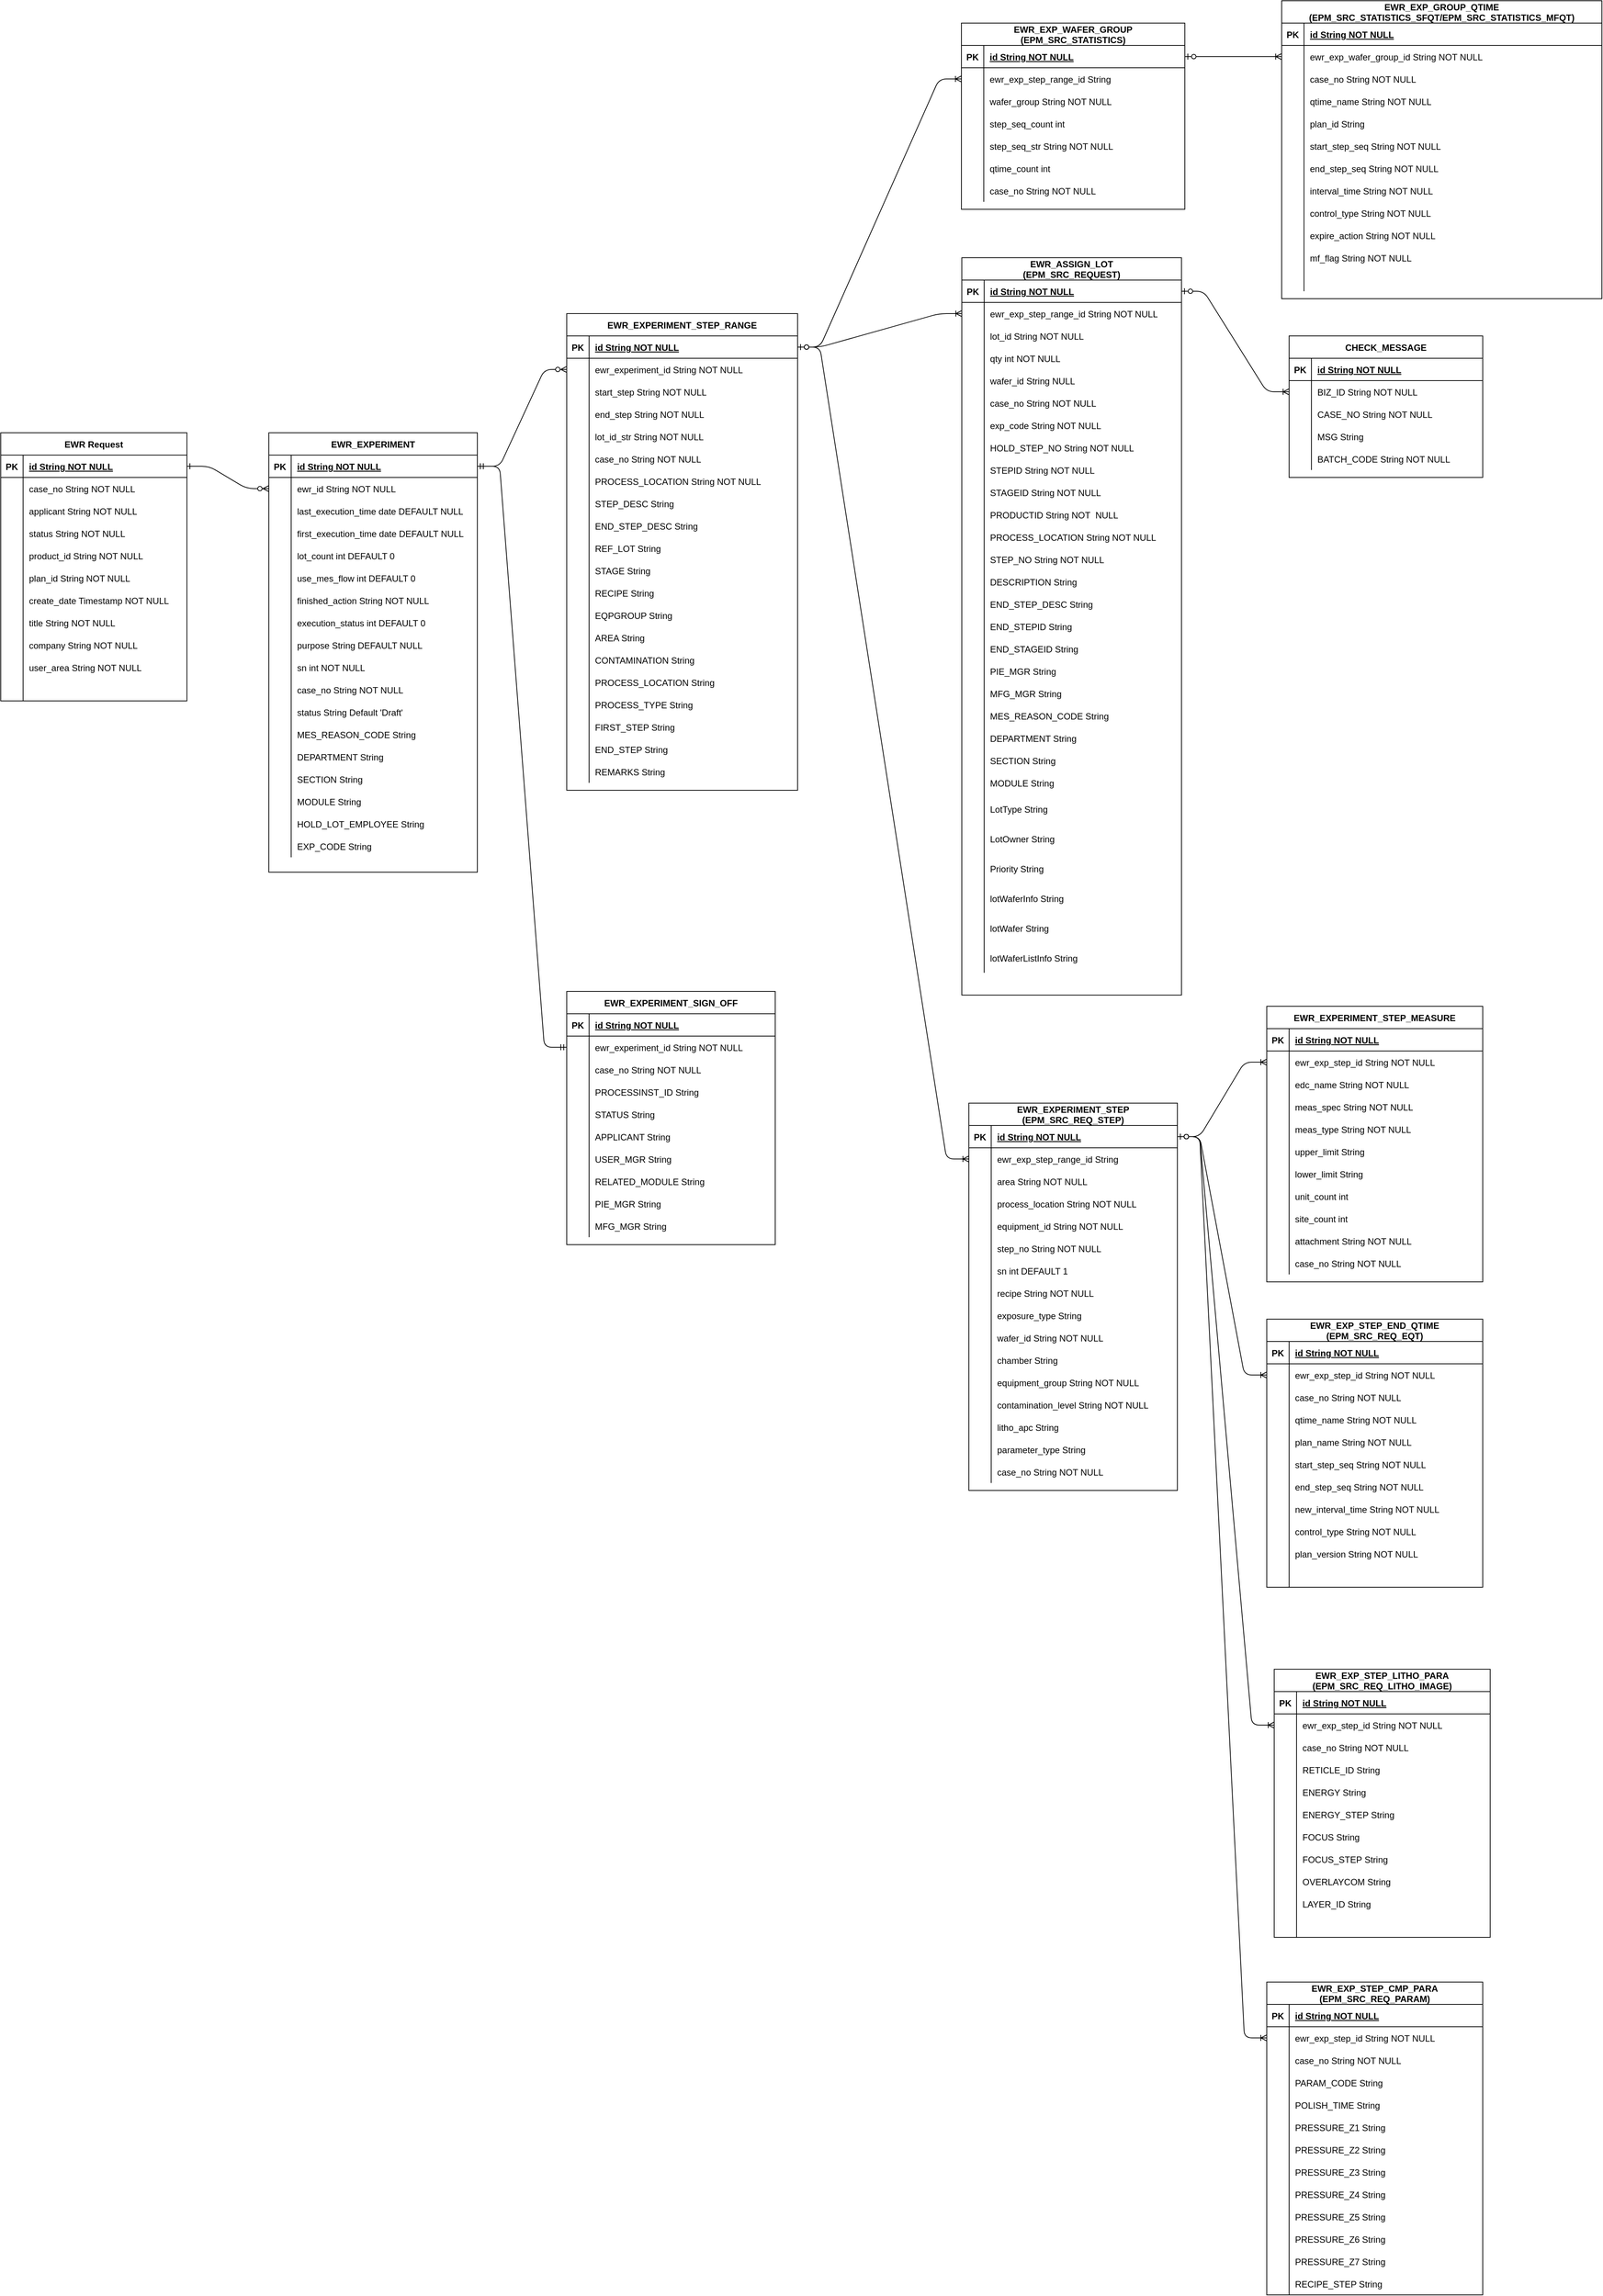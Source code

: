 <mxfile version="13.6.4" type="github">
  <diagram id="1Sy0_TXh9xAlmua2igls" name="Page-1">
    <mxGraphModel dx="748" dy="554" grid="1" gridSize="10" guides="1" tooltips="1" connect="1" arrows="1" fold="1" page="1" pageScale="1" pageWidth="827" pageHeight="1169" math="0" shadow="0">
      <root>
        <mxCell id="0" />
        <mxCell id="1" parent="0" />
        <mxCell id="8hqIu6tpNmQfpGZRK0oC-1" value="" style="edgeStyle=entityRelationEdgeStyle;endArrow=ERzeroToMany;startArrow=ERone;endFill=1;startFill=0;" parent="1" source="8hqIu6tpNmQfpGZRK0oC-246" target="8hqIu6tpNmQfpGZRK0oC-197" edge="1">
          <mxGeometry width="100" height="100" relative="1" as="geometry">
            <mxPoint x="330" y="1510" as="sourcePoint" />
            <mxPoint x="430" y="1410" as="targetPoint" />
          </mxGeometry>
        </mxCell>
        <mxCell id="8hqIu6tpNmQfpGZRK0oC-2" value="" style="edgeStyle=entityRelationEdgeStyle;endArrow=ERzeroToMany;startArrow=ERone;endFill=1;startFill=0;" parent="1" source="8hqIu6tpNmQfpGZRK0oC-194" target="8hqIu6tpNmQfpGZRK0oC-280" edge="1">
          <mxGeometry width="100" height="100" relative="1" as="geometry">
            <mxPoint x="450" y="970" as="sourcePoint" />
            <mxPoint x="510" y="995" as="targetPoint" />
          </mxGeometry>
        </mxCell>
        <mxCell id="8hqIu6tpNmQfpGZRK0oC-3" value="" style="edgeStyle=entityRelationEdgeStyle;fontSize=12;html=1;endArrow=ERoneToMany;startArrow=ERzeroToOne;" parent="1" source="8hqIu6tpNmQfpGZRK0oC-277" target="8hqIu6tpNmQfpGZRK0oC-122" edge="1">
          <mxGeometry width="100" height="100" relative="1" as="geometry">
            <mxPoint x="420" y="1420" as="sourcePoint" />
            <mxPoint x="520" y="1320" as="targetPoint" />
          </mxGeometry>
        </mxCell>
        <mxCell id="8hqIu6tpNmQfpGZRK0oC-4" value="" style="edgeStyle=entityRelationEdgeStyle;fontSize=12;html=1;endArrow=ERoneToMany;startArrow=ERzeroToOne;entryX=0;entryY=0.5;entryDx=0;entryDy=0;" parent="1" source="8hqIu6tpNmQfpGZRK0oC-277" target="8hqIu6tpNmQfpGZRK0oC-9" edge="1">
          <mxGeometry width="100" height="100" relative="1" as="geometry">
            <mxPoint x="200" y="1710" as="sourcePoint" />
            <mxPoint x="300" y="1610" as="targetPoint" />
          </mxGeometry>
        </mxCell>
        <mxCell id="8hqIu6tpNmQfpGZRK0oC-54" value="" style="edgeStyle=entityRelationEdgeStyle;fontSize=12;html=1;endArrow=ERoneToMany;startArrow=ERzeroToOne;exitX=1;exitY=0.5;exitDx=0;exitDy=0;entryX=0;entryY=0.5;entryDx=0;entryDy=0;" parent="1" source="8hqIu6tpNmQfpGZRK0oC-6" target="8hqIu6tpNmQfpGZRK0oC-339" edge="1">
          <mxGeometry width="100" height="100" relative="1" as="geometry">
            <mxPoint x="1860" y="1405" as="sourcePoint" />
            <mxPoint x="1960" y="1305" as="targetPoint" />
          </mxGeometry>
        </mxCell>
        <mxCell id="8hqIu6tpNmQfpGZRK0oC-93" value="" style="edgeStyle=entityRelationEdgeStyle;fontSize=12;html=1;endArrow=ERoneToMany;startArrow=ERzeroToOne;exitX=1;exitY=0.5;exitDx=0;exitDy=0;entryX=0;entryY=0.5;entryDx=0;entryDy=0;" parent="1" source="8hqIu6tpNmQfpGZRK0oC-96" target="8hqIu6tpNmQfpGZRK0oC-60" edge="1">
          <mxGeometry width="100" height="100" relative="1" as="geometry">
            <mxPoint x="1888" y="730" as="sourcePoint" />
            <mxPoint x="1988" y="630" as="targetPoint" />
          </mxGeometry>
        </mxCell>
        <mxCell id="8hqIu6tpNmQfpGZRK0oC-94" value="" style="edgeStyle=entityRelationEdgeStyle;fontSize=12;html=1;endArrow=ERoneToMany;startArrow=ERzeroToOne;exitX=1;exitY=0.5;exitDx=0;exitDy=0;entryX=0;entryY=0.5;entryDx=0;entryDy=0;" parent="1" source="8hqIu6tpNmQfpGZRK0oC-6" target="8hqIu6tpNmQfpGZRK0oC-373" edge="1">
          <mxGeometry width="100" height="100" relative="1" as="geometry">
            <mxPoint x="1940" y="1465" as="sourcePoint" />
            <mxPoint x="2040" y="1365" as="targetPoint" />
          </mxGeometry>
        </mxCell>
        <mxCell id="8hqIu6tpNmQfpGZRK0oC-117" value="" style="edgeStyle=entityRelationEdgeStyle;fontSize=12;html=1;endArrow=ERoneToMany;startArrow=ERzeroToOne;exitX=1;exitY=0.5;exitDx=0;exitDy=0;entryX=0;entryY=0.5;entryDx=0;entryDy=0;" parent="1" source="8hqIu6tpNmQfpGZRK0oC-6" target="8hqIu6tpNmQfpGZRK0oC-407" edge="1">
          <mxGeometry width="100" height="100" relative="1" as="geometry">
            <mxPoint x="1790" y="1455" as="sourcePoint" />
            <mxPoint x="1890" y="1355" as="targetPoint" />
          </mxGeometry>
        </mxCell>
        <mxCell id="8hqIu6tpNmQfpGZRK0oC-191" value="" style="edgeStyle=entityRelationEdgeStyle;fontSize=12;html=1;endArrow=ERoneToMany;startArrow=ERzeroToOne;exitX=1;exitY=0.5;exitDx=0;exitDy=0;" parent="1" source="8hqIu6tpNmQfpGZRK0oC-6" target="8hqIu6tpNmQfpGZRK0oC-441" edge="1">
          <mxGeometry width="100" height="100" relative="1" as="geometry">
            <mxPoint x="1790" y="1375" as="sourcePoint" />
            <mxPoint x="1890" y="1275" as="targetPoint" />
          </mxGeometry>
        </mxCell>
        <mxCell id="8hqIu6tpNmQfpGZRK0oC-192" value="" style="edgeStyle=entityRelationEdgeStyle;fontSize=12;html=1;endArrow=ERmandOne;startArrow=ERmandOne;exitX=1;exitY=0.5;exitDx=0;exitDy=0;entryX=0;entryY=0.5;entryDx=0;entryDy=0;" parent="1" source="8hqIu6tpNmQfpGZRK0oC-194" target="8hqIu6tpNmQfpGZRK0oC-308" edge="1">
          <mxGeometry width="100" height="100" relative="1" as="geometry">
            <mxPoint x="850" y="1190" as="sourcePoint" />
            <mxPoint x="950" y="1090" as="targetPoint" />
          </mxGeometry>
        </mxCell>
        <mxCell id="d4iNR7_XQfnhpuLEzn-K-14" value="" style="edgeStyle=entityRelationEdgeStyle;fontSize=12;html=1;endArrow=ERoneToMany;startArrow=ERzeroToOne;exitX=1;exitY=0.5;exitDx=0;exitDy=0;entryX=0;entryY=0.5;entryDx=0;entryDy=0;" parent="1" source="8hqIu6tpNmQfpGZRK0oC-119" target="d4iNR7_XQfnhpuLEzn-K-5" edge="1">
          <mxGeometry width="100" height="100" relative="1" as="geometry">
            <mxPoint x="1788" y="880" as="sourcePoint" />
            <mxPoint x="1888" y="780" as="targetPoint" />
          </mxGeometry>
        </mxCell>
        <mxCell id="8hqIu6tpNmQfpGZRK0oC-95" value="EWR_EXP_WAFER_GROUP&#xa;(EPM_SRC_STATISTICS)" style="shape=table;startSize=30;container=1;collapsible=1;childLayout=tableLayout;fixedRows=1;rowLines=0;fontStyle=1;align=center;resizeLast=1;" parent="1" vertex="1" treatAsSingle="0">
          <mxGeometry x="1370" y="360" width="300" height="250" as="geometry">
            <mxRectangle x="1370" y="360" width="190" height="30" as="alternateBounds" />
          </mxGeometry>
        </mxCell>
        <mxCell id="8hqIu6tpNmQfpGZRK0oC-96" value="" style="shape=partialRectangle;collapsible=0;dropTarget=0;pointerEvents=0;fillColor=none;top=0;left=0;bottom=1;right=0;points=[[0,0.5],[1,0.5]];portConstraint=eastwest;" parent="8hqIu6tpNmQfpGZRK0oC-95" vertex="1" treatAsSingle="0">
          <mxGeometry y="30" width="300" height="30" as="geometry" />
        </mxCell>
        <mxCell id="8hqIu6tpNmQfpGZRK0oC-97" value="PK" style="shape=partialRectangle;connectable=0;fillColor=none;top=0;left=0;bottom=0;right=0;fontStyle=1;overflow=hidden;" parent="8hqIu6tpNmQfpGZRK0oC-96" vertex="1">
          <mxGeometry width="30" height="30" as="geometry" />
        </mxCell>
        <mxCell id="8hqIu6tpNmQfpGZRK0oC-98" value="id String NOT NULL" style="shape=partialRectangle;connectable=0;fillColor=none;top=0;left=0;bottom=0;right=0;align=left;spacingLeft=6;fontStyle=5;overflow=hidden;" parent="8hqIu6tpNmQfpGZRK0oC-96" vertex="1">
          <mxGeometry x="30" width="270" height="30" as="geometry" />
        </mxCell>
        <mxCell id="8hqIu6tpNmQfpGZRK0oC-99" value="" style="shape=partialRectangle;collapsible=0;dropTarget=0;pointerEvents=0;fillColor=none;top=0;left=0;bottom=0;right=0;points=[[0,0.5],[1,0.5]];portConstraint=eastwest;" parent="8hqIu6tpNmQfpGZRK0oC-95" vertex="1" treatAsSingle="0">
          <mxGeometry y="60" width="300" height="30" as="geometry" />
        </mxCell>
        <mxCell id="8hqIu6tpNmQfpGZRK0oC-100" value="" style="shape=partialRectangle;connectable=0;fillColor=none;top=0;left=0;bottom=0;right=0;editable=1;overflow=hidden;" parent="8hqIu6tpNmQfpGZRK0oC-99" vertex="1">
          <mxGeometry width="30" height="30" as="geometry" />
        </mxCell>
        <mxCell id="8hqIu6tpNmQfpGZRK0oC-101" value="ewr_exp_step_range_id String" style="shape=partialRectangle;connectable=0;fillColor=none;top=0;left=0;bottom=0;right=0;align=left;spacingLeft=6;overflow=hidden;" parent="8hqIu6tpNmQfpGZRK0oC-99" vertex="1">
          <mxGeometry x="30" width="270" height="30" as="geometry" />
        </mxCell>
        <mxCell id="8hqIu6tpNmQfpGZRK0oC-102" value="" style="shape=partialRectangle;collapsible=0;dropTarget=0;pointerEvents=0;fillColor=none;top=0;left=0;bottom=0;right=0;points=[[0,0.5],[1,0.5]];portConstraint=eastwest;" parent="8hqIu6tpNmQfpGZRK0oC-95" vertex="1" treatAsSingle="0">
          <mxGeometry y="90" width="300" height="30" as="geometry" />
        </mxCell>
        <mxCell id="8hqIu6tpNmQfpGZRK0oC-103" value="" style="shape=partialRectangle;connectable=0;fillColor=none;top=0;left=0;bottom=0;right=0;editable=1;overflow=hidden;" parent="8hqIu6tpNmQfpGZRK0oC-102" vertex="1">
          <mxGeometry width="30" height="30" as="geometry" />
        </mxCell>
        <mxCell id="8hqIu6tpNmQfpGZRK0oC-104" value="wafer_group String NOT NULL" style="shape=partialRectangle;connectable=0;fillColor=none;top=0;left=0;bottom=0;right=0;align=left;spacingLeft=6;overflow=hidden;" parent="8hqIu6tpNmQfpGZRK0oC-102" vertex="1">
          <mxGeometry x="30" width="270" height="30" as="geometry" />
        </mxCell>
        <mxCell id="8hqIu6tpNmQfpGZRK0oC-105" value="" style="shape=partialRectangle;collapsible=0;dropTarget=0;pointerEvents=0;fillColor=none;top=0;left=0;bottom=0;right=0;points=[[0,0.5],[1,0.5]];portConstraint=eastwest;" parent="8hqIu6tpNmQfpGZRK0oC-95" vertex="1" treatAsSingle="0">
          <mxGeometry y="120" width="300" height="30" as="geometry" />
        </mxCell>
        <mxCell id="8hqIu6tpNmQfpGZRK0oC-106" value="" style="shape=partialRectangle;connectable=0;fillColor=none;top=0;left=0;bottom=0;right=0;editable=1;overflow=hidden;" parent="8hqIu6tpNmQfpGZRK0oC-105" vertex="1">
          <mxGeometry width="30" height="30" as="geometry" />
        </mxCell>
        <mxCell id="8hqIu6tpNmQfpGZRK0oC-107" value="step_seq_count int" style="shape=partialRectangle;connectable=0;fillColor=none;top=0;left=0;bottom=0;right=0;align=left;spacingLeft=6;overflow=hidden;" parent="8hqIu6tpNmQfpGZRK0oC-105" vertex="1">
          <mxGeometry x="30" width="270" height="30" as="geometry" />
        </mxCell>
        <mxCell id="8hqIu6tpNmQfpGZRK0oC-108" style="shape=partialRectangle;collapsible=0;dropTarget=0;pointerEvents=0;fillColor=none;top=0;left=0;bottom=0;right=0;points=[[0,0.5],[1,0.5]];portConstraint=eastwest;" parent="8hqIu6tpNmQfpGZRK0oC-95" vertex="1" treatAsSingle="0">
          <mxGeometry y="150" width="300" height="30" as="geometry" />
        </mxCell>
        <mxCell id="8hqIu6tpNmQfpGZRK0oC-109" style="shape=partialRectangle;connectable=0;fillColor=none;top=0;left=0;bottom=0;right=0;editable=1;overflow=hidden;" parent="8hqIu6tpNmQfpGZRK0oC-108" vertex="1">
          <mxGeometry width="30" height="30" as="geometry" />
        </mxCell>
        <mxCell id="8hqIu6tpNmQfpGZRK0oC-110" value="step_seq_str String NOT NULL" style="shape=partialRectangle;connectable=0;fillColor=none;top=0;left=0;bottom=0;right=0;align=left;spacingLeft=6;overflow=hidden;" parent="8hqIu6tpNmQfpGZRK0oC-108" vertex="1">
          <mxGeometry x="30" width="270" height="30" as="geometry" />
        </mxCell>
        <mxCell id="8hqIu6tpNmQfpGZRK0oC-111" style="shape=partialRectangle;collapsible=0;dropTarget=0;pointerEvents=0;fillColor=none;top=0;left=0;bottom=0;right=0;points=[[0,0.5],[1,0.5]];portConstraint=eastwest;" parent="8hqIu6tpNmQfpGZRK0oC-95" vertex="1" treatAsSingle="0">
          <mxGeometry y="180" width="300" height="30" as="geometry" />
        </mxCell>
        <mxCell id="8hqIu6tpNmQfpGZRK0oC-112" style="shape=partialRectangle;connectable=0;fillColor=none;top=0;left=0;bottom=0;right=0;editable=1;overflow=hidden;" parent="8hqIu6tpNmQfpGZRK0oC-111" vertex="1">
          <mxGeometry width="30" height="30" as="geometry" />
        </mxCell>
        <mxCell id="8hqIu6tpNmQfpGZRK0oC-113" value="qtime_count int" style="shape=partialRectangle;connectable=0;fillColor=none;top=0;left=0;bottom=0;right=0;align=left;spacingLeft=6;overflow=hidden;" parent="8hqIu6tpNmQfpGZRK0oC-111" vertex="1">
          <mxGeometry x="30" width="270" height="30" as="geometry" />
        </mxCell>
        <mxCell id="8hqIu6tpNmQfpGZRK0oC-114" style="shape=partialRectangle;collapsible=0;dropTarget=0;pointerEvents=0;fillColor=none;top=0;left=0;bottom=0;right=0;points=[[0,0.5],[1,0.5]];portConstraint=eastwest;" parent="8hqIu6tpNmQfpGZRK0oC-95" vertex="1" treatAsSingle="0">
          <mxGeometry y="210" width="300" height="30" as="geometry" />
        </mxCell>
        <mxCell id="8hqIu6tpNmQfpGZRK0oC-115" style="shape=partialRectangle;connectable=0;fillColor=none;top=0;left=0;bottom=0;right=0;editable=1;overflow=hidden;" parent="8hqIu6tpNmQfpGZRK0oC-114" vertex="1">
          <mxGeometry width="30" height="30" as="geometry" />
        </mxCell>
        <mxCell id="8hqIu6tpNmQfpGZRK0oC-116" value="case_no String NOT NULL" style="shape=partialRectangle;connectable=0;fillColor=none;top=0;left=0;bottom=0;right=0;align=left;spacingLeft=6;overflow=hidden;" parent="8hqIu6tpNmQfpGZRK0oC-114" vertex="1">
          <mxGeometry x="30" width="270" height="30" as="geometry" />
        </mxCell>
        <mxCell id="8hqIu6tpNmQfpGZRK0oC-56" value="EWR_EXP_GROUP_QTIME&#xa;(EPM_SRC_STATISTICS_SFQT/EPM_SRC_STATISTICS_MFQT)" style="shape=table;startSize=30;container=1;collapsible=1;childLayout=tableLayout;fixedRows=1;rowLines=0;fontStyle=1;align=center;resizeLast=1;" parent="1" vertex="1" treatAsSingle="0">
          <mxGeometry x="1800" y="330" width="430" height="400" as="geometry">
            <mxRectangle x="1710" y="360" width="390" height="30" as="alternateBounds" />
          </mxGeometry>
        </mxCell>
        <mxCell id="8hqIu6tpNmQfpGZRK0oC-57" value="" style="shape=partialRectangle;collapsible=0;dropTarget=0;pointerEvents=0;fillColor=none;top=0;left=0;bottom=1;right=0;points=[[0,0.5],[1,0.5]];portConstraint=eastwest;" parent="8hqIu6tpNmQfpGZRK0oC-56" vertex="1" treatAsSingle="0">
          <mxGeometry y="30" width="430" height="30" as="geometry" />
        </mxCell>
        <mxCell id="8hqIu6tpNmQfpGZRK0oC-58" value="PK" style="shape=partialRectangle;connectable=0;fillColor=none;top=0;left=0;bottom=0;right=0;fontStyle=1;overflow=hidden;" parent="8hqIu6tpNmQfpGZRK0oC-57" vertex="1">
          <mxGeometry width="30" height="30" as="geometry" />
        </mxCell>
        <mxCell id="8hqIu6tpNmQfpGZRK0oC-59" value="id String NOT NULL" style="shape=partialRectangle;connectable=0;fillColor=none;top=0;left=0;bottom=0;right=0;align=left;spacingLeft=6;fontStyle=5;overflow=hidden;" parent="8hqIu6tpNmQfpGZRK0oC-57" vertex="1">
          <mxGeometry x="30" width="400" height="30" as="geometry" />
        </mxCell>
        <mxCell id="8hqIu6tpNmQfpGZRK0oC-60" value="" style="shape=partialRectangle;collapsible=0;dropTarget=0;pointerEvents=0;fillColor=none;top=0;left=0;bottom=0;right=0;points=[[0,0.5],[1,0.5]];portConstraint=eastwest;" parent="8hqIu6tpNmQfpGZRK0oC-56" vertex="1" treatAsSingle="0">
          <mxGeometry y="60" width="430" height="30" as="geometry" />
        </mxCell>
        <mxCell id="8hqIu6tpNmQfpGZRK0oC-61" value="" style="shape=partialRectangle;connectable=0;fillColor=none;top=0;left=0;bottom=0;right=0;editable=1;overflow=hidden;" parent="8hqIu6tpNmQfpGZRK0oC-60" vertex="1">
          <mxGeometry width="30" height="30" as="geometry" />
        </mxCell>
        <mxCell id="8hqIu6tpNmQfpGZRK0oC-62" value="ewr_exp_wafer_group_id String NOT NULL" style="shape=partialRectangle;connectable=0;fillColor=none;top=0;left=0;bottom=0;right=0;align=left;spacingLeft=6;overflow=hidden;" parent="8hqIu6tpNmQfpGZRK0oC-60" vertex="1">
          <mxGeometry x="30" width="400" height="30" as="geometry" />
        </mxCell>
        <mxCell id="8hqIu6tpNmQfpGZRK0oC-63" value="" style="shape=partialRectangle;collapsible=0;dropTarget=0;pointerEvents=0;fillColor=none;top=0;left=0;bottom=0;right=0;points=[[0,0.5],[1,0.5]];portConstraint=eastwest;" parent="8hqIu6tpNmQfpGZRK0oC-56" vertex="1" treatAsSingle="0">
          <mxGeometry y="90" width="430" height="30" as="geometry" />
        </mxCell>
        <mxCell id="8hqIu6tpNmQfpGZRK0oC-64" value="" style="shape=partialRectangle;connectable=0;fillColor=none;top=0;left=0;bottom=0;right=0;editable=1;overflow=hidden;" parent="8hqIu6tpNmQfpGZRK0oC-63" vertex="1">
          <mxGeometry width="30" height="30" as="geometry" />
        </mxCell>
        <mxCell id="8hqIu6tpNmQfpGZRK0oC-65" value="case_no String NOT NULL" style="shape=partialRectangle;connectable=0;fillColor=none;top=0;left=0;bottom=0;right=0;align=left;spacingLeft=6;overflow=hidden;" parent="8hqIu6tpNmQfpGZRK0oC-63" vertex="1">
          <mxGeometry x="30" width="400" height="30" as="geometry" />
        </mxCell>
        <mxCell id="8hqIu6tpNmQfpGZRK0oC-66" value="" style="shape=partialRectangle;collapsible=0;dropTarget=0;pointerEvents=0;fillColor=none;top=0;left=0;bottom=0;right=0;points=[[0,0.5],[1,0.5]];portConstraint=eastwest;" parent="8hqIu6tpNmQfpGZRK0oC-56" vertex="1" treatAsSingle="0">
          <mxGeometry y="120" width="430" height="30" as="geometry" />
        </mxCell>
        <mxCell id="8hqIu6tpNmQfpGZRK0oC-67" value="" style="shape=partialRectangle;connectable=0;fillColor=none;top=0;left=0;bottom=0;right=0;editable=1;overflow=hidden;" parent="8hqIu6tpNmQfpGZRK0oC-66" vertex="1">
          <mxGeometry width="30" height="30" as="geometry" />
        </mxCell>
        <mxCell id="8hqIu6tpNmQfpGZRK0oC-68" value="qtime_name String NOT NULL" style="shape=partialRectangle;connectable=0;fillColor=none;top=0;left=0;bottom=0;right=0;align=left;spacingLeft=6;overflow=hidden;" parent="8hqIu6tpNmQfpGZRK0oC-66" vertex="1">
          <mxGeometry x="30" width="400" height="30" as="geometry" />
        </mxCell>
        <mxCell id="8hqIu6tpNmQfpGZRK0oC-69" style="shape=partialRectangle;collapsible=0;dropTarget=0;pointerEvents=0;fillColor=none;top=0;left=0;bottom=0;right=0;points=[[0,0.5],[1,0.5]];portConstraint=eastwest;" parent="8hqIu6tpNmQfpGZRK0oC-56" vertex="1" treatAsSingle="0">
          <mxGeometry y="150" width="430" height="30" as="geometry" />
        </mxCell>
        <mxCell id="8hqIu6tpNmQfpGZRK0oC-70" style="shape=partialRectangle;connectable=0;fillColor=none;top=0;left=0;bottom=0;right=0;editable=1;overflow=hidden;" parent="8hqIu6tpNmQfpGZRK0oC-69" vertex="1">
          <mxGeometry width="30" height="30" as="geometry" />
        </mxCell>
        <mxCell id="8hqIu6tpNmQfpGZRK0oC-71" value="plan_id String" style="shape=partialRectangle;connectable=0;fillColor=none;top=0;left=0;bottom=0;right=0;align=left;spacingLeft=6;overflow=hidden;" parent="8hqIu6tpNmQfpGZRK0oC-69" vertex="1">
          <mxGeometry x="30" width="400" height="30" as="geometry" />
        </mxCell>
        <mxCell id="8hqIu6tpNmQfpGZRK0oC-72" style="shape=partialRectangle;collapsible=0;dropTarget=0;pointerEvents=0;fillColor=none;top=0;left=0;bottom=0;right=0;points=[[0,0.5],[1,0.5]];portConstraint=eastwest;" parent="8hqIu6tpNmQfpGZRK0oC-56" vertex="1" treatAsSingle="0">
          <mxGeometry y="180" width="430" height="30" as="geometry" />
        </mxCell>
        <mxCell id="8hqIu6tpNmQfpGZRK0oC-73" style="shape=partialRectangle;connectable=0;fillColor=none;top=0;left=0;bottom=0;right=0;editable=1;overflow=hidden;" parent="8hqIu6tpNmQfpGZRK0oC-72" vertex="1">
          <mxGeometry width="30" height="30" as="geometry" />
        </mxCell>
        <mxCell id="8hqIu6tpNmQfpGZRK0oC-74" value="start_step_seq String NOT NULL" style="shape=partialRectangle;connectable=0;fillColor=none;top=0;left=0;bottom=0;right=0;align=left;spacingLeft=6;overflow=hidden;" parent="8hqIu6tpNmQfpGZRK0oC-72" vertex="1">
          <mxGeometry x="30" width="400" height="30" as="geometry" />
        </mxCell>
        <mxCell id="8hqIu6tpNmQfpGZRK0oC-75" style="shape=partialRectangle;collapsible=0;dropTarget=0;pointerEvents=0;fillColor=none;top=0;left=0;bottom=0;right=0;points=[[0,0.5],[1,0.5]];portConstraint=eastwest;" parent="8hqIu6tpNmQfpGZRK0oC-56" vertex="1" treatAsSingle="0">
          <mxGeometry y="210" width="430" height="30" as="geometry" />
        </mxCell>
        <mxCell id="8hqIu6tpNmQfpGZRK0oC-76" style="shape=partialRectangle;connectable=0;fillColor=none;top=0;left=0;bottom=0;right=0;editable=1;overflow=hidden;" parent="8hqIu6tpNmQfpGZRK0oC-75" vertex="1">
          <mxGeometry width="30" height="30" as="geometry" />
        </mxCell>
        <mxCell id="8hqIu6tpNmQfpGZRK0oC-77" value="end_step_seq String NOT NULL" style="shape=partialRectangle;connectable=0;fillColor=none;top=0;left=0;bottom=0;right=0;align=left;spacingLeft=6;overflow=hidden;" parent="8hqIu6tpNmQfpGZRK0oC-75" vertex="1">
          <mxGeometry x="30" width="400" height="30" as="geometry" />
        </mxCell>
        <mxCell id="8hqIu6tpNmQfpGZRK0oC-78" style="shape=partialRectangle;collapsible=0;dropTarget=0;pointerEvents=0;fillColor=none;top=0;left=0;bottom=0;right=0;points=[[0,0.5],[1,0.5]];portConstraint=eastwest;" parent="8hqIu6tpNmQfpGZRK0oC-56" vertex="1" treatAsSingle="0">
          <mxGeometry y="240" width="430" height="30" as="geometry" />
        </mxCell>
        <mxCell id="8hqIu6tpNmQfpGZRK0oC-79" style="shape=partialRectangle;connectable=0;fillColor=none;top=0;left=0;bottom=0;right=0;editable=1;overflow=hidden;" parent="8hqIu6tpNmQfpGZRK0oC-78" vertex="1">
          <mxGeometry width="30" height="30" as="geometry" />
        </mxCell>
        <mxCell id="8hqIu6tpNmQfpGZRK0oC-80" value="interval_time String NOT NULL" style="shape=partialRectangle;connectable=0;fillColor=none;top=0;left=0;bottom=0;right=0;align=left;spacingLeft=6;overflow=hidden;" parent="8hqIu6tpNmQfpGZRK0oC-78" vertex="1">
          <mxGeometry x="30" width="400" height="30" as="geometry" />
        </mxCell>
        <mxCell id="8hqIu6tpNmQfpGZRK0oC-81" style="shape=partialRectangle;collapsible=0;dropTarget=0;pointerEvents=0;fillColor=none;top=0;left=0;bottom=0;right=0;points=[[0,0.5],[1,0.5]];portConstraint=eastwest;" parent="8hqIu6tpNmQfpGZRK0oC-56" vertex="1" treatAsSingle="0">
          <mxGeometry y="270" width="430" height="30" as="geometry" />
        </mxCell>
        <mxCell id="8hqIu6tpNmQfpGZRK0oC-82" style="shape=partialRectangle;connectable=0;fillColor=none;top=0;left=0;bottom=0;right=0;editable=1;overflow=hidden;" parent="8hqIu6tpNmQfpGZRK0oC-81" vertex="1">
          <mxGeometry width="30" height="30" as="geometry" />
        </mxCell>
        <mxCell id="8hqIu6tpNmQfpGZRK0oC-83" value="control_type String NOT NULL" style="shape=partialRectangle;connectable=0;fillColor=none;top=0;left=0;bottom=0;right=0;align=left;spacingLeft=6;overflow=hidden;" parent="8hqIu6tpNmQfpGZRK0oC-81" vertex="1">
          <mxGeometry x="30" width="400" height="30" as="geometry" />
        </mxCell>
        <mxCell id="8hqIu6tpNmQfpGZRK0oC-84" style="shape=partialRectangle;collapsible=0;dropTarget=0;pointerEvents=0;fillColor=none;top=0;left=0;bottom=0;right=0;points=[[0,0.5],[1,0.5]];portConstraint=eastwest;" parent="8hqIu6tpNmQfpGZRK0oC-56" vertex="1" treatAsSingle="0">
          <mxGeometry y="300" width="430" height="30" as="geometry" />
        </mxCell>
        <mxCell id="8hqIu6tpNmQfpGZRK0oC-85" style="shape=partialRectangle;connectable=0;fillColor=none;top=0;left=0;bottom=0;right=0;editable=1;overflow=hidden;" parent="8hqIu6tpNmQfpGZRK0oC-84" vertex="1">
          <mxGeometry width="30" height="30" as="geometry" />
        </mxCell>
        <mxCell id="8hqIu6tpNmQfpGZRK0oC-86" value="expire_action String NOT NULL" style="shape=partialRectangle;connectable=0;fillColor=none;top=0;left=0;bottom=0;right=0;align=left;spacingLeft=6;overflow=hidden;" parent="8hqIu6tpNmQfpGZRK0oC-84" vertex="1">
          <mxGeometry x="30" width="400" height="30" as="geometry" />
        </mxCell>
        <mxCell id="8hqIu6tpNmQfpGZRK0oC-87" style="shape=partialRectangle;collapsible=0;dropTarget=0;pointerEvents=0;fillColor=none;top=0;left=0;bottom=0;right=0;points=[[0,0.5],[1,0.5]];portConstraint=eastwest;" parent="8hqIu6tpNmQfpGZRK0oC-56" vertex="1" treatAsSingle="0">
          <mxGeometry y="330" width="430" height="30" as="geometry" />
        </mxCell>
        <mxCell id="8hqIu6tpNmQfpGZRK0oC-88" style="shape=partialRectangle;connectable=0;fillColor=none;top=0;left=0;bottom=0;right=0;editable=1;overflow=hidden;" parent="8hqIu6tpNmQfpGZRK0oC-87" vertex="1">
          <mxGeometry width="30" height="30" as="geometry" />
        </mxCell>
        <mxCell id="8hqIu6tpNmQfpGZRK0oC-89" value="mf_flag String NOT NULL" style="shape=partialRectangle;connectable=0;fillColor=none;top=0;left=0;bottom=0;right=0;align=left;spacingLeft=6;overflow=hidden;" parent="8hqIu6tpNmQfpGZRK0oC-87" vertex="1">
          <mxGeometry x="30" width="400" height="30" as="geometry" />
        </mxCell>
        <mxCell id="8hqIu6tpNmQfpGZRK0oC-90" style="shape=partialRectangle;collapsible=0;dropTarget=0;pointerEvents=0;fillColor=none;top=0;left=0;bottom=0;right=0;points=[[0,0.5],[1,0.5]];portConstraint=eastwest;" parent="8hqIu6tpNmQfpGZRK0oC-56" vertex="1" treatAsSingle="0">
          <mxGeometry y="360" width="430" height="30" as="geometry" />
        </mxCell>
        <mxCell id="8hqIu6tpNmQfpGZRK0oC-91" style="shape=partialRectangle;connectable=0;fillColor=none;top=0;left=0;bottom=0;right=0;editable=1;overflow=hidden;" parent="8hqIu6tpNmQfpGZRK0oC-90" vertex="1">
          <mxGeometry width="30" height="30" as="geometry" />
        </mxCell>
        <mxCell id="8hqIu6tpNmQfpGZRK0oC-92" style="shape=partialRectangle;connectable=0;fillColor=none;top=0;left=0;bottom=0;right=0;align=left;spacingLeft=6;overflow=hidden;" parent="8hqIu6tpNmQfpGZRK0oC-90" vertex="1">
          <mxGeometry x="30" width="400" height="30" as="geometry" />
        </mxCell>
        <mxCell id="8hqIu6tpNmQfpGZRK0oC-193" value="EWR_EXPERIMENT" style="shape=table;startSize=30;container=1;collapsible=1;childLayout=tableLayout;fixedRows=1;rowLines=0;fontStyle=1;align=center;resizeLast=1;" parent="1" vertex="1" treatAsSingle="0">
          <mxGeometry x="440" y="910" width="280" height="590" as="geometry">
            <mxRectangle x="440" y="910" width="160" height="30" as="alternateBounds" />
          </mxGeometry>
        </mxCell>
        <mxCell id="8hqIu6tpNmQfpGZRK0oC-194" value="" style="shape=partialRectangle;collapsible=0;dropTarget=0;pointerEvents=0;fillColor=none;points=[[0,0.5],[1,0.5]];portConstraint=eastwest;top=0;left=0;right=0;bottom=1;" parent="8hqIu6tpNmQfpGZRK0oC-193" vertex="1" treatAsSingle="0">
          <mxGeometry y="30" width="280" height="30" as="geometry" />
        </mxCell>
        <mxCell id="8hqIu6tpNmQfpGZRK0oC-195" value="PK" style="shape=partialRectangle;overflow=hidden;connectable=0;fillColor=none;top=0;left=0;bottom=0;right=0;fontStyle=1;" parent="8hqIu6tpNmQfpGZRK0oC-194" vertex="1">
          <mxGeometry width="30" height="30" as="geometry" />
        </mxCell>
        <mxCell id="8hqIu6tpNmQfpGZRK0oC-196" value="id String NOT NULL " style="shape=partialRectangle;overflow=hidden;connectable=0;fillColor=none;top=0;left=0;bottom=0;right=0;align=left;spacingLeft=6;fontStyle=5;" parent="8hqIu6tpNmQfpGZRK0oC-194" vertex="1">
          <mxGeometry x="30" width="250" height="30" as="geometry" />
        </mxCell>
        <mxCell id="8hqIu6tpNmQfpGZRK0oC-197" value="" style="shape=partialRectangle;collapsible=0;dropTarget=0;pointerEvents=0;fillColor=none;points=[[0,0.5],[1,0.5]];portConstraint=eastwest;top=0;left=0;right=0;bottom=0;" parent="8hqIu6tpNmQfpGZRK0oC-193" vertex="1" treatAsSingle="0">
          <mxGeometry y="60" width="280" height="30" as="geometry" />
        </mxCell>
        <mxCell id="8hqIu6tpNmQfpGZRK0oC-198" value="" style="shape=partialRectangle;overflow=hidden;connectable=0;fillColor=none;top=0;left=0;bottom=0;right=0;" parent="8hqIu6tpNmQfpGZRK0oC-197" vertex="1">
          <mxGeometry width="30" height="30" as="geometry" />
        </mxCell>
        <mxCell id="8hqIu6tpNmQfpGZRK0oC-199" value="ewr_id String NOT NULL" style="shape=partialRectangle;overflow=hidden;connectable=0;fillColor=none;top=0;left=0;bottom=0;right=0;align=left;spacingLeft=6;" parent="8hqIu6tpNmQfpGZRK0oC-197" vertex="1">
          <mxGeometry x="30" width="250" height="30" as="geometry" />
        </mxCell>
        <mxCell id="8hqIu6tpNmQfpGZRK0oC-200" value="" style="shape=partialRectangle;collapsible=0;dropTarget=0;pointerEvents=0;fillColor=none;points=[[0,0.5],[1,0.5]];portConstraint=eastwest;top=0;left=0;right=0;bottom=0;" parent="8hqIu6tpNmQfpGZRK0oC-193" vertex="1" treatAsSingle="0">
          <mxGeometry y="90" width="280" height="30" as="geometry" />
        </mxCell>
        <mxCell id="8hqIu6tpNmQfpGZRK0oC-201" value="" style="shape=partialRectangle;overflow=hidden;connectable=0;fillColor=none;top=0;left=0;bottom=0;right=0;" parent="8hqIu6tpNmQfpGZRK0oC-200" vertex="1">
          <mxGeometry width="30" height="30" as="geometry" />
        </mxCell>
        <mxCell id="8hqIu6tpNmQfpGZRK0oC-202" value="last_execution_time date DEFAULT NULL" style="shape=partialRectangle;overflow=hidden;connectable=0;fillColor=none;top=0;left=0;bottom=0;right=0;align=left;spacingLeft=6;" parent="8hqIu6tpNmQfpGZRK0oC-200" vertex="1">
          <mxGeometry x="30" width="250" height="30" as="geometry" />
        </mxCell>
        <mxCell id="8hqIu6tpNmQfpGZRK0oC-203" style="shape=partialRectangle;collapsible=0;dropTarget=0;pointerEvents=0;fillColor=none;points=[[0,0.5],[1,0.5]];portConstraint=eastwest;top=0;left=0;right=0;bottom=0;" parent="8hqIu6tpNmQfpGZRK0oC-193" vertex="1" treatAsSingle="0">
          <mxGeometry y="120" width="280" height="30" as="geometry" />
        </mxCell>
        <mxCell id="8hqIu6tpNmQfpGZRK0oC-204" style="shape=partialRectangle;overflow=hidden;connectable=0;fillColor=none;top=0;left=0;bottom=0;right=0;" parent="8hqIu6tpNmQfpGZRK0oC-203" vertex="1">
          <mxGeometry width="30" height="30" as="geometry" />
        </mxCell>
        <mxCell id="8hqIu6tpNmQfpGZRK0oC-205" value="first_execution_time date DEFAULT NULL" style="shape=partialRectangle;overflow=hidden;connectable=0;fillColor=none;top=0;left=0;bottom=0;right=0;align=left;spacingLeft=6;" parent="8hqIu6tpNmQfpGZRK0oC-203" vertex="1">
          <mxGeometry x="30" width="250" height="30" as="geometry" />
        </mxCell>
        <mxCell id="8hqIu6tpNmQfpGZRK0oC-206" style="shape=partialRectangle;collapsible=0;dropTarget=0;pointerEvents=0;fillColor=none;points=[[0,0.5],[1,0.5]];portConstraint=eastwest;top=0;left=0;right=0;bottom=0;" parent="8hqIu6tpNmQfpGZRK0oC-193" vertex="1" treatAsSingle="0">
          <mxGeometry y="150" width="280" height="30" as="geometry" />
        </mxCell>
        <mxCell id="8hqIu6tpNmQfpGZRK0oC-207" style="shape=partialRectangle;overflow=hidden;connectable=0;fillColor=none;top=0;left=0;bottom=0;right=0;" parent="8hqIu6tpNmQfpGZRK0oC-206" vertex="1">
          <mxGeometry width="30" height="30" as="geometry" />
        </mxCell>
        <mxCell id="8hqIu6tpNmQfpGZRK0oC-208" value="lot_count int DEFAULT 0" style="shape=partialRectangle;overflow=hidden;connectable=0;fillColor=none;top=0;left=0;bottom=0;right=0;align=left;spacingLeft=6;" parent="8hqIu6tpNmQfpGZRK0oC-206" vertex="1">
          <mxGeometry x="30" width="250" height="30" as="geometry" />
        </mxCell>
        <mxCell id="8hqIu6tpNmQfpGZRK0oC-209" style="shape=partialRectangle;collapsible=0;dropTarget=0;pointerEvents=0;fillColor=none;points=[[0,0.5],[1,0.5]];portConstraint=eastwest;top=0;left=0;right=0;bottom=0;" parent="8hqIu6tpNmQfpGZRK0oC-193" vertex="1" treatAsSingle="0">
          <mxGeometry y="180" width="280" height="30" as="geometry" />
        </mxCell>
        <mxCell id="8hqIu6tpNmQfpGZRK0oC-210" style="shape=partialRectangle;overflow=hidden;connectable=0;fillColor=none;top=0;left=0;bottom=0;right=0;" parent="8hqIu6tpNmQfpGZRK0oC-209" vertex="1">
          <mxGeometry width="30" height="30" as="geometry" />
        </mxCell>
        <mxCell id="8hqIu6tpNmQfpGZRK0oC-211" value="use_mes_flow int DEFAULT 0" style="shape=partialRectangle;overflow=hidden;connectable=0;fillColor=none;top=0;left=0;bottom=0;right=0;align=left;spacingLeft=6;" parent="8hqIu6tpNmQfpGZRK0oC-209" vertex="1">
          <mxGeometry x="30" width="250" height="30" as="geometry" />
        </mxCell>
        <mxCell id="8hqIu6tpNmQfpGZRK0oC-212" style="shape=partialRectangle;collapsible=0;dropTarget=0;pointerEvents=0;fillColor=none;points=[[0,0.5],[1,0.5]];portConstraint=eastwest;top=0;left=0;right=0;bottom=0;" parent="8hqIu6tpNmQfpGZRK0oC-193" vertex="1" treatAsSingle="0">
          <mxGeometry y="210" width="280" height="30" as="geometry" />
        </mxCell>
        <mxCell id="8hqIu6tpNmQfpGZRK0oC-213" style="shape=partialRectangle;overflow=hidden;connectable=0;fillColor=none;top=0;left=0;bottom=0;right=0;" parent="8hqIu6tpNmQfpGZRK0oC-212" vertex="1">
          <mxGeometry width="30" height="30" as="geometry" />
        </mxCell>
        <mxCell id="8hqIu6tpNmQfpGZRK0oC-214" value="finished_action String NOT NULL" style="shape=partialRectangle;overflow=hidden;connectable=0;fillColor=none;top=0;left=0;bottom=0;right=0;align=left;spacingLeft=6;" parent="8hqIu6tpNmQfpGZRK0oC-212" vertex="1">
          <mxGeometry x="30" width="250" height="30" as="geometry" />
        </mxCell>
        <mxCell id="8hqIu6tpNmQfpGZRK0oC-215" style="shape=partialRectangle;collapsible=0;dropTarget=0;pointerEvents=0;fillColor=none;points=[[0,0.5],[1,0.5]];portConstraint=eastwest;top=0;left=0;right=0;bottom=0;" parent="8hqIu6tpNmQfpGZRK0oC-193" vertex="1" treatAsSingle="0">
          <mxGeometry y="240" width="280" height="30" as="geometry" />
        </mxCell>
        <mxCell id="8hqIu6tpNmQfpGZRK0oC-216" style="shape=partialRectangle;overflow=hidden;connectable=0;fillColor=none;top=0;left=0;bottom=0;right=0;" parent="8hqIu6tpNmQfpGZRK0oC-215" vertex="1">
          <mxGeometry width="30" height="30" as="geometry" />
        </mxCell>
        <mxCell id="8hqIu6tpNmQfpGZRK0oC-217" value="execution_status int DEFAULT 0" style="shape=partialRectangle;overflow=hidden;connectable=0;fillColor=none;top=0;left=0;bottom=0;right=0;align=left;spacingLeft=6;" parent="8hqIu6tpNmQfpGZRK0oC-215" vertex="1">
          <mxGeometry x="30" width="250" height="30" as="geometry" />
        </mxCell>
        <mxCell id="8hqIu6tpNmQfpGZRK0oC-218" style="shape=partialRectangle;collapsible=0;dropTarget=0;pointerEvents=0;fillColor=none;points=[[0,0.5],[1,0.5]];portConstraint=eastwest;top=0;left=0;right=0;bottom=0;" parent="8hqIu6tpNmQfpGZRK0oC-193" vertex="1" treatAsSingle="0">
          <mxGeometry y="270" width="280" height="30" as="geometry" />
        </mxCell>
        <mxCell id="8hqIu6tpNmQfpGZRK0oC-219" style="shape=partialRectangle;overflow=hidden;connectable=0;fillColor=none;top=0;left=0;bottom=0;right=0;" parent="8hqIu6tpNmQfpGZRK0oC-218" vertex="1">
          <mxGeometry width="30" height="30" as="geometry" />
        </mxCell>
        <mxCell id="8hqIu6tpNmQfpGZRK0oC-220" value="purpose String DEFAULT NULL" style="shape=partialRectangle;overflow=hidden;connectable=0;fillColor=none;top=0;left=0;bottom=0;right=0;align=left;spacingLeft=6;" parent="8hqIu6tpNmQfpGZRK0oC-218" vertex="1">
          <mxGeometry x="30" width="250" height="30" as="geometry" />
        </mxCell>
        <mxCell id="8hqIu6tpNmQfpGZRK0oC-221" style="shape=partialRectangle;collapsible=0;dropTarget=0;pointerEvents=0;fillColor=none;points=[[0,0.5],[1,0.5]];portConstraint=eastwest;top=0;left=0;right=0;bottom=0;" parent="8hqIu6tpNmQfpGZRK0oC-193" vertex="1" treatAsSingle="0">
          <mxGeometry y="300" width="280" height="30" as="geometry" />
        </mxCell>
        <mxCell id="8hqIu6tpNmQfpGZRK0oC-222" style="shape=partialRectangle;overflow=hidden;connectable=0;fillColor=none;top=0;left=0;bottom=0;right=0;" parent="8hqIu6tpNmQfpGZRK0oC-221" vertex="1">
          <mxGeometry width="30" height="30" as="geometry" />
        </mxCell>
        <mxCell id="8hqIu6tpNmQfpGZRK0oC-223" value="sn int NOT NULL" style="shape=partialRectangle;overflow=hidden;connectable=0;fillColor=none;top=0;left=0;bottom=0;right=0;align=left;spacingLeft=6;" parent="8hqIu6tpNmQfpGZRK0oC-221" vertex="1">
          <mxGeometry x="30" width="250" height="30" as="geometry" />
        </mxCell>
        <mxCell id="8hqIu6tpNmQfpGZRK0oC-224" style="shape=partialRectangle;collapsible=0;dropTarget=0;pointerEvents=0;fillColor=none;points=[[0,0.5],[1,0.5]];portConstraint=eastwest;top=0;left=0;right=0;bottom=0;" parent="8hqIu6tpNmQfpGZRK0oC-193" vertex="1" treatAsSingle="0">
          <mxGeometry y="330" width="280" height="30" as="geometry" />
        </mxCell>
        <mxCell id="8hqIu6tpNmQfpGZRK0oC-225" style="shape=partialRectangle;overflow=hidden;connectable=0;fillColor=none;top=0;left=0;bottom=0;right=0;" parent="8hqIu6tpNmQfpGZRK0oC-224" vertex="1">
          <mxGeometry width="30" height="30" as="geometry" />
        </mxCell>
        <mxCell id="8hqIu6tpNmQfpGZRK0oC-226" value="case_no String NOT NULL" style="shape=partialRectangle;overflow=hidden;connectable=0;fillColor=none;top=0;left=0;bottom=0;right=0;align=left;spacingLeft=6;" parent="8hqIu6tpNmQfpGZRK0oC-224" vertex="1">
          <mxGeometry x="30" width="250" height="30" as="geometry" />
        </mxCell>
        <mxCell id="8hqIu6tpNmQfpGZRK0oC-227" style="shape=partialRectangle;collapsible=0;dropTarget=0;pointerEvents=0;fillColor=none;points=[[0,0.5],[1,0.5]];portConstraint=eastwest;top=0;left=0;right=0;bottom=0;" parent="8hqIu6tpNmQfpGZRK0oC-193" vertex="1" treatAsSingle="0">
          <mxGeometry y="360" width="280" height="30" as="geometry" />
        </mxCell>
        <mxCell id="8hqIu6tpNmQfpGZRK0oC-228" style="shape=partialRectangle;overflow=hidden;connectable=0;fillColor=none;top=0;left=0;bottom=0;right=0;" parent="8hqIu6tpNmQfpGZRK0oC-227" vertex="1">
          <mxGeometry width="30" height="30" as="geometry" />
        </mxCell>
        <mxCell id="8hqIu6tpNmQfpGZRK0oC-229" value="status String Default &#39;Draft&#39;" style="shape=partialRectangle;overflow=hidden;connectable=0;fillColor=none;top=0;left=0;bottom=0;right=0;align=left;spacingLeft=6;" parent="8hqIu6tpNmQfpGZRK0oC-227" vertex="1">
          <mxGeometry x="30" width="250" height="30" as="geometry" />
        </mxCell>
        <mxCell id="8hqIu6tpNmQfpGZRK0oC-230" style="shape=partialRectangle;collapsible=0;dropTarget=0;pointerEvents=0;fillColor=none;points=[[0,0.5],[1,0.5]];portConstraint=eastwest;top=0;left=0;right=0;bottom=0;" parent="8hqIu6tpNmQfpGZRK0oC-193" vertex="1" treatAsSingle="0">
          <mxGeometry y="390" width="280" height="30" as="geometry" />
        </mxCell>
        <mxCell id="8hqIu6tpNmQfpGZRK0oC-231" style="shape=partialRectangle;overflow=hidden;connectable=0;fillColor=none;top=0;left=0;bottom=0;right=0;" parent="8hqIu6tpNmQfpGZRK0oC-230" vertex="1">
          <mxGeometry width="30" height="30" as="geometry" />
        </mxCell>
        <mxCell id="8hqIu6tpNmQfpGZRK0oC-232" value="MES_REASON_CODE String" style="shape=partialRectangle;overflow=hidden;connectable=0;fillColor=none;top=0;left=0;bottom=0;right=0;align=left;spacingLeft=6;" parent="8hqIu6tpNmQfpGZRK0oC-230" vertex="1">
          <mxGeometry x="30" width="250" height="30" as="geometry" />
        </mxCell>
        <mxCell id="8hqIu6tpNmQfpGZRK0oC-233" style="shape=partialRectangle;collapsible=0;dropTarget=0;pointerEvents=0;fillColor=none;points=[[0,0.5],[1,0.5]];portConstraint=eastwest;top=0;left=0;right=0;bottom=0;" parent="8hqIu6tpNmQfpGZRK0oC-193" vertex="1" treatAsSingle="0">
          <mxGeometry y="420" width="280" height="30" as="geometry" />
        </mxCell>
        <mxCell id="8hqIu6tpNmQfpGZRK0oC-234" style="shape=partialRectangle;overflow=hidden;connectable=0;fillColor=none;top=0;left=0;bottom=0;right=0;" parent="8hqIu6tpNmQfpGZRK0oC-233" vertex="1">
          <mxGeometry width="30" height="30" as="geometry" />
        </mxCell>
        <mxCell id="8hqIu6tpNmQfpGZRK0oC-235" value="DEPARTMENT String" style="shape=partialRectangle;overflow=hidden;connectable=0;fillColor=none;top=0;left=0;bottom=0;right=0;align=left;spacingLeft=6;" parent="8hqIu6tpNmQfpGZRK0oC-233" vertex="1">
          <mxGeometry x="30" width="250" height="30" as="geometry" />
        </mxCell>
        <mxCell id="8hqIu6tpNmQfpGZRK0oC-236" style="shape=partialRectangle;collapsible=0;dropTarget=0;pointerEvents=0;fillColor=none;points=[[0,0.5],[1,0.5]];portConstraint=eastwest;top=0;left=0;right=0;bottom=0;" parent="8hqIu6tpNmQfpGZRK0oC-193" vertex="1" treatAsSingle="0">
          <mxGeometry y="450" width="280" height="30" as="geometry" />
        </mxCell>
        <mxCell id="8hqIu6tpNmQfpGZRK0oC-237" style="shape=partialRectangle;overflow=hidden;connectable=0;fillColor=none;top=0;left=0;bottom=0;right=0;" parent="8hqIu6tpNmQfpGZRK0oC-236" vertex="1">
          <mxGeometry width="30" height="30" as="geometry" />
        </mxCell>
        <mxCell id="8hqIu6tpNmQfpGZRK0oC-238" value="SECTION String" style="shape=partialRectangle;overflow=hidden;connectable=0;fillColor=none;top=0;left=0;bottom=0;right=0;align=left;spacingLeft=6;" parent="8hqIu6tpNmQfpGZRK0oC-236" vertex="1">
          <mxGeometry x="30" width="250" height="30" as="geometry" />
        </mxCell>
        <mxCell id="8hqIu6tpNmQfpGZRK0oC-239" style="shape=partialRectangle;collapsible=0;dropTarget=0;pointerEvents=0;fillColor=none;points=[[0,0.5],[1,0.5]];portConstraint=eastwest;top=0;left=0;right=0;bottom=0;" parent="8hqIu6tpNmQfpGZRK0oC-193" vertex="1" treatAsSingle="0">
          <mxGeometry y="480" width="280" height="30" as="geometry" />
        </mxCell>
        <mxCell id="8hqIu6tpNmQfpGZRK0oC-240" style="shape=partialRectangle;overflow=hidden;connectable=0;fillColor=none;top=0;left=0;bottom=0;right=0;" parent="8hqIu6tpNmQfpGZRK0oC-239" vertex="1">
          <mxGeometry width="30" height="30" as="geometry" />
        </mxCell>
        <mxCell id="8hqIu6tpNmQfpGZRK0oC-241" value="MODULE String" style="shape=partialRectangle;overflow=hidden;connectable=0;fillColor=none;top=0;left=0;bottom=0;right=0;align=left;spacingLeft=6;" parent="8hqIu6tpNmQfpGZRK0oC-239" vertex="1">
          <mxGeometry x="30" width="250" height="30" as="geometry" />
        </mxCell>
        <mxCell id="8hqIu6tpNmQfpGZRK0oC-242" style="shape=partialRectangle;collapsible=0;dropTarget=0;pointerEvents=0;fillColor=none;points=[[0,0.5],[1,0.5]];portConstraint=eastwest;top=0;left=0;right=0;bottom=0;" parent="8hqIu6tpNmQfpGZRK0oC-193" vertex="1" treatAsSingle="0">
          <mxGeometry y="510" width="280" height="30" as="geometry" />
        </mxCell>
        <mxCell id="8hqIu6tpNmQfpGZRK0oC-243" style="shape=partialRectangle;overflow=hidden;connectable=0;fillColor=none;top=0;left=0;bottom=0;right=0;" parent="8hqIu6tpNmQfpGZRK0oC-242" vertex="1">
          <mxGeometry width="30" height="30" as="geometry" />
        </mxCell>
        <mxCell id="8hqIu6tpNmQfpGZRK0oC-244" value="HOLD_LOT_EMPLOYEE String" style="shape=partialRectangle;overflow=hidden;connectable=0;fillColor=none;top=0;left=0;bottom=0;right=0;align=left;spacingLeft=6;" parent="8hqIu6tpNmQfpGZRK0oC-242" vertex="1">
          <mxGeometry x="30" width="250" height="30" as="geometry" />
        </mxCell>
        <mxCell id="6iO6S8B7v-MfsSudBkjt-4" style="shape=partialRectangle;collapsible=0;dropTarget=0;pointerEvents=0;fillColor=none;points=[[0,0.5],[1,0.5]];portConstraint=eastwest;top=0;left=0;right=0;bottom=0;" parent="8hqIu6tpNmQfpGZRK0oC-193" vertex="1" treatAsSingle="0">
          <mxGeometry y="540" width="280" height="30" as="geometry" />
        </mxCell>
        <mxCell id="6iO6S8B7v-MfsSudBkjt-5" style="shape=partialRectangle;overflow=hidden;connectable=0;fillColor=none;top=0;left=0;bottom=0;right=0;" parent="6iO6S8B7v-MfsSudBkjt-4" vertex="1">
          <mxGeometry width="30" height="30" as="geometry" />
        </mxCell>
        <mxCell id="6iO6S8B7v-MfsSudBkjt-6" value="EXP_CODE String" style="shape=partialRectangle;overflow=hidden;connectable=0;fillColor=none;top=0;left=0;bottom=0;right=0;align=left;spacingLeft=6;" parent="6iO6S8B7v-MfsSudBkjt-4" vertex="1">
          <mxGeometry x="30" width="250" height="30" as="geometry" />
        </mxCell>
        <mxCell id="8hqIu6tpNmQfpGZRK0oC-245" value="EWR Request" style="shape=table;startSize=30;container=1;collapsible=1;childLayout=tableLayout;fixedRows=1;rowLines=0;fontStyle=1;align=center;resizeLast=1;" parent="1" vertex="1" treatAsSingle="0">
          <mxGeometry x="80" y="910" width="250" height="360" as="geometry">
            <mxRectangle x="200" y="910" width="110" height="30" as="alternateBounds" />
          </mxGeometry>
        </mxCell>
        <mxCell id="8hqIu6tpNmQfpGZRK0oC-246" value="" style="shape=partialRectangle;collapsible=0;dropTarget=0;pointerEvents=0;fillColor=none;points=[[0,0.5],[1,0.5]];portConstraint=eastwest;top=0;left=0;right=0;bottom=1;" parent="8hqIu6tpNmQfpGZRK0oC-245" vertex="1" treatAsSingle="0">
          <mxGeometry y="30" width="250" height="30" as="geometry" />
        </mxCell>
        <mxCell id="8hqIu6tpNmQfpGZRK0oC-247" value="PK" style="shape=partialRectangle;overflow=hidden;connectable=0;fillColor=none;top=0;left=0;bottom=0;right=0;fontStyle=1;" parent="8hqIu6tpNmQfpGZRK0oC-246" vertex="1">
          <mxGeometry width="30" height="30" as="geometry" />
        </mxCell>
        <mxCell id="8hqIu6tpNmQfpGZRK0oC-248" value="id String NOT NULL " style="shape=partialRectangle;overflow=hidden;connectable=0;fillColor=none;top=0;left=0;bottom=0;right=0;align=left;spacingLeft=6;fontStyle=5;" parent="8hqIu6tpNmQfpGZRK0oC-246" vertex="1">
          <mxGeometry x="30" width="220" height="30" as="geometry" />
        </mxCell>
        <mxCell id="8hqIu6tpNmQfpGZRK0oC-249" value="" style="shape=partialRectangle;collapsible=0;dropTarget=0;pointerEvents=0;fillColor=none;points=[[0,0.5],[1,0.5]];portConstraint=eastwest;top=0;left=0;right=0;bottom=0;" parent="8hqIu6tpNmQfpGZRK0oC-245" vertex="1" treatAsSingle="0">
          <mxGeometry y="60" width="250" height="30" as="geometry" />
        </mxCell>
        <mxCell id="8hqIu6tpNmQfpGZRK0oC-250" value="" style="shape=partialRectangle;overflow=hidden;connectable=0;fillColor=none;top=0;left=0;bottom=0;right=0;" parent="8hqIu6tpNmQfpGZRK0oC-249" vertex="1">
          <mxGeometry width="30" height="30" as="geometry" />
        </mxCell>
        <mxCell id="8hqIu6tpNmQfpGZRK0oC-251" value="case_no String NOT NULL" style="shape=partialRectangle;overflow=hidden;connectable=0;fillColor=none;top=0;left=0;bottom=0;right=0;align=left;spacingLeft=6;" parent="8hqIu6tpNmQfpGZRK0oC-249" vertex="1">
          <mxGeometry x="30" width="220" height="30" as="geometry" />
        </mxCell>
        <mxCell id="8hqIu6tpNmQfpGZRK0oC-252" value="" style="shape=partialRectangle;collapsible=0;dropTarget=0;pointerEvents=0;fillColor=none;points=[[0,0.5],[1,0.5]];portConstraint=eastwest;top=0;left=0;right=0;bottom=0;" parent="8hqIu6tpNmQfpGZRK0oC-245" vertex="1" treatAsSingle="0">
          <mxGeometry y="90" width="250" height="30" as="geometry" />
        </mxCell>
        <mxCell id="8hqIu6tpNmQfpGZRK0oC-253" value="" style="shape=partialRectangle;overflow=hidden;connectable=0;fillColor=none;top=0;left=0;bottom=0;right=0;" parent="8hqIu6tpNmQfpGZRK0oC-252" vertex="1">
          <mxGeometry width="30" height="30" as="geometry" />
        </mxCell>
        <mxCell id="8hqIu6tpNmQfpGZRK0oC-254" value="applicant String NOT NULL" style="shape=partialRectangle;overflow=hidden;connectable=0;fillColor=none;top=0;left=0;bottom=0;right=0;align=left;spacingLeft=6;" parent="8hqIu6tpNmQfpGZRK0oC-252" vertex="1">
          <mxGeometry x="30" width="220" height="30" as="geometry" />
        </mxCell>
        <mxCell id="8hqIu6tpNmQfpGZRK0oC-255" value="" style="shape=partialRectangle;collapsible=0;dropTarget=0;pointerEvents=0;fillColor=none;points=[[0,0.5],[1,0.5]];portConstraint=eastwest;top=0;left=0;right=0;bottom=0;" parent="8hqIu6tpNmQfpGZRK0oC-245" vertex="1" treatAsSingle="0">
          <mxGeometry y="120" width="250" height="30" as="geometry" />
        </mxCell>
        <mxCell id="8hqIu6tpNmQfpGZRK0oC-256" value="" style="shape=partialRectangle;overflow=hidden;connectable=0;fillColor=none;top=0;left=0;bottom=0;right=0;" parent="8hqIu6tpNmQfpGZRK0oC-255" vertex="1">
          <mxGeometry width="30" height="30" as="geometry" />
        </mxCell>
        <mxCell id="8hqIu6tpNmQfpGZRK0oC-257" value="status String NOT NULL" style="shape=partialRectangle;overflow=hidden;connectable=0;fillColor=none;top=0;left=0;bottom=0;right=0;align=left;spacingLeft=6;" parent="8hqIu6tpNmQfpGZRK0oC-255" vertex="1">
          <mxGeometry x="30" width="220" height="30" as="geometry" />
        </mxCell>
        <mxCell id="8hqIu6tpNmQfpGZRK0oC-258" style="shape=partialRectangle;collapsible=0;dropTarget=0;pointerEvents=0;fillColor=none;points=[[0,0.5],[1,0.5]];portConstraint=eastwest;top=0;left=0;right=0;bottom=0;" parent="8hqIu6tpNmQfpGZRK0oC-245" vertex="1" treatAsSingle="0">
          <mxGeometry y="150" width="250" height="30" as="geometry" />
        </mxCell>
        <mxCell id="8hqIu6tpNmQfpGZRK0oC-259" style="shape=partialRectangle;overflow=hidden;connectable=0;fillColor=none;top=0;left=0;bottom=0;right=0;" parent="8hqIu6tpNmQfpGZRK0oC-258" vertex="1">
          <mxGeometry width="30" height="30" as="geometry" />
        </mxCell>
        <mxCell id="8hqIu6tpNmQfpGZRK0oC-260" value="product_id String NOT NULL" style="shape=partialRectangle;overflow=hidden;connectable=0;fillColor=none;top=0;left=0;bottom=0;right=0;align=left;spacingLeft=6;" parent="8hqIu6tpNmQfpGZRK0oC-258" vertex="1">
          <mxGeometry x="30" width="220" height="30" as="geometry" />
        </mxCell>
        <mxCell id="8hqIu6tpNmQfpGZRK0oC-261" style="shape=partialRectangle;collapsible=0;dropTarget=0;pointerEvents=0;fillColor=none;points=[[0,0.5],[1,0.5]];portConstraint=eastwest;top=0;left=0;right=0;bottom=0;" parent="8hqIu6tpNmQfpGZRK0oC-245" vertex="1" treatAsSingle="0">
          <mxGeometry y="180" width="250" height="30" as="geometry" />
        </mxCell>
        <mxCell id="8hqIu6tpNmQfpGZRK0oC-262" style="shape=partialRectangle;overflow=hidden;connectable=0;fillColor=none;top=0;left=0;bottom=0;right=0;" parent="8hqIu6tpNmQfpGZRK0oC-261" vertex="1">
          <mxGeometry width="30" height="30" as="geometry" />
        </mxCell>
        <mxCell id="8hqIu6tpNmQfpGZRK0oC-263" value="plan_id String NOT NULL" style="shape=partialRectangle;overflow=hidden;connectable=0;fillColor=none;top=0;left=0;bottom=0;right=0;align=left;spacingLeft=6;" parent="8hqIu6tpNmQfpGZRK0oC-261" vertex="1">
          <mxGeometry x="30" width="220" height="30" as="geometry" />
        </mxCell>
        <mxCell id="8hqIu6tpNmQfpGZRK0oC-264" style="shape=partialRectangle;collapsible=0;dropTarget=0;pointerEvents=0;fillColor=none;points=[[0,0.5],[1,0.5]];portConstraint=eastwest;top=0;left=0;right=0;bottom=0;" parent="8hqIu6tpNmQfpGZRK0oC-245" vertex="1" treatAsSingle="0">
          <mxGeometry y="210" width="250" height="30" as="geometry" />
        </mxCell>
        <mxCell id="8hqIu6tpNmQfpGZRK0oC-265" style="shape=partialRectangle;overflow=hidden;connectable=0;fillColor=none;top=0;left=0;bottom=0;right=0;" parent="8hqIu6tpNmQfpGZRK0oC-264" vertex="1">
          <mxGeometry width="30" height="30" as="geometry" />
        </mxCell>
        <mxCell id="8hqIu6tpNmQfpGZRK0oC-266" value="create_date Timestamp NOT NULL" style="shape=partialRectangle;overflow=hidden;connectable=0;fillColor=none;top=0;left=0;bottom=0;right=0;align=left;spacingLeft=6;" parent="8hqIu6tpNmQfpGZRK0oC-264" vertex="1">
          <mxGeometry x="30" width="220" height="30" as="geometry" />
        </mxCell>
        <mxCell id="8hqIu6tpNmQfpGZRK0oC-267" style="shape=partialRectangle;collapsible=0;dropTarget=0;pointerEvents=0;fillColor=none;points=[[0,0.5],[1,0.5]];portConstraint=eastwest;top=0;left=0;right=0;bottom=0;" parent="8hqIu6tpNmQfpGZRK0oC-245" vertex="1" treatAsSingle="0">
          <mxGeometry y="240" width="250" height="30" as="geometry" />
        </mxCell>
        <mxCell id="8hqIu6tpNmQfpGZRK0oC-268" style="shape=partialRectangle;overflow=hidden;connectable=0;fillColor=none;top=0;left=0;bottom=0;right=0;" parent="8hqIu6tpNmQfpGZRK0oC-267" vertex="1">
          <mxGeometry width="30" height="30" as="geometry" />
        </mxCell>
        <mxCell id="8hqIu6tpNmQfpGZRK0oC-269" value="title String NOT NULL" style="shape=partialRectangle;overflow=hidden;connectable=0;fillColor=none;top=0;left=0;bottom=0;right=0;align=left;spacingLeft=6;" parent="8hqIu6tpNmQfpGZRK0oC-267" vertex="1">
          <mxGeometry x="30" width="220" height="30" as="geometry" />
        </mxCell>
        <mxCell id="8hqIu6tpNmQfpGZRK0oC-270" style="shape=partialRectangle;collapsible=0;dropTarget=0;pointerEvents=0;fillColor=none;points=[[0,0.5],[1,0.5]];portConstraint=eastwest;top=0;left=0;right=0;bottom=0;" parent="8hqIu6tpNmQfpGZRK0oC-245" vertex="1" treatAsSingle="0">
          <mxGeometry y="270" width="250" height="30" as="geometry" />
        </mxCell>
        <mxCell id="8hqIu6tpNmQfpGZRK0oC-271" style="shape=partialRectangle;overflow=hidden;connectable=0;fillColor=none;top=0;left=0;bottom=0;right=0;" parent="8hqIu6tpNmQfpGZRK0oC-270" vertex="1">
          <mxGeometry width="30" height="30" as="geometry" />
        </mxCell>
        <mxCell id="8hqIu6tpNmQfpGZRK0oC-272" value="company String NOT NULL" style="shape=partialRectangle;overflow=hidden;connectable=0;fillColor=none;top=0;left=0;bottom=0;right=0;align=left;spacingLeft=6;" parent="8hqIu6tpNmQfpGZRK0oC-270" vertex="1">
          <mxGeometry x="30" width="220" height="30" as="geometry" />
        </mxCell>
        <mxCell id="8hqIu6tpNmQfpGZRK0oC-273" style="shape=partialRectangle;collapsible=0;dropTarget=0;pointerEvents=0;fillColor=none;points=[[0,0.5],[1,0.5]];portConstraint=eastwest;top=0;left=0;right=0;bottom=0;" parent="8hqIu6tpNmQfpGZRK0oC-245" vertex="1" treatAsSingle="0">
          <mxGeometry y="300" width="250" height="30" as="geometry" />
        </mxCell>
        <mxCell id="8hqIu6tpNmQfpGZRK0oC-274" style="shape=partialRectangle;overflow=hidden;connectable=0;fillColor=none;top=0;left=0;bottom=0;right=0;" parent="8hqIu6tpNmQfpGZRK0oC-273" vertex="1">
          <mxGeometry width="30" height="30" as="geometry" />
        </mxCell>
        <mxCell id="8hqIu6tpNmQfpGZRK0oC-275" value="user_area String NOT NULL" style="shape=partialRectangle;overflow=hidden;connectable=0;fillColor=none;top=0;left=0;bottom=0;right=0;align=left;spacingLeft=6;" parent="8hqIu6tpNmQfpGZRK0oC-273" vertex="1">
          <mxGeometry x="30" width="220" height="30" as="geometry" />
        </mxCell>
        <mxCell id="6iO6S8B7v-MfsSudBkjt-1" style="shape=partialRectangle;collapsible=0;dropTarget=0;pointerEvents=0;fillColor=none;points=[[0,0.5],[1,0.5]];portConstraint=eastwest;top=0;left=0;right=0;bottom=0;" parent="8hqIu6tpNmQfpGZRK0oC-245" vertex="1" treatAsSingle="0">
          <mxGeometry y="330" width="250" height="30" as="geometry" />
        </mxCell>
        <mxCell id="6iO6S8B7v-MfsSudBkjt-2" style="shape=partialRectangle;overflow=hidden;connectable=0;fillColor=none;top=0;left=0;bottom=0;right=0;" parent="6iO6S8B7v-MfsSudBkjt-1" vertex="1">
          <mxGeometry width="30" height="30" as="geometry" />
        </mxCell>
        <mxCell id="6iO6S8B7v-MfsSudBkjt-3" style="shape=partialRectangle;overflow=hidden;connectable=0;fillColor=none;top=0;left=0;bottom=0;right=0;align=left;spacingLeft=6;" parent="6iO6S8B7v-MfsSudBkjt-1" vertex="1">
          <mxGeometry x="30" width="220" height="30" as="geometry" />
        </mxCell>
        <mxCell id="8hqIu6tpNmQfpGZRK0oC-276" value="EWR_EXPERIMENT_STEP_RANGE" style="shape=table;startSize=30;container=1;collapsible=1;childLayout=tableLayout;fixedRows=1;rowLines=0;fontStyle=1;align=center;resizeLast=1;" parent="1" vertex="1" treatAsSingle="0">
          <mxGeometry x="840" y="750" width="310" height="640" as="geometry">
            <mxRectangle x="740" y="790" width="240" height="30" as="alternateBounds" />
          </mxGeometry>
        </mxCell>
        <mxCell id="8hqIu6tpNmQfpGZRK0oC-277" value="" style="shape=partialRectangle;collapsible=0;dropTarget=0;pointerEvents=0;fillColor=none;points=[[0,0.5],[1,0.5]];portConstraint=eastwest;top=0;left=0;right=0;bottom=1;" parent="8hqIu6tpNmQfpGZRK0oC-276" vertex="1" treatAsSingle="0">
          <mxGeometry y="30" width="310" height="30" as="geometry" />
        </mxCell>
        <mxCell id="8hqIu6tpNmQfpGZRK0oC-278" value="PK" style="shape=partialRectangle;overflow=hidden;connectable=0;fillColor=none;top=0;left=0;bottom=0;right=0;fontStyle=1;" parent="8hqIu6tpNmQfpGZRK0oC-277" vertex="1">
          <mxGeometry width="30" height="30" as="geometry" />
        </mxCell>
        <mxCell id="8hqIu6tpNmQfpGZRK0oC-279" value="id String NOT NULL" style="shape=partialRectangle;overflow=hidden;connectable=0;fillColor=none;top=0;left=0;bottom=0;right=0;align=left;spacingLeft=6;fontStyle=5;" parent="8hqIu6tpNmQfpGZRK0oC-277" vertex="1">
          <mxGeometry x="30" width="280" height="30" as="geometry" />
        </mxCell>
        <mxCell id="8hqIu6tpNmQfpGZRK0oC-280" value="" style="shape=partialRectangle;collapsible=0;dropTarget=0;pointerEvents=0;fillColor=none;points=[[0,0.5],[1,0.5]];portConstraint=eastwest;top=0;left=0;right=0;bottom=0;" parent="8hqIu6tpNmQfpGZRK0oC-276" vertex="1" treatAsSingle="0">
          <mxGeometry y="60" width="310" height="30" as="geometry" />
        </mxCell>
        <mxCell id="8hqIu6tpNmQfpGZRK0oC-281" value="" style="shape=partialRectangle;overflow=hidden;connectable=0;fillColor=none;top=0;left=0;bottom=0;right=0;" parent="8hqIu6tpNmQfpGZRK0oC-280" vertex="1">
          <mxGeometry width="30" height="30" as="geometry" />
        </mxCell>
        <mxCell id="8hqIu6tpNmQfpGZRK0oC-282" value="ewr_experiment_id String NOT NULL" style="shape=partialRectangle;overflow=hidden;connectable=0;fillColor=none;top=0;left=0;bottom=0;right=0;align=left;spacingLeft=6;" parent="8hqIu6tpNmQfpGZRK0oC-280" vertex="1">
          <mxGeometry x="30" width="280" height="30" as="geometry" />
        </mxCell>
        <mxCell id="8hqIu6tpNmQfpGZRK0oC-283" value="" style="shape=partialRectangle;collapsible=0;dropTarget=0;pointerEvents=0;fillColor=none;points=[[0,0.5],[1,0.5]];portConstraint=eastwest;top=0;left=0;right=0;bottom=0;" parent="8hqIu6tpNmQfpGZRK0oC-276" vertex="1" treatAsSingle="0">
          <mxGeometry y="90" width="310" height="30" as="geometry" />
        </mxCell>
        <mxCell id="8hqIu6tpNmQfpGZRK0oC-284" value="" style="shape=partialRectangle;overflow=hidden;connectable=0;fillColor=none;top=0;left=0;bottom=0;right=0;" parent="8hqIu6tpNmQfpGZRK0oC-283" vertex="1">
          <mxGeometry width="30" height="30" as="geometry" />
        </mxCell>
        <mxCell id="8hqIu6tpNmQfpGZRK0oC-285" value="start_step String NOT NULL" style="shape=partialRectangle;overflow=hidden;connectable=0;fillColor=none;top=0;left=0;bottom=0;right=0;align=left;spacingLeft=6;" parent="8hqIu6tpNmQfpGZRK0oC-283" vertex="1">
          <mxGeometry x="30" width="280" height="30" as="geometry" />
        </mxCell>
        <mxCell id="8hqIu6tpNmQfpGZRK0oC-286" style="shape=partialRectangle;collapsible=0;dropTarget=0;pointerEvents=0;fillColor=none;points=[[0,0.5],[1,0.5]];portConstraint=eastwest;top=0;left=0;right=0;bottom=0;" parent="8hqIu6tpNmQfpGZRK0oC-276" vertex="1" treatAsSingle="0">
          <mxGeometry y="120" width="310" height="30" as="geometry" />
        </mxCell>
        <mxCell id="8hqIu6tpNmQfpGZRK0oC-287" style="shape=partialRectangle;overflow=hidden;connectable=0;fillColor=none;top=0;left=0;bottom=0;right=0;" parent="8hqIu6tpNmQfpGZRK0oC-286" vertex="1">
          <mxGeometry width="30" height="30" as="geometry" />
        </mxCell>
        <mxCell id="8hqIu6tpNmQfpGZRK0oC-288" value="end_step String NOT NULL" style="shape=partialRectangle;overflow=hidden;connectable=0;fillColor=none;top=0;left=0;bottom=0;right=0;align=left;spacingLeft=6;" parent="8hqIu6tpNmQfpGZRK0oC-286" vertex="1">
          <mxGeometry x="30" width="280" height="30" as="geometry" />
        </mxCell>
        <mxCell id="8hqIu6tpNmQfpGZRK0oC-289" style="shape=partialRectangle;collapsible=0;dropTarget=0;pointerEvents=0;fillColor=none;points=[[0,0.5],[1,0.5]];portConstraint=eastwest;top=0;left=0;right=0;bottom=0;" parent="8hqIu6tpNmQfpGZRK0oC-276" vertex="1" treatAsSingle="0">
          <mxGeometry y="150" width="310" height="30" as="geometry" />
        </mxCell>
        <mxCell id="8hqIu6tpNmQfpGZRK0oC-290" style="shape=partialRectangle;overflow=hidden;connectable=0;fillColor=none;top=0;left=0;bottom=0;right=0;" parent="8hqIu6tpNmQfpGZRK0oC-289" vertex="1">
          <mxGeometry width="30" height="30" as="geometry" />
        </mxCell>
        <mxCell id="8hqIu6tpNmQfpGZRK0oC-291" value="lot_id_str String NOT NULL" style="shape=partialRectangle;overflow=hidden;connectable=0;fillColor=none;top=0;left=0;bottom=0;right=0;align=left;spacingLeft=6;" parent="8hqIu6tpNmQfpGZRK0oC-289" vertex="1">
          <mxGeometry x="30" width="280" height="30" as="geometry" />
        </mxCell>
        <mxCell id="8hqIu6tpNmQfpGZRK0oC-292" style="shape=partialRectangle;collapsible=0;dropTarget=0;pointerEvents=0;fillColor=none;points=[[0,0.5],[1,0.5]];portConstraint=eastwest;top=0;left=0;right=0;bottom=0;" parent="8hqIu6tpNmQfpGZRK0oC-276" vertex="1" treatAsSingle="0">
          <mxGeometry y="180" width="310" height="30" as="geometry" />
        </mxCell>
        <mxCell id="8hqIu6tpNmQfpGZRK0oC-293" style="shape=partialRectangle;overflow=hidden;connectable=0;fillColor=none;top=0;left=0;bottom=0;right=0;" parent="8hqIu6tpNmQfpGZRK0oC-292" vertex="1">
          <mxGeometry width="30" height="30" as="geometry" />
        </mxCell>
        <mxCell id="8hqIu6tpNmQfpGZRK0oC-294" value="case_no String NOT NULL" style="shape=partialRectangle;overflow=hidden;connectable=0;fillColor=none;top=0;left=0;bottom=0;right=0;align=left;spacingLeft=6;" parent="8hqIu6tpNmQfpGZRK0oC-292" vertex="1">
          <mxGeometry x="30" width="280" height="30" as="geometry" />
        </mxCell>
        <mxCell id="8hqIu6tpNmQfpGZRK0oC-295" style="shape=partialRectangle;collapsible=0;dropTarget=0;pointerEvents=0;fillColor=none;points=[[0,0.5],[1,0.5]];portConstraint=eastwest;top=0;left=0;right=0;bottom=0;" parent="8hqIu6tpNmQfpGZRK0oC-276" vertex="1" treatAsSingle="0">
          <mxGeometry y="210" width="310" height="30" as="geometry" />
        </mxCell>
        <mxCell id="8hqIu6tpNmQfpGZRK0oC-296" style="shape=partialRectangle;overflow=hidden;connectable=0;fillColor=none;top=0;left=0;bottom=0;right=0;" parent="8hqIu6tpNmQfpGZRK0oC-295" vertex="1">
          <mxGeometry width="30" height="30" as="geometry" />
        </mxCell>
        <mxCell id="8hqIu6tpNmQfpGZRK0oC-297" value="PROCESS_LOCATION String NOT NULL" style="shape=partialRectangle;overflow=hidden;connectable=0;fillColor=none;top=0;left=0;bottom=0;right=0;align=left;spacingLeft=6;" parent="8hqIu6tpNmQfpGZRK0oC-295" vertex="1">
          <mxGeometry x="30" width="280" height="30" as="geometry" />
        </mxCell>
        <mxCell id="8hqIu6tpNmQfpGZRK0oC-298" style="shape=partialRectangle;collapsible=0;dropTarget=0;pointerEvents=0;fillColor=none;points=[[0,0.5],[1,0.5]];portConstraint=eastwest;top=0;left=0;right=0;bottom=0;" parent="8hqIu6tpNmQfpGZRK0oC-276" vertex="1" treatAsSingle="0">
          <mxGeometry y="240" width="310" height="30" as="geometry" />
        </mxCell>
        <mxCell id="8hqIu6tpNmQfpGZRK0oC-299" style="shape=partialRectangle;overflow=hidden;connectable=0;fillColor=none;top=0;left=0;bottom=0;right=0;" parent="8hqIu6tpNmQfpGZRK0oC-298" vertex="1">
          <mxGeometry width="30" height="30" as="geometry" />
        </mxCell>
        <mxCell id="8hqIu6tpNmQfpGZRK0oC-300" value="STEP_DESC String" style="shape=partialRectangle;overflow=hidden;connectable=0;fillColor=none;top=0;left=0;bottom=0;right=0;align=left;spacingLeft=6;" parent="8hqIu6tpNmQfpGZRK0oC-298" vertex="1">
          <mxGeometry x="30" width="280" height="30" as="geometry" />
        </mxCell>
        <mxCell id="8hqIu6tpNmQfpGZRK0oC-301" style="shape=partialRectangle;collapsible=0;dropTarget=0;pointerEvents=0;fillColor=none;points=[[0,0.5],[1,0.5]];portConstraint=eastwest;top=0;left=0;right=0;bottom=0;" parent="8hqIu6tpNmQfpGZRK0oC-276" vertex="1" treatAsSingle="0">
          <mxGeometry y="270" width="310" height="30" as="geometry" />
        </mxCell>
        <mxCell id="8hqIu6tpNmQfpGZRK0oC-302" style="shape=partialRectangle;overflow=hidden;connectable=0;fillColor=none;top=0;left=0;bottom=0;right=0;" parent="8hqIu6tpNmQfpGZRK0oC-301" vertex="1">
          <mxGeometry width="30" height="30" as="geometry" />
        </mxCell>
        <mxCell id="8hqIu6tpNmQfpGZRK0oC-303" value="END_STEP_DESC String" style="shape=partialRectangle;overflow=hidden;connectable=0;fillColor=none;top=0;left=0;bottom=0;right=0;align=left;spacingLeft=6;" parent="8hqIu6tpNmQfpGZRK0oC-301" vertex="1">
          <mxGeometry x="30" width="280" height="30" as="geometry" />
        </mxCell>
        <mxCell id="HYympp35xAa7EPD4HPgj-16" style="shape=partialRectangle;collapsible=0;dropTarget=0;pointerEvents=0;fillColor=none;points=[[0,0.5],[1,0.5]];portConstraint=eastwest;top=0;left=0;right=0;bottom=0;" parent="8hqIu6tpNmQfpGZRK0oC-276" vertex="1" treatAsSingle="0">
          <mxGeometry y="300" width="310" height="30" as="geometry" />
        </mxCell>
        <mxCell id="HYympp35xAa7EPD4HPgj-17" style="shape=partialRectangle;overflow=hidden;connectable=0;fillColor=none;top=0;left=0;bottom=0;right=0;" parent="HYympp35xAa7EPD4HPgj-16" vertex="1">
          <mxGeometry width="30" height="30" as="geometry" />
        </mxCell>
        <mxCell id="HYympp35xAa7EPD4HPgj-18" value="REF_LOT String" style="shape=partialRectangle;overflow=hidden;connectable=0;fillColor=none;top=0;left=0;bottom=0;right=0;align=left;spacingLeft=6;" parent="HYympp35xAa7EPD4HPgj-16" vertex="1">
          <mxGeometry x="30" width="280" height="30" as="geometry" />
        </mxCell>
        <mxCell id="D2-e8MF42KaCpfAze4sc-1" style="shape=partialRectangle;collapsible=0;dropTarget=0;pointerEvents=0;fillColor=none;points=[[0,0.5],[1,0.5]];portConstraint=eastwest;top=0;left=0;right=0;bottom=0;" vertex="1" treatAsSingle="0" parent="8hqIu6tpNmQfpGZRK0oC-276">
          <mxGeometry y="330" width="310" height="30" as="geometry" />
        </mxCell>
        <mxCell id="D2-e8MF42KaCpfAze4sc-2" style="shape=partialRectangle;overflow=hidden;connectable=0;fillColor=none;top=0;left=0;bottom=0;right=0;" vertex="1" parent="D2-e8MF42KaCpfAze4sc-1">
          <mxGeometry width="30" height="30" as="geometry" />
        </mxCell>
        <mxCell id="D2-e8MF42KaCpfAze4sc-3" value="STAGE String" style="shape=partialRectangle;overflow=hidden;connectable=0;fillColor=none;top=0;left=0;bottom=0;right=0;align=left;spacingLeft=6;" vertex="1" parent="D2-e8MF42KaCpfAze4sc-1">
          <mxGeometry x="30" width="280" height="30" as="geometry" />
        </mxCell>
        <mxCell id="D2-e8MF42KaCpfAze4sc-4" style="shape=partialRectangle;collapsible=0;dropTarget=0;pointerEvents=0;fillColor=none;points=[[0,0.5],[1,0.5]];portConstraint=eastwest;top=0;left=0;right=0;bottom=0;" vertex="1" treatAsSingle="0" parent="8hqIu6tpNmQfpGZRK0oC-276">
          <mxGeometry y="360" width="310" height="30" as="geometry" />
        </mxCell>
        <mxCell id="D2-e8MF42KaCpfAze4sc-5" style="shape=partialRectangle;overflow=hidden;connectable=0;fillColor=none;top=0;left=0;bottom=0;right=0;" vertex="1" parent="D2-e8MF42KaCpfAze4sc-4">
          <mxGeometry width="30" height="30" as="geometry" />
        </mxCell>
        <mxCell id="D2-e8MF42KaCpfAze4sc-6" value="RECIPE String" style="shape=partialRectangle;overflow=hidden;connectable=0;fillColor=none;top=0;left=0;bottom=0;right=0;align=left;spacingLeft=6;" vertex="1" parent="D2-e8MF42KaCpfAze4sc-4">
          <mxGeometry x="30" width="280" height="30" as="geometry" />
        </mxCell>
        <mxCell id="D2-e8MF42KaCpfAze4sc-7" style="shape=partialRectangle;collapsible=0;dropTarget=0;pointerEvents=0;fillColor=none;points=[[0,0.5],[1,0.5]];portConstraint=eastwest;top=0;left=0;right=0;bottom=0;" vertex="1" treatAsSingle="0" parent="8hqIu6tpNmQfpGZRK0oC-276">
          <mxGeometry y="390" width="310" height="30" as="geometry" />
        </mxCell>
        <mxCell id="D2-e8MF42KaCpfAze4sc-8" style="shape=partialRectangle;overflow=hidden;connectable=0;fillColor=none;top=0;left=0;bottom=0;right=0;" vertex="1" parent="D2-e8MF42KaCpfAze4sc-7">
          <mxGeometry width="30" height="30" as="geometry" />
        </mxCell>
        <mxCell id="D2-e8MF42KaCpfAze4sc-9" value="EQPGROUP String" style="shape=partialRectangle;overflow=hidden;connectable=0;fillColor=none;top=0;left=0;bottom=0;right=0;align=left;spacingLeft=6;" vertex="1" parent="D2-e8MF42KaCpfAze4sc-7">
          <mxGeometry x="30" width="280" height="30" as="geometry" />
        </mxCell>
        <mxCell id="D2-e8MF42KaCpfAze4sc-10" style="shape=partialRectangle;collapsible=0;dropTarget=0;pointerEvents=0;fillColor=none;points=[[0,0.5],[1,0.5]];portConstraint=eastwest;top=0;left=0;right=0;bottom=0;" vertex="1" treatAsSingle="0" parent="8hqIu6tpNmQfpGZRK0oC-276">
          <mxGeometry y="420" width="310" height="30" as="geometry" />
        </mxCell>
        <mxCell id="D2-e8MF42KaCpfAze4sc-11" style="shape=partialRectangle;overflow=hidden;connectable=0;fillColor=none;top=0;left=0;bottom=0;right=0;" vertex="1" parent="D2-e8MF42KaCpfAze4sc-10">
          <mxGeometry width="30" height="30" as="geometry" />
        </mxCell>
        <mxCell id="D2-e8MF42KaCpfAze4sc-12" value="AREA String" style="shape=partialRectangle;overflow=hidden;connectable=0;fillColor=none;top=0;left=0;bottom=0;right=0;align=left;spacingLeft=6;" vertex="1" parent="D2-e8MF42KaCpfAze4sc-10">
          <mxGeometry x="30" width="280" height="30" as="geometry" />
        </mxCell>
        <mxCell id="D2-e8MF42KaCpfAze4sc-13" style="shape=partialRectangle;collapsible=0;dropTarget=0;pointerEvents=0;fillColor=none;points=[[0,0.5],[1,0.5]];portConstraint=eastwest;top=0;left=0;right=0;bottom=0;" vertex="1" treatAsSingle="0" parent="8hqIu6tpNmQfpGZRK0oC-276">
          <mxGeometry y="450" width="310" height="30" as="geometry" />
        </mxCell>
        <mxCell id="D2-e8MF42KaCpfAze4sc-14" style="shape=partialRectangle;overflow=hidden;connectable=0;fillColor=none;top=0;left=0;bottom=0;right=0;" vertex="1" parent="D2-e8MF42KaCpfAze4sc-13">
          <mxGeometry width="30" height="30" as="geometry" />
        </mxCell>
        <mxCell id="D2-e8MF42KaCpfAze4sc-15" value="CONTAMINATION String" style="shape=partialRectangle;overflow=hidden;connectable=0;fillColor=none;top=0;left=0;bottom=0;right=0;align=left;spacingLeft=6;" vertex="1" parent="D2-e8MF42KaCpfAze4sc-13">
          <mxGeometry x="30" width="280" height="30" as="geometry" />
        </mxCell>
        <mxCell id="D2-e8MF42KaCpfAze4sc-16" style="shape=partialRectangle;collapsible=0;dropTarget=0;pointerEvents=0;fillColor=none;points=[[0,0.5],[1,0.5]];portConstraint=eastwest;top=0;left=0;right=0;bottom=0;" vertex="1" treatAsSingle="0" parent="8hqIu6tpNmQfpGZRK0oC-276">
          <mxGeometry y="480" width="310" height="30" as="geometry" />
        </mxCell>
        <mxCell id="D2-e8MF42KaCpfAze4sc-17" style="shape=partialRectangle;overflow=hidden;connectable=0;fillColor=none;top=0;left=0;bottom=0;right=0;" vertex="1" parent="D2-e8MF42KaCpfAze4sc-16">
          <mxGeometry width="30" height="30" as="geometry" />
        </mxCell>
        <mxCell id="D2-e8MF42KaCpfAze4sc-18" value="PROCESS_LOCATION String" style="shape=partialRectangle;overflow=hidden;connectable=0;fillColor=none;top=0;left=0;bottom=0;right=0;align=left;spacingLeft=6;" vertex="1" parent="D2-e8MF42KaCpfAze4sc-16">
          <mxGeometry x="30" width="280" height="30" as="geometry" />
        </mxCell>
        <mxCell id="D2-e8MF42KaCpfAze4sc-19" style="shape=partialRectangle;collapsible=0;dropTarget=0;pointerEvents=0;fillColor=none;points=[[0,0.5],[1,0.5]];portConstraint=eastwest;top=0;left=0;right=0;bottom=0;" vertex="1" treatAsSingle="0" parent="8hqIu6tpNmQfpGZRK0oC-276">
          <mxGeometry y="510" width="310" height="30" as="geometry" />
        </mxCell>
        <mxCell id="D2-e8MF42KaCpfAze4sc-20" style="shape=partialRectangle;overflow=hidden;connectable=0;fillColor=none;top=0;left=0;bottom=0;right=0;" vertex="1" parent="D2-e8MF42KaCpfAze4sc-19">
          <mxGeometry width="30" height="30" as="geometry" />
        </mxCell>
        <mxCell id="D2-e8MF42KaCpfAze4sc-21" value="PROCESS_TYPE String" style="shape=partialRectangle;overflow=hidden;connectable=0;fillColor=none;top=0;left=0;bottom=0;right=0;align=left;spacingLeft=6;" vertex="1" parent="D2-e8MF42KaCpfAze4sc-19">
          <mxGeometry x="30" width="280" height="30" as="geometry" />
        </mxCell>
        <mxCell id="D2-e8MF42KaCpfAze4sc-22" style="shape=partialRectangle;collapsible=0;dropTarget=0;pointerEvents=0;fillColor=none;points=[[0,0.5],[1,0.5]];portConstraint=eastwest;top=0;left=0;right=0;bottom=0;" vertex="1" treatAsSingle="0" parent="8hqIu6tpNmQfpGZRK0oC-276">
          <mxGeometry y="540" width="310" height="30" as="geometry" />
        </mxCell>
        <mxCell id="D2-e8MF42KaCpfAze4sc-23" style="shape=partialRectangle;overflow=hidden;connectable=0;fillColor=none;top=0;left=0;bottom=0;right=0;" vertex="1" parent="D2-e8MF42KaCpfAze4sc-22">
          <mxGeometry width="30" height="30" as="geometry" />
        </mxCell>
        <mxCell id="D2-e8MF42KaCpfAze4sc-24" value="FIRST_STEP String" style="shape=partialRectangle;overflow=hidden;connectable=0;fillColor=none;top=0;left=0;bottom=0;right=0;align=left;spacingLeft=6;" vertex="1" parent="D2-e8MF42KaCpfAze4sc-22">
          <mxGeometry x="30" width="280" height="30" as="geometry" />
        </mxCell>
        <mxCell id="D2-e8MF42KaCpfAze4sc-25" style="shape=partialRectangle;collapsible=0;dropTarget=0;pointerEvents=0;fillColor=none;points=[[0,0.5],[1,0.5]];portConstraint=eastwest;top=0;left=0;right=0;bottom=0;" vertex="1" treatAsSingle="0" parent="8hqIu6tpNmQfpGZRK0oC-276">
          <mxGeometry y="570" width="310" height="30" as="geometry" />
        </mxCell>
        <mxCell id="D2-e8MF42KaCpfAze4sc-26" style="shape=partialRectangle;overflow=hidden;connectable=0;fillColor=none;top=0;left=0;bottom=0;right=0;" vertex="1" parent="D2-e8MF42KaCpfAze4sc-25">
          <mxGeometry width="30" height="30" as="geometry" />
        </mxCell>
        <mxCell id="D2-e8MF42KaCpfAze4sc-27" value="END_STEP String" style="shape=partialRectangle;overflow=hidden;connectable=0;fillColor=none;top=0;left=0;bottom=0;right=0;align=left;spacingLeft=6;" vertex="1" parent="D2-e8MF42KaCpfAze4sc-25">
          <mxGeometry x="30" width="280" height="30" as="geometry" />
        </mxCell>
        <mxCell id="D2-e8MF42KaCpfAze4sc-28" style="shape=partialRectangle;collapsible=0;dropTarget=0;pointerEvents=0;fillColor=none;points=[[0,0.5],[1,0.5]];portConstraint=eastwest;top=0;left=0;right=0;bottom=0;" vertex="1" treatAsSingle="0" parent="8hqIu6tpNmQfpGZRK0oC-276">
          <mxGeometry y="600" width="310" height="30" as="geometry" />
        </mxCell>
        <mxCell id="D2-e8MF42KaCpfAze4sc-29" style="shape=partialRectangle;overflow=hidden;connectable=0;fillColor=none;top=0;left=0;bottom=0;right=0;" vertex="1" parent="D2-e8MF42KaCpfAze4sc-28">
          <mxGeometry width="30" height="30" as="geometry" />
        </mxCell>
        <mxCell id="D2-e8MF42KaCpfAze4sc-30" value="REMARKS String" style="shape=partialRectangle;overflow=hidden;connectable=0;fillColor=none;top=0;left=0;bottom=0;right=0;align=left;spacingLeft=6;" vertex="1" parent="D2-e8MF42KaCpfAze4sc-28">
          <mxGeometry x="30" width="280" height="30" as="geometry" />
        </mxCell>
        <mxCell id="8hqIu6tpNmQfpGZRK0oC-118" value="EWR_ASSIGN_LOT&#xa;(EPM_SRC_REQUEST)" style="shape=table;startSize=30;container=1;collapsible=1;childLayout=tableLayout;fixedRows=1;rowLines=0;fontStyle=1;align=center;resizeLast=1;" parent="1" vertex="1" treatAsSingle="0">
          <mxGeometry x="1370.5" y="675" width="295" height="990.0" as="geometry">
            <mxRectangle x="1370.5" y="675" width="140" height="30" as="alternateBounds" />
          </mxGeometry>
        </mxCell>
        <mxCell id="8hqIu6tpNmQfpGZRK0oC-119" value="" style="shape=partialRectangle;collapsible=0;dropTarget=0;pointerEvents=0;fillColor=none;top=0;left=0;bottom=1;right=0;points=[[0,0.5],[1,0.5]];portConstraint=eastwest;" parent="8hqIu6tpNmQfpGZRK0oC-118" vertex="1" treatAsSingle="0">
          <mxGeometry y="30" width="295" height="30" as="geometry" />
        </mxCell>
        <mxCell id="8hqIu6tpNmQfpGZRK0oC-120" value="PK" style="shape=partialRectangle;connectable=0;fillColor=none;top=0;left=0;bottom=0;right=0;fontStyle=1;overflow=hidden;" parent="8hqIu6tpNmQfpGZRK0oC-119" vertex="1">
          <mxGeometry width="30" height="30" as="geometry" />
        </mxCell>
        <mxCell id="8hqIu6tpNmQfpGZRK0oC-121" value="id String NOT NULL" style="shape=partialRectangle;connectable=0;fillColor=none;top=0;left=0;bottom=0;right=0;align=left;spacingLeft=6;fontStyle=5;overflow=hidden;" parent="8hqIu6tpNmQfpGZRK0oC-119" vertex="1">
          <mxGeometry x="30" width="265" height="30" as="geometry" />
        </mxCell>
        <mxCell id="8hqIu6tpNmQfpGZRK0oC-122" value="" style="shape=partialRectangle;collapsible=0;dropTarget=0;pointerEvents=0;fillColor=none;top=0;left=0;bottom=0;right=0;points=[[0,0.5],[1,0.5]];portConstraint=eastwest;" parent="8hqIu6tpNmQfpGZRK0oC-118" vertex="1" treatAsSingle="0">
          <mxGeometry y="60" width="295" height="30" as="geometry" />
        </mxCell>
        <mxCell id="8hqIu6tpNmQfpGZRK0oC-123" value="" style="shape=partialRectangle;connectable=0;fillColor=none;top=0;left=0;bottom=0;right=0;editable=1;overflow=hidden;" parent="8hqIu6tpNmQfpGZRK0oC-122" vertex="1">
          <mxGeometry width="30" height="30" as="geometry" />
        </mxCell>
        <mxCell id="8hqIu6tpNmQfpGZRK0oC-124" value="ewr_exp_step_range_id String NOT NULL" style="shape=partialRectangle;connectable=0;fillColor=none;top=0;left=0;bottom=0;right=0;align=left;spacingLeft=6;overflow=hidden;" parent="8hqIu6tpNmQfpGZRK0oC-122" vertex="1">
          <mxGeometry x="30" width="265" height="30" as="geometry" />
        </mxCell>
        <mxCell id="8hqIu6tpNmQfpGZRK0oC-125" value="" style="shape=partialRectangle;collapsible=0;dropTarget=0;pointerEvents=0;fillColor=none;top=0;left=0;bottom=0;right=0;points=[[0,0.5],[1,0.5]];portConstraint=eastwest;" parent="8hqIu6tpNmQfpGZRK0oC-118" vertex="1" treatAsSingle="0">
          <mxGeometry y="90" width="295" height="30" as="geometry" />
        </mxCell>
        <mxCell id="8hqIu6tpNmQfpGZRK0oC-126" value="" style="shape=partialRectangle;connectable=0;fillColor=none;top=0;left=0;bottom=0;right=0;editable=1;overflow=hidden;" parent="8hqIu6tpNmQfpGZRK0oC-125" vertex="1">
          <mxGeometry width="30" height="30" as="geometry" />
        </mxCell>
        <mxCell id="8hqIu6tpNmQfpGZRK0oC-127" value="lot_id String NOT NULL" style="shape=partialRectangle;connectable=0;fillColor=none;top=0;left=0;bottom=0;right=0;align=left;spacingLeft=6;overflow=hidden;" parent="8hqIu6tpNmQfpGZRK0oC-125" vertex="1">
          <mxGeometry x="30" width="265" height="30" as="geometry" />
        </mxCell>
        <mxCell id="8hqIu6tpNmQfpGZRK0oC-128" value="" style="shape=partialRectangle;collapsible=0;dropTarget=0;pointerEvents=0;fillColor=none;top=0;left=0;bottom=0;right=0;points=[[0,0.5],[1,0.5]];portConstraint=eastwest;" parent="8hqIu6tpNmQfpGZRK0oC-118" vertex="1" treatAsSingle="0">
          <mxGeometry y="120" width="295" height="30" as="geometry" />
        </mxCell>
        <mxCell id="8hqIu6tpNmQfpGZRK0oC-129" value="" style="shape=partialRectangle;connectable=0;fillColor=none;top=0;left=0;bottom=0;right=0;editable=1;overflow=hidden;" parent="8hqIu6tpNmQfpGZRK0oC-128" vertex="1">
          <mxGeometry width="30" height="30" as="geometry" />
        </mxCell>
        <mxCell id="8hqIu6tpNmQfpGZRK0oC-130" value="qty int NOT NULL" style="shape=partialRectangle;connectable=0;fillColor=none;top=0;left=0;bottom=0;right=0;align=left;spacingLeft=6;overflow=hidden;" parent="8hqIu6tpNmQfpGZRK0oC-128" vertex="1">
          <mxGeometry x="30" width="265" height="30" as="geometry" />
        </mxCell>
        <mxCell id="8hqIu6tpNmQfpGZRK0oC-131" style="shape=partialRectangle;collapsible=0;dropTarget=0;pointerEvents=0;fillColor=none;top=0;left=0;bottom=0;right=0;points=[[0,0.5],[1,0.5]];portConstraint=eastwest;" parent="8hqIu6tpNmQfpGZRK0oC-118" vertex="1" treatAsSingle="0">
          <mxGeometry y="150" width="295" height="30" as="geometry" />
        </mxCell>
        <mxCell id="8hqIu6tpNmQfpGZRK0oC-132" style="shape=partialRectangle;connectable=0;fillColor=none;top=0;left=0;bottom=0;right=0;editable=1;overflow=hidden;" parent="8hqIu6tpNmQfpGZRK0oC-131" vertex="1">
          <mxGeometry width="30" height="30" as="geometry" />
        </mxCell>
        <mxCell id="8hqIu6tpNmQfpGZRK0oC-133" value="wafer_id String NULL" style="shape=partialRectangle;connectable=0;fillColor=none;top=0;left=0;bottom=0;right=0;align=left;spacingLeft=6;overflow=hidden;" parent="8hqIu6tpNmQfpGZRK0oC-131" vertex="1">
          <mxGeometry x="30" width="265" height="30" as="geometry" />
        </mxCell>
        <mxCell id="8hqIu6tpNmQfpGZRK0oC-134" style="shape=partialRectangle;collapsible=0;dropTarget=0;pointerEvents=0;fillColor=none;top=0;left=0;bottom=0;right=0;points=[[0,0.5],[1,0.5]];portConstraint=eastwest;" parent="8hqIu6tpNmQfpGZRK0oC-118" vertex="1" treatAsSingle="0">
          <mxGeometry y="180" width="295" height="30" as="geometry" />
        </mxCell>
        <mxCell id="8hqIu6tpNmQfpGZRK0oC-135" style="shape=partialRectangle;connectable=0;fillColor=none;top=0;left=0;bottom=0;right=0;editable=1;overflow=hidden;" parent="8hqIu6tpNmQfpGZRK0oC-134" vertex="1">
          <mxGeometry width="30" height="30" as="geometry" />
        </mxCell>
        <mxCell id="8hqIu6tpNmQfpGZRK0oC-136" value="case_no String NOT NULL" style="shape=partialRectangle;connectable=0;fillColor=none;top=0;left=0;bottom=0;right=0;align=left;spacingLeft=6;overflow=hidden;" parent="8hqIu6tpNmQfpGZRK0oC-134" vertex="1">
          <mxGeometry x="30" width="265" height="30" as="geometry" />
        </mxCell>
        <mxCell id="8hqIu6tpNmQfpGZRK0oC-137" style="shape=partialRectangle;collapsible=0;dropTarget=0;pointerEvents=0;fillColor=none;top=0;left=0;bottom=0;right=0;points=[[0,0.5],[1,0.5]];portConstraint=eastwest;" parent="8hqIu6tpNmQfpGZRK0oC-118" vertex="1" treatAsSingle="0">
          <mxGeometry y="210" width="295" height="30" as="geometry" />
        </mxCell>
        <mxCell id="8hqIu6tpNmQfpGZRK0oC-138" style="shape=partialRectangle;connectable=0;fillColor=none;top=0;left=0;bottom=0;right=0;editable=1;overflow=hidden;" parent="8hqIu6tpNmQfpGZRK0oC-137" vertex="1">
          <mxGeometry width="30" height="30" as="geometry" />
        </mxCell>
        <mxCell id="8hqIu6tpNmQfpGZRK0oC-139" value="exp_code String NOT NULL" style="shape=partialRectangle;connectable=0;fillColor=none;top=0;left=0;bottom=0;right=0;align=left;spacingLeft=6;overflow=hidden;" parent="8hqIu6tpNmQfpGZRK0oC-137" vertex="1">
          <mxGeometry x="30" width="265" height="30" as="geometry" />
        </mxCell>
        <mxCell id="8hqIu6tpNmQfpGZRK0oC-140" style="shape=partialRectangle;collapsible=0;dropTarget=0;pointerEvents=0;fillColor=none;top=0;left=0;bottom=0;right=0;points=[[0,0.5],[1,0.5]];portConstraint=eastwest;" parent="8hqIu6tpNmQfpGZRK0oC-118" vertex="1" treatAsSingle="0">
          <mxGeometry y="240" width="295" height="30" as="geometry" />
        </mxCell>
        <mxCell id="8hqIu6tpNmQfpGZRK0oC-141" style="shape=partialRectangle;connectable=0;fillColor=none;top=0;left=0;bottom=0;right=0;editable=1;overflow=hidden;" parent="8hqIu6tpNmQfpGZRK0oC-140" vertex="1">
          <mxGeometry width="30" height="30" as="geometry" />
        </mxCell>
        <mxCell id="8hqIu6tpNmQfpGZRK0oC-142" value="HOLD_STEP_NO String NOT NULL" style="shape=partialRectangle;connectable=0;fillColor=none;top=0;left=0;bottom=0;right=0;align=left;spacingLeft=6;overflow=hidden;" parent="8hqIu6tpNmQfpGZRK0oC-140" vertex="1">
          <mxGeometry x="30" width="265" height="30" as="geometry" />
        </mxCell>
        <mxCell id="8hqIu6tpNmQfpGZRK0oC-143" style="shape=partialRectangle;collapsible=0;dropTarget=0;pointerEvents=0;fillColor=none;top=0;left=0;bottom=0;right=0;points=[[0,0.5],[1,0.5]];portConstraint=eastwest;" parent="8hqIu6tpNmQfpGZRK0oC-118" vertex="1" treatAsSingle="0">
          <mxGeometry y="270" width="295" height="30" as="geometry" />
        </mxCell>
        <mxCell id="8hqIu6tpNmQfpGZRK0oC-144" style="shape=partialRectangle;connectable=0;fillColor=none;top=0;left=0;bottom=0;right=0;editable=1;overflow=hidden;" parent="8hqIu6tpNmQfpGZRK0oC-143" vertex="1">
          <mxGeometry width="30" height="30" as="geometry" />
        </mxCell>
        <mxCell id="8hqIu6tpNmQfpGZRK0oC-145" value="STEPID String NOT NULL" style="shape=partialRectangle;connectable=0;fillColor=none;top=0;left=0;bottom=0;right=0;align=left;spacingLeft=6;overflow=hidden;" parent="8hqIu6tpNmQfpGZRK0oC-143" vertex="1">
          <mxGeometry x="30" width="265" height="30" as="geometry" />
        </mxCell>
        <mxCell id="8hqIu6tpNmQfpGZRK0oC-146" style="shape=partialRectangle;collapsible=0;dropTarget=0;pointerEvents=0;fillColor=none;top=0;left=0;bottom=0;right=0;points=[[0,0.5],[1,0.5]];portConstraint=eastwest;" parent="8hqIu6tpNmQfpGZRK0oC-118" vertex="1" treatAsSingle="0">
          <mxGeometry y="300" width="295" height="30" as="geometry" />
        </mxCell>
        <mxCell id="8hqIu6tpNmQfpGZRK0oC-147" style="shape=partialRectangle;connectable=0;fillColor=none;top=0;left=0;bottom=0;right=0;editable=1;overflow=hidden;" parent="8hqIu6tpNmQfpGZRK0oC-146" vertex="1">
          <mxGeometry width="30" height="30" as="geometry" />
        </mxCell>
        <mxCell id="8hqIu6tpNmQfpGZRK0oC-148" value="STAGEID String NOT NULL" style="shape=partialRectangle;connectable=0;fillColor=none;top=0;left=0;bottom=0;right=0;align=left;spacingLeft=6;overflow=hidden;" parent="8hqIu6tpNmQfpGZRK0oC-146" vertex="1">
          <mxGeometry x="30" width="265" height="30" as="geometry" />
        </mxCell>
        <mxCell id="8hqIu6tpNmQfpGZRK0oC-149" style="shape=partialRectangle;collapsible=0;dropTarget=0;pointerEvents=0;fillColor=none;top=0;left=0;bottom=0;right=0;points=[[0,0.5],[1,0.5]];portConstraint=eastwest;" parent="8hqIu6tpNmQfpGZRK0oC-118" vertex="1" treatAsSingle="0">
          <mxGeometry y="330" width="295" height="30" as="geometry" />
        </mxCell>
        <mxCell id="8hqIu6tpNmQfpGZRK0oC-150" style="shape=partialRectangle;connectable=0;fillColor=none;top=0;left=0;bottom=0;right=0;editable=1;overflow=hidden;" parent="8hqIu6tpNmQfpGZRK0oC-149" vertex="1">
          <mxGeometry width="30" height="30" as="geometry" />
        </mxCell>
        <mxCell id="8hqIu6tpNmQfpGZRK0oC-151" value="PRODUCTID String NOT  NULL" style="shape=partialRectangle;connectable=0;fillColor=none;top=0;left=0;bottom=0;right=0;align=left;spacingLeft=6;overflow=hidden;" parent="8hqIu6tpNmQfpGZRK0oC-149" vertex="1">
          <mxGeometry x="30" width="265" height="30" as="geometry" />
        </mxCell>
        <mxCell id="8hqIu6tpNmQfpGZRK0oC-152" style="shape=partialRectangle;collapsible=0;dropTarget=0;pointerEvents=0;fillColor=none;top=0;left=0;bottom=0;right=0;points=[[0,0.5],[1,0.5]];portConstraint=eastwest;" parent="8hqIu6tpNmQfpGZRK0oC-118" vertex="1" treatAsSingle="0">
          <mxGeometry y="360" width="295" height="30" as="geometry" />
        </mxCell>
        <mxCell id="8hqIu6tpNmQfpGZRK0oC-153" style="shape=partialRectangle;connectable=0;fillColor=none;top=0;left=0;bottom=0;right=0;editable=1;overflow=hidden;" parent="8hqIu6tpNmQfpGZRK0oC-152" vertex="1">
          <mxGeometry width="30" height="30" as="geometry" />
        </mxCell>
        <mxCell id="8hqIu6tpNmQfpGZRK0oC-154" value="PROCESS_LOCATION String NOT NULL" style="shape=partialRectangle;connectable=0;fillColor=none;top=0;left=0;bottom=0;right=0;align=left;spacingLeft=6;overflow=hidden;" parent="8hqIu6tpNmQfpGZRK0oC-152" vertex="1">
          <mxGeometry x="30" width="265" height="30" as="geometry" />
        </mxCell>
        <mxCell id="8hqIu6tpNmQfpGZRK0oC-155" style="shape=partialRectangle;collapsible=0;dropTarget=0;pointerEvents=0;fillColor=none;top=0;left=0;bottom=0;right=0;points=[[0,0.5],[1,0.5]];portConstraint=eastwest;" parent="8hqIu6tpNmQfpGZRK0oC-118" vertex="1" treatAsSingle="0">
          <mxGeometry y="390" width="295" height="30" as="geometry" />
        </mxCell>
        <mxCell id="8hqIu6tpNmQfpGZRK0oC-156" style="shape=partialRectangle;connectable=0;fillColor=none;top=0;left=0;bottom=0;right=0;editable=1;overflow=hidden;" parent="8hqIu6tpNmQfpGZRK0oC-155" vertex="1">
          <mxGeometry width="30" height="30" as="geometry" />
        </mxCell>
        <mxCell id="8hqIu6tpNmQfpGZRK0oC-157" value="STEP_NO String NOT NULL" style="shape=partialRectangle;connectable=0;fillColor=none;top=0;left=0;bottom=0;right=0;align=left;spacingLeft=6;overflow=hidden;" parent="8hqIu6tpNmQfpGZRK0oC-155" vertex="1">
          <mxGeometry x="30" width="265" height="30" as="geometry" />
        </mxCell>
        <mxCell id="8hqIu6tpNmQfpGZRK0oC-158" style="shape=partialRectangle;collapsible=0;dropTarget=0;pointerEvents=0;fillColor=none;top=0;left=0;bottom=0;right=0;points=[[0,0.5],[1,0.5]];portConstraint=eastwest;" parent="8hqIu6tpNmQfpGZRK0oC-118" vertex="1" treatAsSingle="0">
          <mxGeometry y="420" width="295" height="30" as="geometry" />
        </mxCell>
        <mxCell id="8hqIu6tpNmQfpGZRK0oC-159" style="shape=partialRectangle;connectable=0;fillColor=none;top=0;left=0;bottom=0;right=0;editable=1;overflow=hidden;" parent="8hqIu6tpNmQfpGZRK0oC-158" vertex="1">
          <mxGeometry width="30" height="30" as="geometry" />
        </mxCell>
        <mxCell id="8hqIu6tpNmQfpGZRK0oC-160" value="DESCRIPTION String" style="shape=partialRectangle;connectable=0;fillColor=none;top=0;left=0;bottom=0;right=0;align=left;spacingLeft=6;overflow=hidden;" parent="8hqIu6tpNmQfpGZRK0oC-158" vertex="1">
          <mxGeometry x="30" width="265" height="30" as="geometry" />
        </mxCell>
        <mxCell id="8hqIu6tpNmQfpGZRK0oC-161" style="shape=partialRectangle;collapsible=0;dropTarget=0;pointerEvents=0;fillColor=none;top=0;left=0;bottom=0;right=0;points=[[0,0.5],[1,0.5]];portConstraint=eastwest;" parent="8hqIu6tpNmQfpGZRK0oC-118" vertex="1" treatAsSingle="0">
          <mxGeometry y="450" width="295" height="30" as="geometry" />
        </mxCell>
        <mxCell id="8hqIu6tpNmQfpGZRK0oC-162" style="shape=partialRectangle;connectable=0;fillColor=none;top=0;left=0;bottom=0;right=0;editable=1;overflow=hidden;" parent="8hqIu6tpNmQfpGZRK0oC-161" vertex="1">
          <mxGeometry width="30" height="30" as="geometry" />
        </mxCell>
        <mxCell id="8hqIu6tpNmQfpGZRK0oC-163" value="END_STEP_DESC String" style="shape=partialRectangle;connectable=0;fillColor=none;top=0;left=0;bottom=0;right=0;align=left;spacingLeft=6;overflow=hidden;" parent="8hqIu6tpNmQfpGZRK0oC-161" vertex="1">
          <mxGeometry x="30" width="265" height="30" as="geometry" />
        </mxCell>
        <mxCell id="8hqIu6tpNmQfpGZRK0oC-164" style="shape=partialRectangle;collapsible=0;dropTarget=0;pointerEvents=0;fillColor=none;top=0;left=0;bottom=0;right=0;points=[[0,0.5],[1,0.5]];portConstraint=eastwest;" parent="8hqIu6tpNmQfpGZRK0oC-118" vertex="1" treatAsSingle="0">
          <mxGeometry y="480" width="295" height="30" as="geometry" />
        </mxCell>
        <mxCell id="8hqIu6tpNmQfpGZRK0oC-165" style="shape=partialRectangle;connectable=0;fillColor=none;top=0;left=0;bottom=0;right=0;editable=1;overflow=hidden;" parent="8hqIu6tpNmQfpGZRK0oC-164" vertex="1">
          <mxGeometry width="30" height="30" as="geometry" />
        </mxCell>
        <mxCell id="8hqIu6tpNmQfpGZRK0oC-166" value="END_STEPID String" style="shape=partialRectangle;connectable=0;fillColor=none;top=0;left=0;bottom=0;right=0;align=left;spacingLeft=6;overflow=hidden;" parent="8hqIu6tpNmQfpGZRK0oC-164" vertex="1">
          <mxGeometry x="30" width="265" height="30" as="geometry" />
        </mxCell>
        <mxCell id="8hqIu6tpNmQfpGZRK0oC-167" style="shape=partialRectangle;collapsible=0;dropTarget=0;pointerEvents=0;fillColor=none;top=0;left=0;bottom=0;right=0;points=[[0,0.5],[1,0.5]];portConstraint=eastwest;" parent="8hqIu6tpNmQfpGZRK0oC-118" vertex="1" treatAsSingle="0">
          <mxGeometry y="510" width="295" height="30" as="geometry" />
        </mxCell>
        <mxCell id="8hqIu6tpNmQfpGZRK0oC-168" style="shape=partialRectangle;connectable=0;fillColor=none;top=0;left=0;bottom=0;right=0;editable=1;overflow=hidden;" parent="8hqIu6tpNmQfpGZRK0oC-167" vertex="1">
          <mxGeometry width="30" height="30" as="geometry" />
        </mxCell>
        <mxCell id="8hqIu6tpNmQfpGZRK0oC-169" value="END_STAGEID String" style="shape=partialRectangle;connectable=0;fillColor=none;top=0;left=0;bottom=0;right=0;align=left;spacingLeft=6;overflow=hidden;" parent="8hqIu6tpNmQfpGZRK0oC-167" vertex="1">
          <mxGeometry x="30" width="265" height="30" as="geometry" />
        </mxCell>
        <mxCell id="8hqIu6tpNmQfpGZRK0oC-170" style="shape=partialRectangle;collapsible=0;dropTarget=0;pointerEvents=0;fillColor=none;top=0;left=0;bottom=0;right=0;points=[[0,0.5],[1,0.5]];portConstraint=eastwest;" parent="8hqIu6tpNmQfpGZRK0oC-118" vertex="1" treatAsSingle="0">
          <mxGeometry y="540" width="295" height="30" as="geometry" />
        </mxCell>
        <mxCell id="8hqIu6tpNmQfpGZRK0oC-171" style="shape=partialRectangle;connectable=0;fillColor=none;top=0;left=0;bottom=0;right=0;editable=1;overflow=hidden;" parent="8hqIu6tpNmQfpGZRK0oC-170" vertex="1">
          <mxGeometry width="30" height="30" as="geometry" />
        </mxCell>
        <mxCell id="8hqIu6tpNmQfpGZRK0oC-172" value="PIE_MGR String" style="shape=partialRectangle;connectable=0;fillColor=none;top=0;left=0;bottom=0;right=0;align=left;spacingLeft=6;overflow=hidden;" parent="8hqIu6tpNmQfpGZRK0oC-170" vertex="1">
          <mxGeometry x="30" width="265" height="30" as="geometry" />
        </mxCell>
        <mxCell id="8hqIu6tpNmQfpGZRK0oC-173" style="shape=partialRectangle;collapsible=0;dropTarget=0;pointerEvents=0;fillColor=none;top=0;left=0;bottom=0;right=0;points=[[0,0.5],[1,0.5]];portConstraint=eastwest;" parent="8hqIu6tpNmQfpGZRK0oC-118" vertex="1" treatAsSingle="0">
          <mxGeometry y="570" width="295" height="30" as="geometry" />
        </mxCell>
        <mxCell id="8hqIu6tpNmQfpGZRK0oC-174" style="shape=partialRectangle;connectable=0;fillColor=none;top=0;left=0;bottom=0;right=0;editable=1;overflow=hidden;" parent="8hqIu6tpNmQfpGZRK0oC-173" vertex="1">
          <mxGeometry width="30" height="30" as="geometry" />
        </mxCell>
        <mxCell id="8hqIu6tpNmQfpGZRK0oC-175" value="MFG_MGR String" style="shape=partialRectangle;connectable=0;fillColor=none;top=0;left=0;bottom=0;right=0;align=left;spacingLeft=6;overflow=hidden;" parent="8hqIu6tpNmQfpGZRK0oC-173" vertex="1">
          <mxGeometry x="30" width="265" height="30" as="geometry" />
        </mxCell>
        <mxCell id="8hqIu6tpNmQfpGZRK0oC-176" style="shape=partialRectangle;collapsible=0;dropTarget=0;pointerEvents=0;fillColor=none;top=0;left=0;bottom=0;right=0;points=[[0,0.5],[1,0.5]];portConstraint=eastwest;" parent="8hqIu6tpNmQfpGZRK0oC-118" vertex="1" treatAsSingle="0">
          <mxGeometry y="600" width="295" height="30" as="geometry" />
        </mxCell>
        <mxCell id="8hqIu6tpNmQfpGZRK0oC-177" style="shape=partialRectangle;connectable=0;fillColor=none;top=0;left=0;bottom=0;right=0;editable=1;overflow=hidden;" parent="8hqIu6tpNmQfpGZRK0oC-176" vertex="1">
          <mxGeometry width="30" height="30" as="geometry" />
        </mxCell>
        <mxCell id="8hqIu6tpNmQfpGZRK0oC-178" value="MES_REASON_CODE String" style="shape=partialRectangle;connectable=0;fillColor=none;top=0;left=0;bottom=0;right=0;align=left;spacingLeft=6;overflow=hidden;" parent="8hqIu6tpNmQfpGZRK0oC-176" vertex="1">
          <mxGeometry x="30" width="265" height="30" as="geometry" />
        </mxCell>
        <mxCell id="8hqIu6tpNmQfpGZRK0oC-179" style="shape=partialRectangle;collapsible=0;dropTarget=0;pointerEvents=0;fillColor=none;top=0;left=0;bottom=0;right=0;points=[[0,0.5],[1,0.5]];portConstraint=eastwest;" parent="8hqIu6tpNmQfpGZRK0oC-118" vertex="1" treatAsSingle="0">
          <mxGeometry y="630" width="295" height="30" as="geometry" />
        </mxCell>
        <mxCell id="8hqIu6tpNmQfpGZRK0oC-180" style="shape=partialRectangle;connectable=0;fillColor=none;top=0;left=0;bottom=0;right=0;editable=1;overflow=hidden;" parent="8hqIu6tpNmQfpGZRK0oC-179" vertex="1">
          <mxGeometry width="30" height="30" as="geometry" />
        </mxCell>
        <mxCell id="8hqIu6tpNmQfpGZRK0oC-181" value="DEPARTMENT String" style="shape=partialRectangle;connectable=0;fillColor=none;top=0;left=0;bottom=0;right=0;align=left;spacingLeft=6;overflow=hidden;" parent="8hqIu6tpNmQfpGZRK0oC-179" vertex="1">
          <mxGeometry x="30" width="265" height="30" as="geometry" />
        </mxCell>
        <mxCell id="8hqIu6tpNmQfpGZRK0oC-182" style="shape=partialRectangle;collapsible=0;dropTarget=0;pointerEvents=0;fillColor=none;top=0;left=0;bottom=0;right=0;points=[[0,0.5],[1,0.5]];portConstraint=eastwest;" parent="8hqIu6tpNmQfpGZRK0oC-118" vertex="1" treatAsSingle="0">
          <mxGeometry y="660" width="295" height="30" as="geometry" />
        </mxCell>
        <mxCell id="8hqIu6tpNmQfpGZRK0oC-183" style="shape=partialRectangle;connectable=0;fillColor=none;top=0;left=0;bottom=0;right=0;editable=1;overflow=hidden;" parent="8hqIu6tpNmQfpGZRK0oC-182" vertex="1">
          <mxGeometry width="30" height="30" as="geometry" />
        </mxCell>
        <mxCell id="8hqIu6tpNmQfpGZRK0oC-184" value="SECTION String" style="shape=partialRectangle;connectable=0;fillColor=none;top=0;left=0;bottom=0;right=0;align=left;spacingLeft=6;overflow=hidden;" parent="8hqIu6tpNmQfpGZRK0oC-182" vertex="1">
          <mxGeometry x="30" width="265" height="30" as="geometry" />
        </mxCell>
        <mxCell id="8hqIu6tpNmQfpGZRK0oC-185" style="shape=partialRectangle;collapsible=0;dropTarget=0;pointerEvents=0;fillColor=none;top=0;left=0;bottom=0;right=0;points=[[0,0.5],[1,0.5]];portConstraint=eastwest;" parent="8hqIu6tpNmQfpGZRK0oC-118" vertex="1" treatAsSingle="0">
          <mxGeometry y="690" width="295" height="30" as="geometry" />
        </mxCell>
        <mxCell id="8hqIu6tpNmQfpGZRK0oC-186" style="shape=partialRectangle;connectable=0;fillColor=none;top=0;left=0;bottom=0;right=0;editable=1;overflow=hidden;" parent="8hqIu6tpNmQfpGZRK0oC-185" vertex="1">
          <mxGeometry width="30" height="30" as="geometry" />
        </mxCell>
        <mxCell id="8hqIu6tpNmQfpGZRK0oC-187" value="MODULE String" style="shape=partialRectangle;connectable=0;fillColor=none;top=0;left=0;bottom=0;right=0;align=left;spacingLeft=6;overflow=hidden;" parent="8hqIu6tpNmQfpGZRK0oC-185" vertex="1">
          <mxGeometry x="30" width="265" height="30" as="geometry" />
        </mxCell>
        <mxCell id="8hqIu6tpNmQfpGZRK0oC-188" style="shape=partialRectangle;collapsible=0;dropTarget=0;pointerEvents=0;fillColor=none;top=0;left=0;bottom=0;right=0;points=[[0,0.5],[1,0.5]];portConstraint=eastwest;" parent="8hqIu6tpNmQfpGZRK0oC-118" vertex="1" treatAsSingle="0">
          <mxGeometry y="720" width="295" height="40" as="geometry" />
        </mxCell>
        <mxCell id="8hqIu6tpNmQfpGZRK0oC-189" style="shape=partialRectangle;connectable=0;fillColor=none;top=0;left=0;bottom=0;right=0;editable=1;overflow=hidden;" parent="8hqIu6tpNmQfpGZRK0oC-188" vertex="1">
          <mxGeometry width="30" height="40" as="geometry" />
        </mxCell>
        <mxCell id="8hqIu6tpNmQfpGZRK0oC-190" value="LotType String" style="shape=partialRectangle;connectable=0;fillColor=none;top=0;left=0;bottom=0;right=0;align=left;spacingLeft=6;overflow=hidden;" parent="8hqIu6tpNmQfpGZRK0oC-188" vertex="1">
          <mxGeometry x="30" width="265" height="40" as="geometry" />
        </mxCell>
        <mxCell id="HYympp35xAa7EPD4HPgj-1" style="shape=partialRectangle;collapsible=0;dropTarget=0;pointerEvents=0;fillColor=none;top=0;left=0;bottom=0;right=0;points=[[0,0.5],[1,0.5]];portConstraint=eastwest;" parent="8hqIu6tpNmQfpGZRK0oC-118" vertex="1" treatAsSingle="0">
          <mxGeometry y="760" width="295" height="40" as="geometry" />
        </mxCell>
        <mxCell id="HYympp35xAa7EPD4HPgj-2" style="shape=partialRectangle;connectable=0;fillColor=none;top=0;left=0;bottom=0;right=0;editable=1;overflow=hidden;" parent="HYympp35xAa7EPD4HPgj-1" vertex="1">
          <mxGeometry width="30" height="40" as="geometry" />
        </mxCell>
        <mxCell id="HYympp35xAa7EPD4HPgj-3" value="LotOwner String" style="shape=partialRectangle;connectable=0;fillColor=none;top=0;left=0;bottom=0;right=0;align=left;spacingLeft=6;overflow=hidden;" parent="HYympp35xAa7EPD4HPgj-1" vertex="1">
          <mxGeometry x="30" width="265" height="40" as="geometry" />
        </mxCell>
        <mxCell id="HYympp35xAa7EPD4HPgj-4" style="shape=partialRectangle;collapsible=0;dropTarget=0;pointerEvents=0;fillColor=none;top=0;left=0;bottom=0;right=0;points=[[0,0.5],[1,0.5]];portConstraint=eastwest;" parent="8hqIu6tpNmQfpGZRK0oC-118" vertex="1" treatAsSingle="0">
          <mxGeometry y="800" width="295" height="40" as="geometry" />
        </mxCell>
        <mxCell id="HYympp35xAa7EPD4HPgj-5" style="shape=partialRectangle;connectable=0;fillColor=none;top=0;left=0;bottom=0;right=0;editable=1;overflow=hidden;" parent="HYympp35xAa7EPD4HPgj-4" vertex="1">
          <mxGeometry width="30" height="40" as="geometry" />
        </mxCell>
        <mxCell id="HYympp35xAa7EPD4HPgj-6" value="Priority String" style="shape=partialRectangle;connectable=0;fillColor=none;top=0;left=0;bottom=0;right=0;align=left;spacingLeft=6;overflow=hidden;" parent="HYympp35xAa7EPD4HPgj-4" vertex="1">
          <mxGeometry x="30" width="265" height="40" as="geometry" />
        </mxCell>
        <mxCell id="HYympp35xAa7EPD4HPgj-7" style="shape=partialRectangle;collapsible=0;dropTarget=0;pointerEvents=0;fillColor=none;top=0;left=0;bottom=0;right=0;points=[[0,0.5],[1,0.5]];portConstraint=eastwest;" parent="8hqIu6tpNmQfpGZRK0oC-118" vertex="1" treatAsSingle="0">
          <mxGeometry y="840" width="295" height="40" as="geometry" />
        </mxCell>
        <mxCell id="HYympp35xAa7EPD4HPgj-8" style="shape=partialRectangle;connectable=0;fillColor=none;top=0;left=0;bottom=0;right=0;editable=1;overflow=hidden;" parent="HYympp35xAa7EPD4HPgj-7" vertex="1">
          <mxGeometry width="30" height="40" as="geometry" />
        </mxCell>
        <mxCell id="HYympp35xAa7EPD4HPgj-9" value="lotWaferInfo String" style="shape=partialRectangle;connectable=0;fillColor=none;top=0;left=0;bottom=0;right=0;align=left;spacingLeft=6;overflow=hidden;" parent="HYympp35xAa7EPD4HPgj-7" vertex="1">
          <mxGeometry x="30" width="265" height="40" as="geometry" />
        </mxCell>
        <mxCell id="HYympp35xAa7EPD4HPgj-10" style="shape=partialRectangle;collapsible=0;dropTarget=0;pointerEvents=0;fillColor=none;top=0;left=0;bottom=0;right=0;points=[[0,0.5],[1,0.5]];portConstraint=eastwest;" parent="8hqIu6tpNmQfpGZRK0oC-118" vertex="1" treatAsSingle="0">
          <mxGeometry y="880" width="295" height="40" as="geometry" />
        </mxCell>
        <mxCell id="HYympp35xAa7EPD4HPgj-11" style="shape=partialRectangle;connectable=0;fillColor=none;top=0;left=0;bottom=0;right=0;editable=1;overflow=hidden;" parent="HYympp35xAa7EPD4HPgj-10" vertex="1">
          <mxGeometry width="30" height="40" as="geometry" />
        </mxCell>
        <mxCell id="HYympp35xAa7EPD4HPgj-12" value="lotWafer String" style="shape=partialRectangle;connectable=0;fillColor=none;top=0;left=0;bottom=0;right=0;align=left;spacingLeft=6;overflow=hidden;" parent="HYympp35xAa7EPD4HPgj-10" vertex="1">
          <mxGeometry x="30" width="265" height="40" as="geometry" />
        </mxCell>
        <mxCell id="HYympp35xAa7EPD4HPgj-13" style="shape=partialRectangle;collapsible=0;dropTarget=0;pointerEvents=0;fillColor=none;top=0;left=0;bottom=0;right=0;points=[[0,0.5],[1,0.5]];portConstraint=eastwest;" parent="8hqIu6tpNmQfpGZRK0oC-118" vertex="1" treatAsSingle="0">
          <mxGeometry y="920" width="295" height="40" as="geometry" />
        </mxCell>
        <mxCell id="HYympp35xAa7EPD4HPgj-14" style="shape=partialRectangle;connectable=0;fillColor=none;top=0;left=0;bottom=0;right=0;editable=1;overflow=hidden;" parent="HYympp35xAa7EPD4HPgj-13" vertex="1">
          <mxGeometry width="30" height="40" as="geometry" />
        </mxCell>
        <mxCell id="HYympp35xAa7EPD4HPgj-15" value="lotWaferListInfo String" style="shape=partialRectangle;connectable=0;fillColor=none;top=0;left=0;bottom=0;right=0;align=left;spacingLeft=6;overflow=hidden;" parent="HYympp35xAa7EPD4HPgj-13" vertex="1">
          <mxGeometry x="30" width="265" height="40" as="geometry" />
        </mxCell>
        <mxCell id="d4iNR7_XQfnhpuLEzn-K-1" value="CHECK_MESSAGE" style="shape=table;startSize=30;container=1;collapsible=1;childLayout=tableLayout;fixedRows=1;rowLines=0;fontStyle=1;align=center;resizeLast=1;" parent="1" vertex="1" treatAsSingle="0">
          <mxGeometry x="1810" y="780" width="260" height="190" as="geometry">
            <mxRectangle x="1810" y="675" width="140" height="30" as="alternateBounds" />
          </mxGeometry>
        </mxCell>
        <mxCell id="d4iNR7_XQfnhpuLEzn-K-2" value="" style="shape=partialRectangle;collapsible=0;dropTarget=0;pointerEvents=0;fillColor=none;top=0;left=0;bottom=1;right=0;points=[[0,0.5],[1,0.5]];portConstraint=eastwest;" parent="d4iNR7_XQfnhpuLEzn-K-1" vertex="1" treatAsSingle="0">
          <mxGeometry y="30" width="260" height="30" as="geometry" />
        </mxCell>
        <mxCell id="d4iNR7_XQfnhpuLEzn-K-3" value="PK" style="shape=partialRectangle;connectable=0;fillColor=none;top=0;left=0;bottom=0;right=0;fontStyle=1;overflow=hidden;" parent="d4iNR7_XQfnhpuLEzn-K-2" vertex="1">
          <mxGeometry width="30" height="30" as="geometry" />
        </mxCell>
        <mxCell id="d4iNR7_XQfnhpuLEzn-K-4" value="id String NOT NULL" style="shape=partialRectangle;connectable=0;fillColor=none;top=0;left=0;bottom=0;right=0;align=left;spacingLeft=6;fontStyle=5;overflow=hidden;" parent="d4iNR7_XQfnhpuLEzn-K-2" vertex="1">
          <mxGeometry x="30" width="230" height="30" as="geometry" />
        </mxCell>
        <mxCell id="d4iNR7_XQfnhpuLEzn-K-5" value="" style="shape=partialRectangle;collapsible=0;dropTarget=0;pointerEvents=0;fillColor=none;top=0;left=0;bottom=0;right=0;points=[[0,0.5],[1,0.5]];portConstraint=eastwest;" parent="d4iNR7_XQfnhpuLEzn-K-1" vertex="1" treatAsSingle="0">
          <mxGeometry y="60" width="260" height="30" as="geometry" />
        </mxCell>
        <mxCell id="d4iNR7_XQfnhpuLEzn-K-6" value="" style="shape=partialRectangle;connectable=0;fillColor=none;top=0;left=0;bottom=0;right=0;editable=1;overflow=hidden;" parent="d4iNR7_XQfnhpuLEzn-K-5" vertex="1">
          <mxGeometry width="30" height="30" as="geometry" />
        </mxCell>
        <mxCell id="d4iNR7_XQfnhpuLEzn-K-7" value="BIZ_ID String NOT NULL" style="shape=partialRectangle;connectable=0;fillColor=none;top=0;left=0;bottom=0;right=0;align=left;spacingLeft=6;overflow=hidden;" parent="d4iNR7_XQfnhpuLEzn-K-5" vertex="1">
          <mxGeometry x="30" width="230" height="30" as="geometry" />
        </mxCell>
        <mxCell id="d4iNR7_XQfnhpuLEzn-K-8" value="" style="shape=partialRectangle;collapsible=0;dropTarget=0;pointerEvents=0;fillColor=none;top=0;left=0;bottom=0;right=0;points=[[0,0.5],[1,0.5]];portConstraint=eastwest;" parent="d4iNR7_XQfnhpuLEzn-K-1" vertex="1" treatAsSingle="0">
          <mxGeometry y="90" width="260" height="30" as="geometry" />
        </mxCell>
        <mxCell id="d4iNR7_XQfnhpuLEzn-K-9" value="" style="shape=partialRectangle;connectable=0;fillColor=none;top=0;left=0;bottom=0;right=0;editable=1;overflow=hidden;" parent="d4iNR7_XQfnhpuLEzn-K-8" vertex="1">
          <mxGeometry width="30" height="30" as="geometry" />
        </mxCell>
        <mxCell id="d4iNR7_XQfnhpuLEzn-K-10" value="CASE_NO String NOT NULL" style="shape=partialRectangle;connectable=0;fillColor=none;top=0;left=0;bottom=0;right=0;align=left;spacingLeft=6;overflow=hidden;" parent="d4iNR7_XQfnhpuLEzn-K-8" vertex="1">
          <mxGeometry x="30" width="230" height="30" as="geometry" />
        </mxCell>
        <mxCell id="d4iNR7_XQfnhpuLEzn-K-11" value="" style="shape=partialRectangle;collapsible=0;dropTarget=0;pointerEvents=0;fillColor=none;top=0;left=0;bottom=0;right=0;points=[[0,0.5],[1,0.5]];portConstraint=eastwest;" parent="d4iNR7_XQfnhpuLEzn-K-1" vertex="1" treatAsSingle="0">
          <mxGeometry y="120" width="260" height="30" as="geometry" />
        </mxCell>
        <mxCell id="d4iNR7_XQfnhpuLEzn-K-12" value="" style="shape=partialRectangle;connectable=0;fillColor=none;top=0;left=0;bottom=0;right=0;editable=1;overflow=hidden;" parent="d4iNR7_XQfnhpuLEzn-K-11" vertex="1">
          <mxGeometry width="30" height="30" as="geometry" />
        </mxCell>
        <mxCell id="d4iNR7_XQfnhpuLEzn-K-13" value="MSG String" style="shape=partialRectangle;connectable=0;fillColor=none;top=0;left=0;bottom=0;right=0;align=left;spacingLeft=6;overflow=hidden;" parent="d4iNR7_XQfnhpuLEzn-K-11" vertex="1">
          <mxGeometry x="30" width="230" height="30" as="geometry" />
        </mxCell>
        <mxCell id="d4iNR7_XQfnhpuLEzn-K-15" style="shape=partialRectangle;collapsible=0;dropTarget=0;pointerEvents=0;fillColor=none;top=0;left=0;bottom=0;right=0;points=[[0,0.5],[1,0.5]];portConstraint=eastwest;" parent="d4iNR7_XQfnhpuLEzn-K-1" vertex="1" treatAsSingle="0">
          <mxGeometry y="150" width="260" height="30" as="geometry" />
        </mxCell>
        <mxCell id="d4iNR7_XQfnhpuLEzn-K-16" style="shape=partialRectangle;connectable=0;fillColor=none;top=0;left=0;bottom=0;right=0;editable=1;overflow=hidden;" parent="d4iNR7_XQfnhpuLEzn-K-15" vertex="1">
          <mxGeometry width="30" height="30" as="geometry" />
        </mxCell>
        <mxCell id="d4iNR7_XQfnhpuLEzn-K-17" value="BATCH_CODE String NOT NULL" style="shape=partialRectangle;connectable=0;fillColor=none;top=0;left=0;bottom=0;right=0;align=left;spacingLeft=6;overflow=hidden;" parent="d4iNR7_XQfnhpuLEzn-K-15" vertex="1">
          <mxGeometry x="30" width="230" height="30" as="geometry" />
        </mxCell>
        <mxCell id="8hqIu6tpNmQfpGZRK0oC-5" value="EWR_EXPERIMENT_STEP&#xa;(EPM_SRC_REQ_STEP)" style="shape=table;startSize=30;container=1;collapsible=1;childLayout=tableLayout;fixedRows=1;rowLines=0;fontStyle=1;align=center;resizeLast=1;" parent="1" vertex="1" treatAsSingle="0">
          <mxGeometry x="1380" y="1810" width="280" height="520" as="geometry">
            <mxRectangle x="1380" y="1810" width="180" height="30" as="alternateBounds" />
          </mxGeometry>
        </mxCell>
        <mxCell id="8hqIu6tpNmQfpGZRK0oC-6" value="" style="shape=partialRectangle;collapsible=0;dropTarget=0;pointerEvents=0;fillColor=none;top=0;left=0;bottom=1;right=0;points=[[0,0.5],[1,0.5]];portConstraint=eastwest;" parent="8hqIu6tpNmQfpGZRK0oC-5" vertex="1" treatAsSingle="0">
          <mxGeometry y="30" width="280" height="30" as="geometry" />
        </mxCell>
        <mxCell id="8hqIu6tpNmQfpGZRK0oC-7" value="PK" style="shape=partialRectangle;connectable=0;fillColor=none;top=0;left=0;bottom=0;right=0;fontStyle=1;overflow=hidden;" parent="8hqIu6tpNmQfpGZRK0oC-6" vertex="1">
          <mxGeometry width="30" height="30" as="geometry" />
        </mxCell>
        <mxCell id="8hqIu6tpNmQfpGZRK0oC-8" value="id String NOT NULL" style="shape=partialRectangle;connectable=0;fillColor=none;top=0;left=0;bottom=0;right=0;align=left;spacingLeft=6;fontStyle=5;overflow=hidden;" parent="8hqIu6tpNmQfpGZRK0oC-6" vertex="1">
          <mxGeometry x="30" width="250" height="30" as="geometry" />
        </mxCell>
        <mxCell id="8hqIu6tpNmQfpGZRK0oC-9" value="" style="shape=partialRectangle;collapsible=0;dropTarget=0;pointerEvents=0;fillColor=none;top=0;left=0;bottom=0;right=0;points=[[0,0.5],[1,0.5]];portConstraint=eastwest;" parent="8hqIu6tpNmQfpGZRK0oC-5" vertex="1" treatAsSingle="0">
          <mxGeometry y="60" width="280" height="30" as="geometry" />
        </mxCell>
        <mxCell id="8hqIu6tpNmQfpGZRK0oC-10" value="" style="shape=partialRectangle;connectable=0;fillColor=none;top=0;left=0;bottom=0;right=0;editable=1;overflow=hidden;" parent="8hqIu6tpNmQfpGZRK0oC-9" vertex="1">
          <mxGeometry width="30" height="30" as="geometry" />
        </mxCell>
        <mxCell id="8hqIu6tpNmQfpGZRK0oC-11" value="ewr_exp_step_range_id String" style="shape=partialRectangle;connectable=0;fillColor=none;top=0;left=0;bottom=0;right=0;align=left;spacingLeft=6;overflow=hidden;" parent="8hqIu6tpNmQfpGZRK0oC-9" vertex="1">
          <mxGeometry x="30" width="250" height="30" as="geometry" />
        </mxCell>
        <mxCell id="8hqIu6tpNmQfpGZRK0oC-12" value="" style="shape=partialRectangle;collapsible=0;dropTarget=0;pointerEvents=0;fillColor=none;top=0;left=0;bottom=0;right=0;points=[[0,0.5],[1,0.5]];portConstraint=eastwest;" parent="8hqIu6tpNmQfpGZRK0oC-5" vertex="1" treatAsSingle="0">
          <mxGeometry y="90" width="280" height="30" as="geometry" />
        </mxCell>
        <mxCell id="8hqIu6tpNmQfpGZRK0oC-13" value="" style="shape=partialRectangle;connectable=0;fillColor=none;top=0;left=0;bottom=0;right=0;editable=1;overflow=hidden;" parent="8hqIu6tpNmQfpGZRK0oC-12" vertex="1">
          <mxGeometry width="30" height="30" as="geometry" />
        </mxCell>
        <mxCell id="8hqIu6tpNmQfpGZRK0oC-14" value="area String NOT NULL" style="shape=partialRectangle;connectable=0;fillColor=none;top=0;left=0;bottom=0;right=0;align=left;spacingLeft=6;overflow=hidden;" parent="8hqIu6tpNmQfpGZRK0oC-12" vertex="1">
          <mxGeometry x="30" width="250" height="30" as="geometry" />
        </mxCell>
        <mxCell id="8hqIu6tpNmQfpGZRK0oC-15" value="" style="shape=partialRectangle;collapsible=0;dropTarget=0;pointerEvents=0;fillColor=none;top=0;left=0;bottom=0;right=0;points=[[0,0.5],[1,0.5]];portConstraint=eastwest;" parent="8hqIu6tpNmQfpGZRK0oC-5" vertex="1" treatAsSingle="0">
          <mxGeometry y="120" width="280" height="30" as="geometry" />
        </mxCell>
        <mxCell id="8hqIu6tpNmQfpGZRK0oC-16" value="" style="shape=partialRectangle;connectable=0;fillColor=none;top=0;left=0;bottom=0;right=0;editable=1;overflow=hidden;" parent="8hqIu6tpNmQfpGZRK0oC-15" vertex="1">
          <mxGeometry width="30" height="30" as="geometry" />
        </mxCell>
        <mxCell id="8hqIu6tpNmQfpGZRK0oC-17" value="process_location String NOT NULL" style="shape=partialRectangle;connectable=0;fillColor=none;top=0;left=0;bottom=0;right=0;align=left;spacingLeft=6;overflow=hidden;" parent="8hqIu6tpNmQfpGZRK0oC-15" vertex="1">
          <mxGeometry x="30" width="250" height="30" as="geometry" />
        </mxCell>
        <mxCell id="8hqIu6tpNmQfpGZRK0oC-18" style="shape=partialRectangle;collapsible=0;dropTarget=0;pointerEvents=0;fillColor=none;top=0;left=0;bottom=0;right=0;points=[[0,0.5],[1,0.5]];portConstraint=eastwest;" parent="8hqIu6tpNmQfpGZRK0oC-5" vertex="1" treatAsSingle="0">
          <mxGeometry y="150" width="280" height="30" as="geometry" />
        </mxCell>
        <mxCell id="8hqIu6tpNmQfpGZRK0oC-19" style="shape=partialRectangle;connectable=0;fillColor=none;top=0;left=0;bottom=0;right=0;editable=1;overflow=hidden;" parent="8hqIu6tpNmQfpGZRK0oC-18" vertex="1">
          <mxGeometry width="30" height="30" as="geometry" />
        </mxCell>
        <mxCell id="8hqIu6tpNmQfpGZRK0oC-20" value="equipment_id String NOT NULL" style="shape=partialRectangle;connectable=0;fillColor=none;top=0;left=0;bottom=0;right=0;align=left;spacingLeft=6;overflow=hidden;" parent="8hqIu6tpNmQfpGZRK0oC-18" vertex="1">
          <mxGeometry x="30" width="250" height="30" as="geometry" />
        </mxCell>
        <mxCell id="8hqIu6tpNmQfpGZRK0oC-21" style="shape=partialRectangle;collapsible=0;dropTarget=0;pointerEvents=0;fillColor=none;top=0;left=0;bottom=0;right=0;points=[[0,0.5],[1,0.5]];portConstraint=eastwest;" parent="8hqIu6tpNmQfpGZRK0oC-5" vertex="1" treatAsSingle="0">
          <mxGeometry y="180" width="280" height="30" as="geometry" />
        </mxCell>
        <mxCell id="8hqIu6tpNmQfpGZRK0oC-22" style="shape=partialRectangle;connectable=0;fillColor=none;top=0;left=0;bottom=0;right=0;editable=1;overflow=hidden;" parent="8hqIu6tpNmQfpGZRK0oC-21" vertex="1">
          <mxGeometry width="30" height="30" as="geometry" />
        </mxCell>
        <mxCell id="8hqIu6tpNmQfpGZRK0oC-23" value="step_no String NOT NULL" style="shape=partialRectangle;connectable=0;fillColor=none;top=0;left=0;bottom=0;right=0;align=left;spacingLeft=6;overflow=hidden;" parent="8hqIu6tpNmQfpGZRK0oC-21" vertex="1">
          <mxGeometry x="30" width="250" height="30" as="geometry" />
        </mxCell>
        <mxCell id="8hqIu6tpNmQfpGZRK0oC-24" style="shape=partialRectangle;collapsible=0;dropTarget=0;pointerEvents=0;fillColor=none;top=0;left=0;bottom=0;right=0;points=[[0,0.5],[1,0.5]];portConstraint=eastwest;" parent="8hqIu6tpNmQfpGZRK0oC-5" vertex="1" treatAsSingle="0">
          <mxGeometry y="210" width="280" height="30" as="geometry" />
        </mxCell>
        <mxCell id="8hqIu6tpNmQfpGZRK0oC-25" style="shape=partialRectangle;connectable=0;fillColor=none;top=0;left=0;bottom=0;right=0;editable=1;overflow=hidden;" parent="8hqIu6tpNmQfpGZRK0oC-24" vertex="1">
          <mxGeometry width="30" height="30" as="geometry" />
        </mxCell>
        <mxCell id="8hqIu6tpNmQfpGZRK0oC-26" value="sn int DEFAULT 1" style="shape=partialRectangle;connectable=0;fillColor=none;top=0;left=0;bottom=0;right=0;align=left;spacingLeft=6;overflow=hidden;" parent="8hqIu6tpNmQfpGZRK0oC-24" vertex="1">
          <mxGeometry x="30" width="250" height="30" as="geometry" />
        </mxCell>
        <mxCell id="8hqIu6tpNmQfpGZRK0oC-27" style="shape=partialRectangle;collapsible=0;dropTarget=0;pointerEvents=0;fillColor=none;top=0;left=0;bottom=0;right=0;points=[[0,0.5],[1,0.5]];portConstraint=eastwest;" parent="8hqIu6tpNmQfpGZRK0oC-5" vertex="1" treatAsSingle="0">
          <mxGeometry y="240" width="280" height="30" as="geometry" />
        </mxCell>
        <mxCell id="8hqIu6tpNmQfpGZRK0oC-28" style="shape=partialRectangle;connectable=0;fillColor=none;top=0;left=0;bottom=0;right=0;editable=1;overflow=hidden;" parent="8hqIu6tpNmQfpGZRK0oC-27" vertex="1">
          <mxGeometry width="30" height="30" as="geometry" />
        </mxCell>
        <mxCell id="8hqIu6tpNmQfpGZRK0oC-29" value="recipe String NOT NULL" style="shape=partialRectangle;connectable=0;fillColor=none;top=0;left=0;bottom=0;right=0;align=left;spacingLeft=6;overflow=hidden;" parent="8hqIu6tpNmQfpGZRK0oC-27" vertex="1">
          <mxGeometry x="30" width="250" height="30" as="geometry" />
        </mxCell>
        <mxCell id="8hqIu6tpNmQfpGZRK0oC-30" style="shape=partialRectangle;collapsible=0;dropTarget=0;pointerEvents=0;fillColor=none;top=0;left=0;bottom=0;right=0;points=[[0,0.5],[1,0.5]];portConstraint=eastwest;" parent="8hqIu6tpNmQfpGZRK0oC-5" vertex="1" treatAsSingle="0">
          <mxGeometry y="270" width="280" height="30" as="geometry" />
        </mxCell>
        <mxCell id="8hqIu6tpNmQfpGZRK0oC-31" style="shape=partialRectangle;connectable=0;fillColor=none;top=0;left=0;bottom=0;right=0;editable=1;overflow=hidden;" parent="8hqIu6tpNmQfpGZRK0oC-30" vertex="1">
          <mxGeometry width="30" height="30" as="geometry" />
        </mxCell>
        <mxCell id="8hqIu6tpNmQfpGZRK0oC-32" value="exposure_type String" style="shape=partialRectangle;connectable=0;fillColor=none;top=0;left=0;bottom=0;right=0;align=left;spacingLeft=6;overflow=hidden;" parent="8hqIu6tpNmQfpGZRK0oC-30" vertex="1">
          <mxGeometry x="30" width="250" height="30" as="geometry" />
        </mxCell>
        <mxCell id="8hqIu6tpNmQfpGZRK0oC-33" style="shape=partialRectangle;collapsible=0;dropTarget=0;pointerEvents=0;fillColor=none;top=0;left=0;bottom=0;right=0;points=[[0,0.5],[1,0.5]];portConstraint=eastwest;" parent="8hqIu6tpNmQfpGZRK0oC-5" vertex="1" treatAsSingle="0">
          <mxGeometry y="300" width="280" height="30" as="geometry" />
        </mxCell>
        <mxCell id="8hqIu6tpNmQfpGZRK0oC-34" style="shape=partialRectangle;connectable=0;fillColor=none;top=0;left=0;bottom=0;right=0;editable=1;overflow=hidden;" parent="8hqIu6tpNmQfpGZRK0oC-33" vertex="1">
          <mxGeometry width="30" height="30" as="geometry" />
        </mxCell>
        <mxCell id="8hqIu6tpNmQfpGZRK0oC-35" value="wafer_id String NOT NULL" style="shape=partialRectangle;connectable=0;fillColor=none;top=0;left=0;bottom=0;right=0;align=left;spacingLeft=6;overflow=hidden;" parent="8hqIu6tpNmQfpGZRK0oC-33" vertex="1">
          <mxGeometry x="30" width="250" height="30" as="geometry" />
        </mxCell>
        <mxCell id="8hqIu6tpNmQfpGZRK0oC-36" style="shape=partialRectangle;collapsible=0;dropTarget=0;pointerEvents=0;fillColor=none;top=0;left=0;bottom=0;right=0;points=[[0,0.5],[1,0.5]];portConstraint=eastwest;" parent="8hqIu6tpNmQfpGZRK0oC-5" vertex="1" treatAsSingle="0">
          <mxGeometry y="330" width="280" height="30" as="geometry" />
        </mxCell>
        <mxCell id="8hqIu6tpNmQfpGZRK0oC-37" style="shape=partialRectangle;connectable=0;fillColor=none;top=0;left=0;bottom=0;right=0;editable=1;overflow=hidden;" parent="8hqIu6tpNmQfpGZRK0oC-36" vertex="1">
          <mxGeometry width="30" height="30" as="geometry" />
        </mxCell>
        <mxCell id="8hqIu6tpNmQfpGZRK0oC-38" value="chamber String" style="shape=partialRectangle;connectable=0;fillColor=none;top=0;left=0;bottom=0;right=0;align=left;spacingLeft=6;overflow=hidden;" parent="8hqIu6tpNmQfpGZRK0oC-36" vertex="1">
          <mxGeometry x="30" width="250" height="30" as="geometry" />
        </mxCell>
        <mxCell id="8hqIu6tpNmQfpGZRK0oC-39" style="shape=partialRectangle;collapsible=0;dropTarget=0;pointerEvents=0;fillColor=none;top=0;left=0;bottom=0;right=0;points=[[0,0.5],[1,0.5]];portConstraint=eastwest;" parent="8hqIu6tpNmQfpGZRK0oC-5" vertex="1" treatAsSingle="0">
          <mxGeometry y="360" width="280" height="30" as="geometry" />
        </mxCell>
        <mxCell id="8hqIu6tpNmQfpGZRK0oC-40" style="shape=partialRectangle;connectable=0;fillColor=none;top=0;left=0;bottom=0;right=0;editable=1;overflow=hidden;" parent="8hqIu6tpNmQfpGZRK0oC-39" vertex="1">
          <mxGeometry width="30" height="30" as="geometry" />
        </mxCell>
        <mxCell id="8hqIu6tpNmQfpGZRK0oC-41" value="equipment_group String NOT NULL" style="shape=partialRectangle;connectable=0;fillColor=none;top=0;left=0;bottom=0;right=0;align=left;spacingLeft=6;overflow=hidden;" parent="8hqIu6tpNmQfpGZRK0oC-39" vertex="1">
          <mxGeometry x="30" width="250" height="30" as="geometry" />
        </mxCell>
        <mxCell id="8hqIu6tpNmQfpGZRK0oC-42" style="shape=partialRectangle;collapsible=0;dropTarget=0;pointerEvents=0;fillColor=none;top=0;left=0;bottom=0;right=0;points=[[0,0.5],[1,0.5]];portConstraint=eastwest;" parent="8hqIu6tpNmQfpGZRK0oC-5" vertex="1" treatAsSingle="0">
          <mxGeometry y="390" width="280" height="30" as="geometry" />
        </mxCell>
        <mxCell id="8hqIu6tpNmQfpGZRK0oC-43" style="shape=partialRectangle;connectable=0;fillColor=none;top=0;left=0;bottom=0;right=0;editable=1;overflow=hidden;" parent="8hqIu6tpNmQfpGZRK0oC-42" vertex="1">
          <mxGeometry width="30" height="30" as="geometry" />
        </mxCell>
        <mxCell id="8hqIu6tpNmQfpGZRK0oC-44" value="contamination_level String NOT NULL" style="shape=partialRectangle;connectable=0;fillColor=none;top=0;left=0;bottom=0;right=0;align=left;spacingLeft=6;overflow=hidden;" parent="8hqIu6tpNmQfpGZRK0oC-42" vertex="1">
          <mxGeometry x="30" width="250" height="30" as="geometry" />
        </mxCell>
        <mxCell id="8hqIu6tpNmQfpGZRK0oC-45" style="shape=partialRectangle;collapsible=0;dropTarget=0;pointerEvents=0;fillColor=none;top=0;left=0;bottom=0;right=0;points=[[0,0.5],[1,0.5]];portConstraint=eastwest;" parent="8hqIu6tpNmQfpGZRK0oC-5" vertex="1" treatAsSingle="0">
          <mxGeometry y="420" width="280" height="30" as="geometry" />
        </mxCell>
        <mxCell id="8hqIu6tpNmQfpGZRK0oC-46" style="shape=partialRectangle;connectable=0;fillColor=none;top=0;left=0;bottom=0;right=0;editable=1;overflow=hidden;" parent="8hqIu6tpNmQfpGZRK0oC-45" vertex="1">
          <mxGeometry width="30" height="30" as="geometry" />
        </mxCell>
        <mxCell id="8hqIu6tpNmQfpGZRK0oC-47" value="litho_apc String" style="shape=partialRectangle;connectable=0;fillColor=none;top=0;left=0;bottom=0;right=0;align=left;spacingLeft=6;overflow=hidden;" parent="8hqIu6tpNmQfpGZRK0oC-45" vertex="1">
          <mxGeometry x="30" width="250" height="30" as="geometry" />
        </mxCell>
        <mxCell id="8hqIu6tpNmQfpGZRK0oC-48" style="shape=partialRectangle;collapsible=0;dropTarget=0;pointerEvents=0;fillColor=none;top=0;left=0;bottom=0;right=0;points=[[0,0.5],[1,0.5]];portConstraint=eastwest;" parent="8hqIu6tpNmQfpGZRK0oC-5" vertex="1" treatAsSingle="0">
          <mxGeometry y="450" width="280" height="30" as="geometry" />
        </mxCell>
        <mxCell id="8hqIu6tpNmQfpGZRK0oC-49" style="shape=partialRectangle;connectable=0;fillColor=none;top=0;left=0;bottom=0;right=0;editable=1;overflow=hidden;" parent="8hqIu6tpNmQfpGZRK0oC-48" vertex="1">
          <mxGeometry width="30" height="30" as="geometry" />
        </mxCell>
        <mxCell id="8hqIu6tpNmQfpGZRK0oC-50" value="parameter_type String" style="shape=partialRectangle;connectable=0;fillColor=none;top=0;left=0;bottom=0;right=0;align=left;spacingLeft=6;overflow=hidden;" parent="8hqIu6tpNmQfpGZRK0oC-48" vertex="1">
          <mxGeometry x="30" width="250" height="30" as="geometry" />
        </mxCell>
        <mxCell id="8hqIu6tpNmQfpGZRK0oC-51" style="shape=partialRectangle;collapsible=0;dropTarget=0;pointerEvents=0;fillColor=none;top=0;left=0;bottom=0;right=0;points=[[0,0.5],[1,0.5]];portConstraint=eastwest;" parent="8hqIu6tpNmQfpGZRK0oC-5" vertex="1" treatAsSingle="0">
          <mxGeometry y="480" width="280" height="30" as="geometry" />
        </mxCell>
        <mxCell id="8hqIu6tpNmQfpGZRK0oC-52" style="shape=partialRectangle;connectable=0;fillColor=none;top=0;left=0;bottom=0;right=0;editable=1;overflow=hidden;" parent="8hqIu6tpNmQfpGZRK0oC-51" vertex="1">
          <mxGeometry width="30" height="30" as="geometry" />
        </mxCell>
        <mxCell id="8hqIu6tpNmQfpGZRK0oC-53" value="case_no String NOT NULL" style="shape=partialRectangle;connectable=0;fillColor=none;top=0;left=0;bottom=0;right=0;align=left;spacingLeft=6;overflow=hidden;" parent="8hqIu6tpNmQfpGZRK0oC-51" vertex="1">
          <mxGeometry x="30" width="250" height="30" as="geometry" />
        </mxCell>
        <mxCell id="8hqIu6tpNmQfpGZRK0oC-335" value="EWR_EXPERIMENT_STEP_MEASURE" style="shape=table;startSize=30;container=1;collapsible=1;childLayout=tableLayout;fixedRows=1;rowLines=0;fontStyle=1;align=center;resizeLast=1;" parent="1" vertex="1" treatAsSingle="0">
          <mxGeometry x="1780" y="1680" width="290" height="370" as="geometry">
            <mxRectangle x="1780" y="1680" width="250" height="30" as="alternateBounds" />
          </mxGeometry>
        </mxCell>
        <mxCell id="8hqIu6tpNmQfpGZRK0oC-336" value="" style="shape=partialRectangle;collapsible=0;dropTarget=0;pointerEvents=0;fillColor=none;top=0;left=0;bottom=1;right=0;points=[[0,0.5],[1,0.5]];portConstraint=eastwest;" parent="8hqIu6tpNmQfpGZRK0oC-335" vertex="1" treatAsSingle="0">
          <mxGeometry y="30" width="290" height="30" as="geometry" />
        </mxCell>
        <mxCell id="8hqIu6tpNmQfpGZRK0oC-337" value="PK" style="shape=partialRectangle;connectable=0;fillColor=none;top=0;left=0;bottom=0;right=0;fontStyle=1;overflow=hidden;" parent="8hqIu6tpNmQfpGZRK0oC-336" vertex="1">
          <mxGeometry width="30" height="30" as="geometry" />
        </mxCell>
        <mxCell id="8hqIu6tpNmQfpGZRK0oC-338" value="id String NOT NULL" style="shape=partialRectangle;connectable=0;fillColor=none;top=0;left=0;bottom=0;right=0;align=left;spacingLeft=6;fontStyle=5;overflow=hidden;" parent="8hqIu6tpNmQfpGZRK0oC-336" vertex="1">
          <mxGeometry x="30" width="260" height="30" as="geometry" />
        </mxCell>
        <mxCell id="8hqIu6tpNmQfpGZRK0oC-339" value="" style="shape=partialRectangle;collapsible=0;dropTarget=0;pointerEvents=0;fillColor=none;top=0;left=0;bottom=0;right=0;points=[[0,0.5],[1,0.5]];portConstraint=eastwest;" parent="8hqIu6tpNmQfpGZRK0oC-335" vertex="1" treatAsSingle="0">
          <mxGeometry y="60" width="290" height="30" as="geometry" />
        </mxCell>
        <mxCell id="8hqIu6tpNmQfpGZRK0oC-340" value="" style="shape=partialRectangle;connectable=0;fillColor=none;top=0;left=0;bottom=0;right=0;editable=1;overflow=hidden;" parent="8hqIu6tpNmQfpGZRK0oC-339" vertex="1">
          <mxGeometry width="30" height="30" as="geometry" />
        </mxCell>
        <mxCell id="8hqIu6tpNmQfpGZRK0oC-341" value="ewr_exp_step_id String NOT NULL" style="shape=partialRectangle;connectable=0;fillColor=none;top=0;left=0;bottom=0;right=0;align=left;spacingLeft=6;overflow=hidden;" parent="8hqIu6tpNmQfpGZRK0oC-339" vertex="1">
          <mxGeometry x="30" width="260" height="30" as="geometry" />
        </mxCell>
        <mxCell id="8hqIu6tpNmQfpGZRK0oC-342" value="" style="shape=partialRectangle;collapsible=0;dropTarget=0;pointerEvents=0;fillColor=none;top=0;left=0;bottom=0;right=0;points=[[0,0.5],[1,0.5]];portConstraint=eastwest;" parent="8hqIu6tpNmQfpGZRK0oC-335" vertex="1" treatAsSingle="0">
          <mxGeometry y="90" width="290" height="30" as="geometry" />
        </mxCell>
        <mxCell id="8hqIu6tpNmQfpGZRK0oC-343" value="" style="shape=partialRectangle;connectable=0;fillColor=none;top=0;left=0;bottom=0;right=0;editable=1;overflow=hidden;" parent="8hqIu6tpNmQfpGZRK0oC-342" vertex="1">
          <mxGeometry width="30" height="30" as="geometry" />
        </mxCell>
        <mxCell id="8hqIu6tpNmQfpGZRK0oC-344" value="edc_name String NOT NULL" style="shape=partialRectangle;connectable=0;fillColor=none;top=0;left=0;bottom=0;right=0;align=left;spacingLeft=6;overflow=hidden;" parent="8hqIu6tpNmQfpGZRK0oC-342" vertex="1">
          <mxGeometry x="30" width="260" height="30" as="geometry" />
        </mxCell>
        <mxCell id="8hqIu6tpNmQfpGZRK0oC-345" value="" style="shape=partialRectangle;collapsible=0;dropTarget=0;pointerEvents=0;fillColor=none;top=0;left=0;bottom=0;right=0;points=[[0,0.5],[1,0.5]];portConstraint=eastwest;" parent="8hqIu6tpNmQfpGZRK0oC-335" vertex="1" treatAsSingle="0">
          <mxGeometry y="120" width="290" height="30" as="geometry" />
        </mxCell>
        <mxCell id="8hqIu6tpNmQfpGZRK0oC-346" value="" style="shape=partialRectangle;connectable=0;fillColor=none;top=0;left=0;bottom=0;right=0;editable=1;overflow=hidden;" parent="8hqIu6tpNmQfpGZRK0oC-345" vertex="1">
          <mxGeometry width="30" height="30" as="geometry" />
        </mxCell>
        <mxCell id="8hqIu6tpNmQfpGZRK0oC-347" value="meas_spec String NOT NULL" style="shape=partialRectangle;connectable=0;fillColor=none;top=0;left=0;bottom=0;right=0;align=left;spacingLeft=6;overflow=hidden;" parent="8hqIu6tpNmQfpGZRK0oC-345" vertex="1">
          <mxGeometry x="30" width="260" height="30" as="geometry" />
        </mxCell>
        <mxCell id="8hqIu6tpNmQfpGZRK0oC-348" style="shape=partialRectangle;collapsible=0;dropTarget=0;pointerEvents=0;fillColor=none;top=0;left=0;bottom=0;right=0;points=[[0,0.5],[1,0.5]];portConstraint=eastwest;" parent="8hqIu6tpNmQfpGZRK0oC-335" vertex="1" treatAsSingle="0">
          <mxGeometry y="150" width="290" height="30" as="geometry" />
        </mxCell>
        <mxCell id="8hqIu6tpNmQfpGZRK0oC-349" style="shape=partialRectangle;connectable=0;fillColor=none;top=0;left=0;bottom=0;right=0;editable=1;overflow=hidden;" parent="8hqIu6tpNmQfpGZRK0oC-348" vertex="1">
          <mxGeometry width="30" height="30" as="geometry" />
        </mxCell>
        <mxCell id="8hqIu6tpNmQfpGZRK0oC-350" value="meas_type String NOT NULL" style="shape=partialRectangle;connectable=0;fillColor=none;top=0;left=0;bottom=0;right=0;align=left;spacingLeft=6;overflow=hidden;" parent="8hqIu6tpNmQfpGZRK0oC-348" vertex="1">
          <mxGeometry x="30" width="260" height="30" as="geometry" />
        </mxCell>
        <mxCell id="8hqIu6tpNmQfpGZRK0oC-351" style="shape=partialRectangle;collapsible=0;dropTarget=0;pointerEvents=0;fillColor=none;top=0;left=0;bottom=0;right=0;points=[[0,0.5],[1,0.5]];portConstraint=eastwest;" parent="8hqIu6tpNmQfpGZRK0oC-335" vertex="1" treatAsSingle="0">
          <mxGeometry y="180" width="290" height="30" as="geometry" />
        </mxCell>
        <mxCell id="8hqIu6tpNmQfpGZRK0oC-352" style="shape=partialRectangle;connectable=0;fillColor=none;top=0;left=0;bottom=0;right=0;editable=1;overflow=hidden;" parent="8hqIu6tpNmQfpGZRK0oC-351" vertex="1">
          <mxGeometry width="30" height="30" as="geometry" />
        </mxCell>
        <mxCell id="8hqIu6tpNmQfpGZRK0oC-353" value="upper_limit String " style="shape=partialRectangle;connectable=0;fillColor=none;top=0;left=0;bottom=0;right=0;align=left;spacingLeft=6;overflow=hidden;" parent="8hqIu6tpNmQfpGZRK0oC-351" vertex="1">
          <mxGeometry x="30" width="260" height="30" as="geometry" />
        </mxCell>
        <mxCell id="8hqIu6tpNmQfpGZRK0oC-354" style="shape=partialRectangle;collapsible=0;dropTarget=0;pointerEvents=0;fillColor=none;top=0;left=0;bottom=0;right=0;points=[[0,0.5],[1,0.5]];portConstraint=eastwest;" parent="8hqIu6tpNmQfpGZRK0oC-335" vertex="1" treatAsSingle="0">
          <mxGeometry y="210" width="290" height="30" as="geometry" />
        </mxCell>
        <mxCell id="8hqIu6tpNmQfpGZRK0oC-355" style="shape=partialRectangle;connectable=0;fillColor=none;top=0;left=0;bottom=0;right=0;editable=1;overflow=hidden;" parent="8hqIu6tpNmQfpGZRK0oC-354" vertex="1">
          <mxGeometry width="30" height="30" as="geometry" />
        </mxCell>
        <mxCell id="8hqIu6tpNmQfpGZRK0oC-356" value="lower_limit String" style="shape=partialRectangle;connectable=0;fillColor=none;top=0;left=0;bottom=0;right=0;align=left;spacingLeft=6;overflow=hidden;" parent="8hqIu6tpNmQfpGZRK0oC-354" vertex="1">
          <mxGeometry x="30" width="260" height="30" as="geometry" />
        </mxCell>
        <mxCell id="8hqIu6tpNmQfpGZRK0oC-357" style="shape=partialRectangle;collapsible=0;dropTarget=0;pointerEvents=0;fillColor=none;top=0;left=0;bottom=0;right=0;points=[[0,0.5],[1,0.5]];portConstraint=eastwest;" parent="8hqIu6tpNmQfpGZRK0oC-335" vertex="1" treatAsSingle="0">
          <mxGeometry y="240" width="290" height="30" as="geometry" />
        </mxCell>
        <mxCell id="8hqIu6tpNmQfpGZRK0oC-358" style="shape=partialRectangle;connectable=0;fillColor=none;top=0;left=0;bottom=0;right=0;editable=1;overflow=hidden;" parent="8hqIu6tpNmQfpGZRK0oC-357" vertex="1">
          <mxGeometry width="30" height="30" as="geometry" />
        </mxCell>
        <mxCell id="8hqIu6tpNmQfpGZRK0oC-359" value="unit_count int" style="shape=partialRectangle;connectable=0;fillColor=none;top=0;left=0;bottom=0;right=0;align=left;spacingLeft=6;overflow=hidden;" parent="8hqIu6tpNmQfpGZRK0oC-357" vertex="1">
          <mxGeometry x="30" width="260" height="30" as="geometry" />
        </mxCell>
        <mxCell id="8hqIu6tpNmQfpGZRK0oC-360" style="shape=partialRectangle;collapsible=0;dropTarget=0;pointerEvents=0;fillColor=none;top=0;left=0;bottom=0;right=0;points=[[0,0.5],[1,0.5]];portConstraint=eastwest;" parent="8hqIu6tpNmQfpGZRK0oC-335" vertex="1" treatAsSingle="0">
          <mxGeometry y="270" width="290" height="30" as="geometry" />
        </mxCell>
        <mxCell id="8hqIu6tpNmQfpGZRK0oC-361" style="shape=partialRectangle;connectable=0;fillColor=none;top=0;left=0;bottom=0;right=0;editable=1;overflow=hidden;" parent="8hqIu6tpNmQfpGZRK0oC-360" vertex="1">
          <mxGeometry width="30" height="30" as="geometry" />
        </mxCell>
        <mxCell id="8hqIu6tpNmQfpGZRK0oC-362" value="site_count int" style="shape=partialRectangle;connectable=0;fillColor=none;top=0;left=0;bottom=0;right=0;align=left;spacingLeft=6;overflow=hidden;" parent="8hqIu6tpNmQfpGZRK0oC-360" vertex="1">
          <mxGeometry x="30" width="260" height="30" as="geometry" />
        </mxCell>
        <mxCell id="8hqIu6tpNmQfpGZRK0oC-363" style="shape=partialRectangle;collapsible=0;dropTarget=0;pointerEvents=0;fillColor=none;top=0;left=0;bottom=0;right=0;points=[[0,0.5],[1,0.5]];portConstraint=eastwest;" parent="8hqIu6tpNmQfpGZRK0oC-335" vertex="1" treatAsSingle="0">
          <mxGeometry y="300" width="290" height="30" as="geometry" />
        </mxCell>
        <mxCell id="8hqIu6tpNmQfpGZRK0oC-364" style="shape=partialRectangle;connectable=0;fillColor=none;top=0;left=0;bottom=0;right=0;editable=1;overflow=hidden;" parent="8hqIu6tpNmQfpGZRK0oC-363" vertex="1">
          <mxGeometry width="30" height="30" as="geometry" />
        </mxCell>
        <mxCell id="8hqIu6tpNmQfpGZRK0oC-365" value="attachment String NOT NULL" style="shape=partialRectangle;connectable=0;fillColor=none;top=0;left=0;bottom=0;right=0;align=left;spacingLeft=6;overflow=hidden;" parent="8hqIu6tpNmQfpGZRK0oC-363" vertex="1">
          <mxGeometry x="30" width="260" height="30" as="geometry" />
        </mxCell>
        <mxCell id="8hqIu6tpNmQfpGZRK0oC-366" style="shape=partialRectangle;collapsible=0;dropTarget=0;pointerEvents=0;fillColor=none;top=0;left=0;bottom=0;right=0;points=[[0,0.5],[1,0.5]];portConstraint=eastwest;" parent="8hqIu6tpNmQfpGZRK0oC-335" vertex="1" treatAsSingle="0">
          <mxGeometry y="330" width="290" height="30" as="geometry" />
        </mxCell>
        <mxCell id="8hqIu6tpNmQfpGZRK0oC-367" style="shape=partialRectangle;connectable=0;fillColor=none;top=0;left=0;bottom=0;right=0;editable=1;overflow=hidden;" parent="8hqIu6tpNmQfpGZRK0oC-366" vertex="1">
          <mxGeometry width="30" height="30" as="geometry" />
        </mxCell>
        <mxCell id="8hqIu6tpNmQfpGZRK0oC-368" value="case_no String NOT NULL" style="shape=partialRectangle;connectable=0;fillColor=none;top=0;left=0;bottom=0;right=0;align=left;spacingLeft=6;overflow=hidden;" parent="8hqIu6tpNmQfpGZRK0oC-366" vertex="1">
          <mxGeometry x="30" width="260" height="30" as="geometry" />
        </mxCell>
        <mxCell id="8hqIu6tpNmQfpGZRK0oC-369" value="EWR_EXP_STEP_END_QTIME&#xa;(EPM_SRC_REQ_EQT)" style="shape=table;startSize=30;container=1;collapsible=1;childLayout=tableLayout;fixedRows=1;rowLines=0;fontStyle=1;align=center;resizeLast=1;" parent="1" vertex="1" treatAsSingle="0">
          <mxGeometry x="1780" y="2100" width="290" height="360" as="geometry">
            <mxRectangle x="1780" y="2100" width="210" height="30" as="alternateBounds" />
          </mxGeometry>
        </mxCell>
        <mxCell id="8hqIu6tpNmQfpGZRK0oC-370" value="" style="shape=partialRectangle;collapsible=0;dropTarget=0;pointerEvents=0;fillColor=none;top=0;left=0;bottom=1;right=0;points=[[0,0.5],[1,0.5]];portConstraint=eastwest;" parent="8hqIu6tpNmQfpGZRK0oC-369" vertex="1" treatAsSingle="0">
          <mxGeometry y="30" width="290" height="30" as="geometry" />
        </mxCell>
        <mxCell id="8hqIu6tpNmQfpGZRK0oC-371" value="PK" style="shape=partialRectangle;connectable=0;fillColor=none;top=0;left=0;bottom=0;right=0;fontStyle=1;overflow=hidden;" parent="8hqIu6tpNmQfpGZRK0oC-370" vertex="1">
          <mxGeometry width="30" height="30" as="geometry" />
        </mxCell>
        <mxCell id="8hqIu6tpNmQfpGZRK0oC-372" value="id String NOT NULL" style="shape=partialRectangle;connectable=0;fillColor=none;top=0;left=0;bottom=0;right=0;align=left;spacingLeft=6;fontStyle=5;overflow=hidden;" parent="8hqIu6tpNmQfpGZRK0oC-370" vertex="1">
          <mxGeometry x="30" width="260" height="30" as="geometry" />
        </mxCell>
        <mxCell id="8hqIu6tpNmQfpGZRK0oC-373" value="" style="shape=partialRectangle;collapsible=0;dropTarget=0;pointerEvents=0;fillColor=none;top=0;left=0;bottom=0;right=0;points=[[0,0.5],[1,0.5]];portConstraint=eastwest;" parent="8hqIu6tpNmQfpGZRK0oC-369" vertex="1" treatAsSingle="0">
          <mxGeometry y="60" width="290" height="30" as="geometry" />
        </mxCell>
        <mxCell id="8hqIu6tpNmQfpGZRK0oC-374" value="" style="shape=partialRectangle;connectable=0;fillColor=none;top=0;left=0;bottom=0;right=0;editable=1;overflow=hidden;" parent="8hqIu6tpNmQfpGZRK0oC-373" vertex="1">
          <mxGeometry width="30" height="30" as="geometry" />
        </mxCell>
        <mxCell id="8hqIu6tpNmQfpGZRK0oC-375" value="ewr_exp_step_id String NOT NULL" style="shape=partialRectangle;connectable=0;fillColor=none;top=0;left=0;bottom=0;right=0;align=left;spacingLeft=6;overflow=hidden;" parent="8hqIu6tpNmQfpGZRK0oC-373" vertex="1">
          <mxGeometry x="30" width="260" height="30" as="geometry" />
        </mxCell>
        <mxCell id="8hqIu6tpNmQfpGZRK0oC-376" value="" style="shape=partialRectangle;collapsible=0;dropTarget=0;pointerEvents=0;fillColor=none;top=0;left=0;bottom=0;right=0;points=[[0,0.5],[1,0.5]];portConstraint=eastwest;" parent="8hqIu6tpNmQfpGZRK0oC-369" vertex="1" treatAsSingle="0">
          <mxGeometry y="90" width="290" height="30" as="geometry" />
        </mxCell>
        <mxCell id="8hqIu6tpNmQfpGZRK0oC-377" value="" style="shape=partialRectangle;connectable=0;fillColor=none;top=0;left=0;bottom=0;right=0;editable=1;overflow=hidden;" parent="8hqIu6tpNmQfpGZRK0oC-376" vertex="1">
          <mxGeometry width="30" height="30" as="geometry" />
        </mxCell>
        <mxCell id="8hqIu6tpNmQfpGZRK0oC-378" value="case_no String NOT NULL" style="shape=partialRectangle;connectable=0;fillColor=none;top=0;left=0;bottom=0;right=0;align=left;spacingLeft=6;overflow=hidden;" parent="8hqIu6tpNmQfpGZRK0oC-376" vertex="1">
          <mxGeometry x="30" width="260" height="30" as="geometry" />
        </mxCell>
        <mxCell id="8hqIu6tpNmQfpGZRK0oC-379" value="" style="shape=partialRectangle;collapsible=0;dropTarget=0;pointerEvents=0;fillColor=none;top=0;left=0;bottom=0;right=0;points=[[0,0.5],[1,0.5]];portConstraint=eastwest;" parent="8hqIu6tpNmQfpGZRK0oC-369" vertex="1" treatAsSingle="0">
          <mxGeometry y="120" width="290" height="30" as="geometry" />
        </mxCell>
        <mxCell id="8hqIu6tpNmQfpGZRK0oC-380" value="" style="shape=partialRectangle;connectable=0;fillColor=none;top=0;left=0;bottom=0;right=0;editable=1;overflow=hidden;" parent="8hqIu6tpNmQfpGZRK0oC-379" vertex="1">
          <mxGeometry width="30" height="30" as="geometry" />
        </mxCell>
        <mxCell id="8hqIu6tpNmQfpGZRK0oC-381" value="qtime_name String NOT NULL" style="shape=partialRectangle;connectable=0;fillColor=none;top=0;left=0;bottom=0;right=0;align=left;spacingLeft=6;overflow=hidden;" parent="8hqIu6tpNmQfpGZRK0oC-379" vertex="1">
          <mxGeometry x="30" width="260" height="30" as="geometry" />
        </mxCell>
        <mxCell id="8hqIu6tpNmQfpGZRK0oC-382" style="shape=partialRectangle;collapsible=0;dropTarget=0;pointerEvents=0;fillColor=none;top=0;left=0;bottom=0;right=0;points=[[0,0.5],[1,0.5]];portConstraint=eastwest;" parent="8hqIu6tpNmQfpGZRK0oC-369" vertex="1" treatAsSingle="0">
          <mxGeometry y="150" width="290" height="30" as="geometry" />
        </mxCell>
        <mxCell id="8hqIu6tpNmQfpGZRK0oC-383" style="shape=partialRectangle;connectable=0;fillColor=none;top=0;left=0;bottom=0;right=0;editable=1;overflow=hidden;" parent="8hqIu6tpNmQfpGZRK0oC-382" vertex="1">
          <mxGeometry width="30" height="30" as="geometry" />
        </mxCell>
        <mxCell id="8hqIu6tpNmQfpGZRK0oC-384" value="plan_name String NOT NULL" style="shape=partialRectangle;connectable=0;fillColor=none;top=0;left=0;bottom=0;right=0;align=left;spacingLeft=6;overflow=hidden;" parent="8hqIu6tpNmQfpGZRK0oC-382" vertex="1">
          <mxGeometry x="30" width="260" height="30" as="geometry" />
        </mxCell>
        <mxCell id="8hqIu6tpNmQfpGZRK0oC-385" style="shape=partialRectangle;collapsible=0;dropTarget=0;pointerEvents=0;fillColor=none;top=0;left=0;bottom=0;right=0;points=[[0,0.5],[1,0.5]];portConstraint=eastwest;" parent="8hqIu6tpNmQfpGZRK0oC-369" vertex="1" treatAsSingle="0">
          <mxGeometry y="180" width="290" height="30" as="geometry" />
        </mxCell>
        <mxCell id="8hqIu6tpNmQfpGZRK0oC-386" style="shape=partialRectangle;connectable=0;fillColor=none;top=0;left=0;bottom=0;right=0;editable=1;overflow=hidden;" parent="8hqIu6tpNmQfpGZRK0oC-385" vertex="1">
          <mxGeometry width="30" height="30" as="geometry" />
        </mxCell>
        <mxCell id="8hqIu6tpNmQfpGZRK0oC-387" value="start_step_seq String NOT NULL" style="shape=partialRectangle;connectable=0;fillColor=none;top=0;left=0;bottom=0;right=0;align=left;spacingLeft=6;overflow=hidden;" parent="8hqIu6tpNmQfpGZRK0oC-385" vertex="1">
          <mxGeometry x="30" width="260" height="30" as="geometry" />
        </mxCell>
        <mxCell id="8hqIu6tpNmQfpGZRK0oC-388" style="shape=partialRectangle;collapsible=0;dropTarget=0;pointerEvents=0;fillColor=none;top=0;left=0;bottom=0;right=0;points=[[0,0.5],[1,0.5]];portConstraint=eastwest;" parent="8hqIu6tpNmQfpGZRK0oC-369" vertex="1" treatAsSingle="0">
          <mxGeometry y="210" width="290" height="30" as="geometry" />
        </mxCell>
        <mxCell id="8hqIu6tpNmQfpGZRK0oC-389" style="shape=partialRectangle;connectable=0;fillColor=none;top=0;left=0;bottom=0;right=0;editable=1;overflow=hidden;" parent="8hqIu6tpNmQfpGZRK0oC-388" vertex="1">
          <mxGeometry width="30" height="30" as="geometry" />
        </mxCell>
        <mxCell id="8hqIu6tpNmQfpGZRK0oC-390" value="end_step_seq String NOT NULL" style="shape=partialRectangle;connectable=0;fillColor=none;top=0;left=0;bottom=0;right=0;align=left;spacingLeft=6;overflow=hidden;" parent="8hqIu6tpNmQfpGZRK0oC-388" vertex="1">
          <mxGeometry x="30" width="260" height="30" as="geometry" />
        </mxCell>
        <mxCell id="8hqIu6tpNmQfpGZRK0oC-391" style="shape=partialRectangle;collapsible=0;dropTarget=0;pointerEvents=0;fillColor=none;top=0;left=0;bottom=0;right=0;points=[[0,0.5],[1,0.5]];portConstraint=eastwest;" parent="8hqIu6tpNmQfpGZRK0oC-369" vertex="1" treatAsSingle="0">
          <mxGeometry y="240" width="290" height="30" as="geometry" />
        </mxCell>
        <mxCell id="8hqIu6tpNmQfpGZRK0oC-392" style="shape=partialRectangle;connectable=0;fillColor=none;top=0;left=0;bottom=0;right=0;editable=1;overflow=hidden;" parent="8hqIu6tpNmQfpGZRK0oC-391" vertex="1">
          <mxGeometry width="30" height="30" as="geometry" />
        </mxCell>
        <mxCell id="8hqIu6tpNmQfpGZRK0oC-393" value="new_interval_time String NOT NULL" style="shape=partialRectangle;connectable=0;fillColor=none;top=0;left=0;bottom=0;right=0;align=left;spacingLeft=6;overflow=hidden;" parent="8hqIu6tpNmQfpGZRK0oC-391" vertex="1">
          <mxGeometry x="30" width="260" height="30" as="geometry" />
        </mxCell>
        <mxCell id="8hqIu6tpNmQfpGZRK0oC-394" style="shape=partialRectangle;collapsible=0;dropTarget=0;pointerEvents=0;fillColor=none;top=0;left=0;bottom=0;right=0;points=[[0,0.5],[1,0.5]];portConstraint=eastwest;" parent="8hqIu6tpNmQfpGZRK0oC-369" vertex="1" treatAsSingle="0">
          <mxGeometry y="270" width="290" height="30" as="geometry" />
        </mxCell>
        <mxCell id="8hqIu6tpNmQfpGZRK0oC-395" style="shape=partialRectangle;connectable=0;fillColor=none;top=0;left=0;bottom=0;right=0;editable=1;overflow=hidden;" parent="8hqIu6tpNmQfpGZRK0oC-394" vertex="1">
          <mxGeometry width="30" height="30" as="geometry" />
        </mxCell>
        <mxCell id="8hqIu6tpNmQfpGZRK0oC-396" value="control_type String NOT NULL" style="shape=partialRectangle;connectable=0;fillColor=none;top=0;left=0;bottom=0;right=0;align=left;spacingLeft=6;overflow=hidden;" parent="8hqIu6tpNmQfpGZRK0oC-394" vertex="1">
          <mxGeometry x="30" width="260" height="30" as="geometry" />
        </mxCell>
        <mxCell id="8hqIu6tpNmQfpGZRK0oC-397" style="shape=partialRectangle;collapsible=0;dropTarget=0;pointerEvents=0;fillColor=none;top=0;left=0;bottom=0;right=0;points=[[0,0.5],[1,0.5]];portConstraint=eastwest;" parent="8hqIu6tpNmQfpGZRK0oC-369" vertex="1" treatAsSingle="0">
          <mxGeometry y="300" width="290" height="30" as="geometry" />
        </mxCell>
        <mxCell id="8hqIu6tpNmQfpGZRK0oC-398" style="shape=partialRectangle;connectable=0;fillColor=none;top=0;left=0;bottom=0;right=0;editable=1;overflow=hidden;" parent="8hqIu6tpNmQfpGZRK0oC-397" vertex="1">
          <mxGeometry width="30" height="30" as="geometry" />
        </mxCell>
        <mxCell id="8hqIu6tpNmQfpGZRK0oC-399" value="plan_version String NOT NULL" style="shape=partialRectangle;connectable=0;fillColor=none;top=0;left=0;bottom=0;right=0;align=left;spacingLeft=6;overflow=hidden;" parent="8hqIu6tpNmQfpGZRK0oC-397" vertex="1">
          <mxGeometry x="30" width="260" height="30" as="geometry" />
        </mxCell>
        <mxCell id="8hqIu6tpNmQfpGZRK0oC-400" style="shape=partialRectangle;collapsible=0;dropTarget=0;pointerEvents=0;fillColor=none;top=0;left=0;bottom=0;right=0;points=[[0,0.5],[1,0.5]];portConstraint=eastwest;" parent="8hqIu6tpNmQfpGZRK0oC-369" vertex="1" treatAsSingle="0">
          <mxGeometry y="330" width="290" height="30" as="geometry" />
        </mxCell>
        <mxCell id="8hqIu6tpNmQfpGZRK0oC-401" style="shape=partialRectangle;connectable=0;fillColor=none;top=0;left=0;bottom=0;right=0;editable=1;overflow=hidden;" parent="8hqIu6tpNmQfpGZRK0oC-400" vertex="1">
          <mxGeometry width="30" height="30" as="geometry" />
        </mxCell>
        <mxCell id="8hqIu6tpNmQfpGZRK0oC-402" style="shape=partialRectangle;connectable=0;fillColor=none;top=0;left=0;bottom=0;right=0;align=left;spacingLeft=6;overflow=hidden;" parent="8hqIu6tpNmQfpGZRK0oC-400" vertex="1">
          <mxGeometry x="30" width="260" height="30" as="geometry" />
        </mxCell>
        <mxCell id="8hqIu6tpNmQfpGZRK0oC-304" value="EWR_EXPERIMENT_SIGN_OFF" style="shape=table;startSize=30;container=1;collapsible=1;childLayout=tableLayout;fixedRows=1;rowLines=0;fontStyle=1;align=center;resizeLast=1;" parent="1" vertex="1" treatAsSingle="0">
          <mxGeometry x="840" y="1660" width="280" height="340" as="geometry">
            <mxRectangle x="810" y="1100" width="210" height="30" as="alternateBounds" />
          </mxGeometry>
        </mxCell>
        <mxCell id="8hqIu6tpNmQfpGZRK0oC-305" value="" style="shape=partialRectangle;collapsible=0;dropTarget=0;pointerEvents=0;fillColor=none;top=0;left=0;bottom=1;right=0;points=[[0,0.5],[1,0.5]];portConstraint=eastwest;" parent="8hqIu6tpNmQfpGZRK0oC-304" vertex="1" treatAsSingle="0">
          <mxGeometry y="30" width="280" height="30" as="geometry" />
        </mxCell>
        <mxCell id="8hqIu6tpNmQfpGZRK0oC-306" value="PK" style="shape=partialRectangle;connectable=0;fillColor=none;top=0;left=0;bottom=0;right=0;fontStyle=1;overflow=hidden;" parent="8hqIu6tpNmQfpGZRK0oC-305" vertex="1">
          <mxGeometry width="30" height="30" as="geometry" />
        </mxCell>
        <mxCell id="8hqIu6tpNmQfpGZRK0oC-307" value="id String NOT NULL" style="shape=partialRectangle;connectable=0;fillColor=none;top=0;left=0;bottom=0;right=0;align=left;spacingLeft=6;fontStyle=5;overflow=hidden;" parent="8hqIu6tpNmQfpGZRK0oC-305" vertex="1">
          <mxGeometry x="30" width="250" height="30" as="geometry" />
        </mxCell>
        <mxCell id="8hqIu6tpNmQfpGZRK0oC-308" value="" style="shape=partialRectangle;collapsible=0;dropTarget=0;pointerEvents=0;fillColor=none;top=0;left=0;bottom=0;right=0;points=[[0,0.5],[1,0.5]];portConstraint=eastwest;" parent="8hqIu6tpNmQfpGZRK0oC-304" vertex="1" treatAsSingle="0">
          <mxGeometry y="60" width="280" height="30" as="geometry" />
        </mxCell>
        <mxCell id="8hqIu6tpNmQfpGZRK0oC-309" value="" style="shape=partialRectangle;connectable=0;fillColor=none;top=0;left=0;bottom=0;right=0;editable=1;overflow=hidden;" parent="8hqIu6tpNmQfpGZRK0oC-308" vertex="1">
          <mxGeometry width="30" height="30" as="geometry" />
        </mxCell>
        <mxCell id="8hqIu6tpNmQfpGZRK0oC-310" value="ewr_experiment_id String NOT NULL" style="shape=partialRectangle;connectable=0;fillColor=none;top=0;left=0;bottom=0;right=0;align=left;spacingLeft=6;overflow=hidden;" parent="8hqIu6tpNmQfpGZRK0oC-308" vertex="1">
          <mxGeometry x="30" width="250" height="30" as="geometry" />
        </mxCell>
        <mxCell id="8hqIu6tpNmQfpGZRK0oC-311" value="" style="shape=partialRectangle;collapsible=0;dropTarget=0;pointerEvents=0;fillColor=none;top=0;left=0;bottom=0;right=0;points=[[0,0.5],[1,0.5]];portConstraint=eastwest;" parent="8hqIu6tpNmQfpGZRK0oC-304" vertex="1" treatAsSingle="0">
          <mxGeometry y="90" width="280" height="30" as="geometry" />
        </mxCell>
        <mxCell id="8hqIu6tpNmQfpGZRK0oC-312" value="" style="shape=partialRectangle;connectable=0;fillColor=none;top=0;left=0;bottom=0;right=0;editable=1;overflow=hidden;" parent="8hqIu6tpNmQfpGZRK0oC-311" vertex="1">
          <mxGeometry width="30" height="30" as="geometry" />
        </mxCell>
        <mxCell id="8hqIu6tpNmQfpGZRK0oC-313" value="case_no String NOT NULL" style="shape=partialRectangle;connectable=0;fillColor=none;top=0;left=0;bottom=0;right=0;align=left;spacingLeft=6;overflow=hidden;" parent="8hqIu6tpNmQfpGZRK0oC-311" vertex="1">
          <mxGeometry x="30" width="250" height="30" as="geometry" />
        </mxCell>
        <mxCell id="8hqIu6tpNmQfpGZRK0oC-314" value="" style="shape=partialRectangle;collapsible=0;dropTarget=0;pointerEvents=0;fillColor=none;top=0;left=0;bottom=0;right=0;points=[[0,0.5],[1,0.5]];portConstraint=eastwest;" parent="8hqIu6tpNmQfpGZRK0oC-304" vertex="1" treatAsSingle="0">
          <mxGeometry y="120" width="280" height="30" as="geometry" />
        </mxCell>
        <mxCell id="8hqIu6tpNmQfpGZRK0oC-315" value="" style="shape=partialRectangle;connectable=0;fillColor=none;top=0;left=0;bottom=0;right=0;editable=1;overflow=hidden;" parent="8hqIu6tpNmQfpGZRK0oC-314" vertex="1">
          <mxGeometry width="30" height="30" as="geometry" />
        </mxCell>
        <mxCell id="8hqIu6tpNmQfpGZRK0oC-316" value="PROCESSINST_ID String" style="shape=partialRectangle;connectable=0;fillColor=none;top=0;left=0;bottom=0;right=0;align=left;spacingLeft=6;overflow=hidden;" parent="8hqIu6tpNmQfpGZRK0oC-314" vertex="1">
          <mxGeometry x="30" width="250" height="30" as="geometry" />
        </mxCell>
        <mxCell id="8hqIu6tpNmQfpGZRK0oC-317" style="shape=partialRectangle;collapsible=0;dropTarget=0;pointerEvents=0;fillColor=none;top=0;left=0;bottom=0;right=0;points=[[0,0.5],[1,0.5]];portConstraint=eastwest;" parent="8hqIu6tpNmQfpGZRK0oC-304" vertex="1" treatAsSingle="0">
          <mxGeometry y="150" width="280" height="30" as="geometry" />
        </mxCell>
        <mxCell id="8hqIu6tpNmQfpGZRK0oC-318" style="shape=partialRectangle;connectable=0;fillColor=none;top=0;left=0;bottom=0;right=0;editable=1;overflow=hidden;" parent="8hqIu6tpNmQfpGZRK0oC-317" vertex="1">
          <mxGeometry width="30" height="30" as="geometry" />
        </mxCell>
        <mxCell id="8hqIu6tpNmQfpGZRK0oC-319" value="STATUS String" style="shape=partialRectangle;connectable=0;fillColor=none;top=0;left=0;bottom=0;right=0;align=left;spacingLeft=6;overflow=hidden;" parent="8hqIu6tpNmQfpGZRK0oC-317" vertex="1">
          <mxGeometry x="30" width="250" height="30" as="geometry" />
        </mxCell>
        <mxCell id="8hqIu6tpNmQfpGZRK0oC-320" style="shape=partialRectangle;collapsible=0;dropTarget=0;pointerEvents=0;fillColor=none;top=0;left=0;bottom=0;right=0;points=[[0,0.5],[1,0.5]];portConstraint=eastwest;" parent="8hqIu6tpNmQfpGZRK0oC-304" vertex="1" treatAsSingle="0">
          <mxGeometry y="180" width="280" height="30" as="geometry" />
        </mxCell>
        <mxCell id="8hqIu6tpNmQfpGZRK0oC-321" style="shape=partialRectangle;connectable=0;fillColor=none;top=0;left=0;bottom=0;right=0;editable=1;overflow=hidden;" parent="8hqIu6tpNmQfpGZRK0oC-320" vertex="1">
          <mxGeometry width="30" height="30" as="geometry" />
        </mxCell>
        <mxCell id="8hqIu6tpNmQfpGZRK0oC-322" value="APPLICANT String" style="shape=partialRectangle;connectable=0;fillColor=none;top=0;left=0;bottom=0;right=0;align=left;spacingLeft=6;overflow=hidden;" parent="8hqIu6tpNmQfpGZRK0oC-320" vertex="1">
          <mxGeometry x="30" width="250" height="30" as="geometry" />
        </mxCell>
        <mxCell id="8hqIu6tpNmQfpGZRK0oC-323" style="shape=partialRectangle;collapsible=0;dropTarget=0;pointerEvents=0;fillColor=none;top=0;left=0;bottom=0;right=0;points=[[0,0.5],[1,0.5]];portConstraint=eastwest;" parent="8hqIu6tpNmQfpGZRK0oC-304" vertex="1" treatAsSingle="0">
          <mxGeometry y="210" width="280" height="30" as="geometry" />
        </mxCell>
        <mxCell id="8hqIu6tpNmQfpGZRK0oC-324" style="shape=partialRectangle;connectable=0;fillColor=none;top=0;left=0;bottom=0;right=0;editable=1;overflow=hidden;" parent="8hqIu6tpNmQfpGZRK0oC-323" vertex="1">
          <mxGeometry width="30" height="30" as="geometry" />
        </mxCell>
        <mxCell id="8hqIu6tpNmQfpGZRK0oC-325" value="USER_MGR String" style="shape=partialRectangle;connectable=0;fillColor=none;top=0;left=0;bottom=0;right=0;align=left;spacingLeft=6;overflow=hidden;" parent="8hqIu6tpNmQfpGZRK0oC-323" vertex="1">
          <mxGeometry x="30" width="250" height="30" as="geometry" />
        </mxCell>
        <mxCell id="8hqIu6tpNmQfpGZRK0oC-326" style="shape=partialRectangle;collapsible=0;dropTarget=0;pointerEvents=0;fillColor=none;top=0;left=0;bottom=0;right=0;points=[[0,0.5],[1,0.5]];portConstraint=eastwest;" parent="8hqIu6tpNmQfpGZRK0oC-304" vertex="1" treatAsSingle="0">
          <mxGeometry y="240" width="280" height="30" as="geometry" />
        </mxCell>
        <mxCell id="8hqIu6tpNmQfpGZRK0oC-327" style="shape=partialRectangle;connectable=0;fillColor=none;top=0;left=0;bottom=0;right=0;editable=1;overflow=hidden;" parent="8hqIu6tpNmQfpGZRK0oC-326" vertex="1">
          <mxGeometry width="30" height="30" as="geometry" />
        </mxCell>
        <mxCell id="8hqIu6tpNmQfpGZRK0oC-328" value="RELATED_MODULE String" style="shape=partialRectangle;connectable=0;fillColor=none;top=0;left=0;bottom=0;right=0;align=left;spacingLeft=6;overflow=hidden;" parent="8hqIu6tpNmQfpGZRK0oC-326" vertex="1">
          <mxGeometry x="30" width="250" height="30" as="geometry" />
        </mxCell>
        <mxCell id="8hqIu6tpNmQfpGZRK0oC-329" style="shape=partialRectangle;collapsible=0;dropTarget=0;pointerEvents=0;fillColor=none;top=0;left=0;bottom=0;right=0;points=[[0,0.5],[1,0.5]];portConstraint=eastwest;" parent="8hqIu6tpNmQfpGZRK0oC-304" vertex="1" treatAsSingle="0">
          <mxGeometry y="270" width="280" height="30" as="geometry" />
        </mxCell>
        <mxCell id="8hqIu6tpNmQfpGZRK0oC-330" style="shape=partialRectangle;connectable=0;fillColor=none;top=0;left=0;bottom=0;right=0;editable=1;overflow=hidden;" parent="8hqIu6tpNmQfpGZRK0oC-329" vertex="1">
          <mxGeometry width="30" height="30" as="geometry" />
        </mxCell>
        <mxCell id="8hqIu6tpNmQfpGZRK0oC-331" value="PIE_MGR String" style="shape=partialRectangle;connectable=0;fillColor=none;top=0;left=0;bottom=0;right=0;align=left;spacingLeft=6;overflow=hidden;" parent="8hqIu6tpNmQfpGZRK0oC-329" vertex="1">
          <mxGeometry x="30" width="250" height="30" as="geometry" />
        </mxCell>
        <mxCell id="8hqIu6tpNmQfpGZRK0oC-332" style="shape=partialRectangle;collapsible=0;dropTarget=0;pointerEvents=0;fillColor=none;top=0;left=0;bottom=0;right=0;points=[[0,0.5],[1,0.5]];portConstraint=eastwest;" parent="8hqIu6tpNmQfpGZRK0oC-304" vertex="1" treatAsSingle="0">
          <mxGeometry y="300" width="280" height="30" as="geometry" />
        </mxCell>
        <mxCell id="8hqIu6tpNmQfpGZRK0oC-333" style="shape=partialRectangle;connectable=0;fillColor=none;top=0;left=0;bottom=0;right=0;editable=1;overflow=hidden;" parent="8hqIu6tpNmQfpGZRK0oC-332" vertex="1">
          <mxGeometry width="30" height="30" as="geometry" />
        </mxCell>
        <mxCell id="8hqIu6tpNmQfpGZRK0oC-334" value="MFG_MGR String" style="shape=partialRectangle;connectable=0;fillColor=none;top=0;left=0;bottom=0;right=0;align=left;spacingLeft=6;overflow=hidden;" parent="8hqIu6tpNmQfpGZRK0oC-332" vertex="1">
          <mxGeometry x="30" width="250" height="30" as="geometry" />
        </mxCell>
        <mxCell id="8hqIu6tpNmQfpGZRK0oC-403" value="EWR_EXP_STEP_LITHO_PARA&#xa;(EPM_SRC_REQ_LITHO_IMAGE)" style="shape=table;startSize=30;container=1;collapsible=1;childLayout=tableLayout;fixedRows=1;rowLines=0;fontStyle=1;align=center;resizeLast=1;" parent="1" vertex="1" treatAsSingle="0">
          <mxGeometry x="1790" y="2570" width="290" height="360" as="geometry">
            <mxRectangle x="1790" y="2570" width="210" height="30" as="alternateBounds" />
          </mxGeometry>
        </mxCell>
        <mxCell id="8hqIu6tpNmQfpGZRK0oC-404" value="" style="shape=partialRectangle;collapsible=0;dropTarget=0;pointerEvents=0;fillColor=none;top=0;left=0;bottom=1;right=0;points=[[0,0.5],[1,0.5]];portConstraint=eastwest;" parent="8hqIu6tpNmQfpGZRK0oC-403" vertex="1" treatAsSingle="0">
          <mxGeometry y="30" width="290" height="30" as="geometry" />
        </mxCell>
        <mxCell id="8hqIu6tpNmQfpGZRK0oC-405" value="PK" style="shape=partialRectangle;connectable=0;fillColor=none;top=0;left=0;bottom=0;right=0;fontStyle=1;overflow=hidden;" parent="8hqIu6tpNmQfpGZRK0oC-404" vertex="1">
          <mxGeometry width="30" height="30" as="geometry" />
        </mxCell>
        <mxCell id="8hqIu6tpNmQfpGZRK0oC-406" value="id String NOT NULL" style="shape=partialRectangle;connectable=0;fillColor=none;top=0;left=0;bottom=0;right=0;align=left;spacingLeft=6;fontStyle=5;overflow=hidden;" parent="8hqIu6tpNmQfpGZRK0oC-404" vertex="1">
          <mxGeometry x="30" width="260" height="30" as="geometry" />
        </mxCell>
        <mxCell id="8hqIu6tpNmQfpGZRK0oC-407" value="" style="shape=partialRectangle;collapsible=0;dropTarget=0;pointerEvents=0;fillColor=none;top=0;left=0;bottom=0;right=0;points=[[0,0.5],[1,0.5]];portConstraint=eastwest;" parent="8hqIu6tpNmQfpGZRK0oC-403" vertex="1" treatAsSingle="0">
          <mxGeometry y="60" width="290" height="30" as="geometry" />
        </mxCell>
        <mxCell id="8hqIu6tpNmQfpGZRK0oC-408" value="" style="shape=partialRectangle;connectable=0;fillColor=none;top=0;left=0;bottom=0;right=0;editable=1;overflow=hidden;" parent="8hqIu6tpNmQfpGZRK0oC-407" vertex="1">
          <mxGeometry width="30" height="30" as="geometry" />
        </mxCell>
        <mxCell id="8hqIu6tpNmQfpGZRK0oC-409" value="ewr_exp_step_id String NOT NULL" style="shape=partialRectangle;connectable=0;fillColor=none;top=0;left=0;bottom=0;right=0;align=left;spacingLeft=6;overflow=hidden;" parent="8hqIu6tpNmQfpGZRK0oC-407" vertex="1">
          <mxGeometry x="30" width="260" height="30" as="geometry" />
        </mxCell>
        <mxCell id="8hqIu6tpNmQfpGZRK0oC-410" value="" style="shape=partialRectangle;collapsible=0;dropTarget=0;pointerEvents=0;fillColor=none;top=0;left=0;bottom=0;right=0;points=[[0,0.5],[1,0.5]];portConstraint=eastwest;" parent="8hqIu6tpNmQfpGZRK0oC-403" vertex="1" treatAsSingle="0">
          <mxGeometry y="90" width="290" height="30" as="geometry" />
        </mxCell>
        <mxCell id="8hqIu6tpNmQfpGZRK0oC-411" value="" style="shape=partialRectangle;connectable=0;fillColor=none;top=0;left=0;bottom=0;right=0;editable=1;overflow=hidden;" parent="8hqIu6tpNmQfpGZRK0oC-410" vertex="1">
          <mxGeometry width="30" height="30" as="geometry" />
        </mxCell>
        <mxCell id="8hqIu6tpNmQfpGZRK0oC-412" value="case_no String NOT NULL" style="shape=partialRectangle;connectable=0;fillColor=none;top=0;left=0;bottom=0;right=0;align=left;spacingLeft=6;overflow=hidden;" parent="8hqIu6tpNmQfpGZRK0oC-410" vertex="1">
          <mxGeometry x="30" width="260" height="30" as="geometry" />
        </mxCell>
        <mxCell id="8hqIu6tpNmQfpGZRK0oC-413" value="" style="shape=partialRectangle;collapsible=0;dropTarget=0;pointerEvents=0;fillColor=none;top=0;left=0;bottom=0;right=0;points=[[0,0.5],[1,0.5]];portConstraint=eastwest;" parent="8hqIu6tpNmQfpGZRK0oC-403" vertex="1" treatAsSingle="0">
          <mxGeometry y="120" width="290" height="30" as="geometry" />
        </mxCell>
        <mxCell id="8hqIu6tpNmQfpGZRK0oC-414" value="" style="shape=partialRectangle;connectable=0;fillColor=none;top=0;left=0;bottom=0;right=0;editable=1;overflow=hidden;" parent="8hqIu6tpNmQfpGZRK0oC-413" vertex="1">
          <mxGeometry width="30" height="30" as="geometry" />
        </mxCell>
        <mxCell id="8hqIu6tpNmQfpGZRK0oC-415" value="RETICLE_ID String" style="shape=partialRectangle;connectable=0;fillColor=none;top=0;left=0;bottom=0;right=0;align=left;spacingLeft=6;overflow=hidden;" parent="8hqIu6tpNmQfpGZRK0oC-413" vertex="1">
          <mxGeometry x="30" width="260" height="30" as="geometry" />
        </mxCell>
        <mxCell id="8hqIu6tpNmQfpGZRK0oC-416" style="shape=partialRectangle;collapsible=0;dropTarget=0;pointerEvents=0;fillColor=none;top=0;left=0;bottom=0;right=0;points=[[0,0.5],[1,0.5]];portConstraint=eastwest;" parent="8hqIu6tpNmQfpGZRK0oC-403" vertex="1" treatAsSingle="0">
          <mxGeometry y="150" width="290" height="30" as="geometry" />
        </mxCell>
        <mxCell id="8hqIu6tpNmQfpGZRK0oC-417" style="shape=partialRectangle;connectable=0;fillColor=none;top=0;left=0;bottom=0;right=0;editable=1;overflow=hidden;" parent="8hqIu6tpNmQfpGZRK0oC-416" vertex="1">
          <mxGeometry width="30" height="30" as="geometry" />
        </mxCell>
        <mxCell id="8hqIu6tpNmQfpGZRK0oC-418" value="ENERGY String" style="shape=partialRectangle;connectable=0;fillColor=none;top=0;left=0;bottom=0;right=0;align=left;spacingLeft=6;overflow=hidden;" parent="8hqIu6tpNmQfpGZRK0oC-416" vertex="1">
          <mxGeometry x="30" width="260" height="30" as="geometry" />
        </mxCell>
        <mxCell id="8hqIu6tpNmQfpGZRK0oC-419" style="shape=partialRectangle;collapsible=0;dropTarget=0;pointerEvents=0;fillColor=none;top=0;left=0;bottom=0;right=0;points=[[0,0.5],[1,0.5]];portConstraint=eastwest;" parent="8hqIu6tpNmQfpGZRK0oC-403" vertex="1" treatAsSingle="0">
          <mxGeometry y="180" width="290" height="30" as="geometry" />
        </mxCell>
        <mxCell id="8hqIu6tpNmQfpGZRK0oC-420" style="shape=partialRectangle;connectable=0;fillColor=none;top=0;left=0;bottom=0;right=0;editable=1;overflow=hidden;" parent="8hqIu6tpNmQfpGZRK0oC-419" vertex="1">
          <mxGeometry width="30" height="30" as="geometry" />
        </mxCell>
        <mxCell id="8hqIu6tpNmQfpGZRK0oC-421" value="ENERGY_STEP String" style="shape=partialRectangle;connectable=0;fillColor=none;top=0;left=0;bottom=0;right=0;align=left;spacingLeft=6;overflow=hidden;" parent="8hqIu6tpNmQfpGZRK0oC-419" vertex="1">
          <mxGeometry x="30" width="260" height="30" as="geometry" />
        </mxCell>
        <mxCell id="8hqIu6tpNmQfpGZRK0oC-422" style="shape=partialRectangle;collapsible=0;dropTarget=0;pointerEvents=0;fillColor=none;top=0;left=0;bottom=0;right=0;points=[[0,0.5],[1,0.5]];portConstraint=eastwest;" parent="8hqIu6tpNmQfpGZRK0oC-403" vertex="1" treatAsSingle="0">
          <mxGeometry y="210" width="290" height="30" as="geometry" />
        </mxCell>
        <mxCell id="8hqIu6tpNmQfpGZRK0oC-423" style="shape=partialRectangle;connectable=0;fillColor=none;top=0;left=0;bottom=0;right=0;editable=1;overflow=hidden;" parent="8hqIu6tpNmQfpGZRK0oC-422" vertex="1">
          <mxGeometry width="30" height="30" as="geometry" />
        </mxCell>
        <mxCell id="8hqIu6tpNmQfpGZRK0oC-424" value="FOCUS String" style="shape=partialRectangle;connectable=0;fillColor=none;top=0;left=0;bottom=0;right=0;align=left;spacingLeft=6;overflow=hidden;" parent="8hqIu6tpNmQfpGZRK0oC-422" vertex="1">
          <mxGeometry x="30" width="260" height="30" as="geometry" />
        </mxCell>
        <mxCell id="8hqIu6tpNmQfpGZRK0oC-425" style="shape=partialRectangle;collapsible=0;dropTarget=0;pointerEvents=0;fillColor=none;top=0;left=0;bottom=0;right=0;points=[[0,0.5],[1,0.5]];portConstraint=eastwest;" parent="8hqIu6tpNmQfpGZRK0oC-403" vertex="1" treatAsSingle="0">
          <mxGeometry y="240" width="290" height="30" as="geometry" />
        </mxCell>
        <mxCell id="8hqIu6tpNmQfpGZRK0oC-426" style="shape=partialRectangle;connectable=0;fillColor=none;top=0;left=0;bottom=0;right=0;editable=1;overflow=hidden;" parent="8hqIu6tpNmQfpGZRK0oC-425" vertex="1">
          <mxGeometry width="30" height="30" as="geometry" />
        </mxCell>
        <mxCell id="8hqIu6tpNmQfpGZRK0oC-427" value="FOCUS_STEP String" style="shape=partialRectangle;connectable=0;fillColor=none;top=0;left=0;bottom=0;right=0;align=left;spacingLeft=6;overflow=hidden;" parent="8hqIu6tpNmQfpGZRK0oC-425" vertex="1">
          <mxGeometry x="30" width="260" height="30" as="geometry" />
        </mxCell>
        <mxCell id="8hqIu6tpNmQfpGZRK0oC-428" style="shape=partialRectangle;collapsible=0;dropTarget=0;pointerEvents=0;fillColor=none;top=0;left=0;bottom=0;right=0;points=[[0,0.5],[1,0.5]];portConstraint=eastwest;" parent="8hqIu6tpNmQfpGZRK0oC-403" vertex="1" treatAsSingle="0">
          <mxGeometry y="270" width="290" height="30" as="geometry" />
        </mxCell>
        <mxCell id="8hqIu6tpNmQfpGZRK0oC-429" style="shape=partialRectangle;connectable=0;fillColor=none;top=0;left=0;bottom=0;right=0;editable=1;overflow=hidden;" parent="8hqIu6tpNmQfpGZRK0oC-428" vertex="1">
          <mxGeometry width="30" height="30" as="geometry" />
        </mxCell>
        <mxCell id="8hqIu6tpNmQfpGZRK0oC-430" value="OVERLAYCOM String" style="shape=partialRectangle;connectable=0;fillColor=none;top=0;left=0;bottom=0;right=0;align=left;spacingLeft=6;overflow=hidden;" parent="8hqIu6tpNmQfpGZRK0oC-428" vertex="1">
          <mxGeometry x="30" width="260" height="30" as="geometry" />
        </mxCell>
        <mxCell id="8hqIu6tpNmQfpGZRK0oC-431" style="shape=partialRectangle;collapsible=0;dropTarget=0;pointerEvents=0;fillColor=none;top=0;left=0;bottom=0;right=0;points=[[0,0.5],[1,0.5]];portConstraint=eastwest;" parent="8hqIu6tpNmQfpGZRK0oC-403" vertex="1" treatAsSingle="0">
          <mxGeometry y="300" width="290" height="30" as="geometry" />
        </mxCell>
        <mxCell id="8hqIu6tpNmQfpGZRK0oC-432" style="shape=partialRectangle;connectable=0;fillColor=none;top=0;left=0;bottom=0;right=0;editable=1;overflow=hidden;" parent="8hqIu6tpNmQfpGZRK0oC-431" vertex="1">
          <mxGeometry width="30" height="30" as="geometry" />
        </mxCell>
        <mxCell id="8hqIu6tpNmQfpGZRK0oC-433" value="LAYER_ID String" style="shape=partialRectangle;connectable=0;fillColor=none;top=0;left=0;bottom=0;right=0;align=left;spacingLeft=6;overflow=hidden;" parent="8hqIu6tpNmQfpGZRK0oC-431" vertex="1">
          <mxGeometry x="30" width="260" height="30" as="geometry" />
        </mxCell>
        <mxCell id="8hqIu6tpNmQfpGZRK0oC-434" style="shape=partialRectangle;collapsible=0;dropTarget=0;pointerEvents=0;fillColor=none;top=0;left=0;bottom=0;right=0;points=[[0,0.5],[1,0.5]];portConstraint=eastwest;" parent="8hqIu6tpNmQfpGZRK0oC-403" vertex="1" treatAsSingle="0">
          <mxGeometry y="330" width="290" height="30" as="geometry" />
        </mxCell>
        <mxCell id="8hqIu6tpNmQfpGZRK0oC-435" style="shape=partialRectangle;connectable=0;fillColor=none;top=0;left=0;bottom=0;right=0;editable=1;overflow=hidden;" parent="8hqIu6tpNmQfpGZRK0oC-434" vertex="1">
          <mxGeometry width="30" height="30" as="geometry" />
        </mxCell>
        <mxCell id="8hqIu6tpNmQfpGZRK0oC-436" style="shape=partialRectangle;connectable=0;fillColor=none;top=0;left=0;bottom=0;right=0;align=left;spacingLeft=6;overflow=hidden;" parent="8hqIu6tpNmQfpGZRK0oC-434" vertex="1">
          <mxGeometry x="30" width="260" height="30" as="geometry" />
        </mxCell>
        <mxCell id="8hqIu6tpNmQfpGZRK0oC-437" value="EWR_EXP_STEP_CMP_PARA&#xa;(EPM_SRC_REQ_PARAM)" style="shape=table;startSize=30;container=1;collapsible=1;childLayout=tableLayout;fixedRows=1;rowLines=0;fontStyle=1;align=center;resizeLast=1;" parent="1" vertex="1" treatAsSingle="0">
          <mxGeometry x="1780" y="2990" width="290" height="420" as="geometry">
            <mxRectangle x="1780" y="2990" width="210" height="30" as="alternateBounds" />
          </mxGeometry>
        </mxCell>
        <mxCell id="8hqIu6tpNmQfpGZRK0oC-438" value="" style="shape=partialRectangle;collapsible=0;dropTarget=0;pointerEvents=0;fillColor=none;top=0;left=0;bottom=1;right=0;points=[[0,0.5],[1,0.5]];portConstraint=eastwest;" parent="8hqIu6tpNmQfpGZRK0oC-437" vertex="1" treatAsSingle="0">
          <mxGeometry y="30" width="290" height="30" as="geometry" />
        </mxCell>
        <mxCell id="8hqIu6tpNmQfpGZRK0oC-439" value="PK" style="shape=partialRectangle;connectable=0;fillColor=none;top=0;left=0;bottom=0;right=0;fontStyle=1;overflow=hidden;" parent="8hqIu6tpNmQfpGZRK0oC-438" vertex="1">
          <mxGeometry width="30" height="30" as="geometry" />
        </mxCell>
        <mxCell id="8hqIu6tpNmQfpGZRK0oC-440" value="id String NOT NULL" style="shape=partialRectangle;connectable=0;fillColor=none;top=0;left=0;bottom=0;right=0;align=left;spacingLeft=6;fontStyle=5;overflow=hidden;" parent="8hqIu6tpNmQfpGZRK0oC-438" vertex="1">
          <mxGeometry x="30" width="260" height="30" as="geometry" />
        </mxCell>
        <mxCell id="8hqIu6tpNmQfpGZRK0oC-441" value="" style="shape=partialRectangle;collapsible=0;dropTarget=0;pointerEvents=0;fillColor=none;top=0;left=0;bottom=0;right=0;points=[[0,0.5],[1,0.5]];portConstraint=eastwest;" parent="8hqIu6tpNmQfpGZRK0oC-437" vertex="1" treatAsSingle="0">
          <mxGeometry y="60" width="290" height="30" as="geometry" />
        </mxCell>
        <mxCell id="8hqIu6tpNmQfpGZRK0oC-442" value="" style="shape=partialRectangle;connectable=0;fillColor=none;top=0;left=0;bottom=0;right=0;editable=1;overflow=hidden;" parent="8hqIu6tpNmQfpGZRK0oC-441" vertex="1">
          <mxGeometry width="30" height="30" as="geometry" />
        </mxCell>
        <mxCell id="8hqIu6tpNmQfpGZRK0oC-443" value="ewr_exp_step_id String NOT NULL" style="shape=partialRectangle;connectable=0;fillColor=none;top=0;left=0;bottom=0;right=0;align=left;spacingLeft=6;overflow=hidden;" parent="8hqIu6tpNmQfpGZRK0oC-441" vertex="1">
          <mxGeometry x="30" width="260" height="30" as="geometry" />
        </mxCell>
        <mxCell id="8hqIu6tpNmQfpGZRK0oC-444" value="" style="shape=partialRectangle;collapsible=0;dropTarget=0;pointerEvents=0;fillColor=none;top=0;left=0;bottom=0;right=0;points=[[0,0.5],[1,0.5]];portConstraint=eastwest;" parent="8hqIu6tpNmQfpGZRK0oC-437" vertex="1" treatAsSingle="0">
          <mxGeometry y="90" width="290" height="30" as="geometry" />
        </mxCell>
        <mxCell id="8hqIu6tpNmQfpGZRK0oC-445" value="" style="shape=partialRectangle;connectable=0;fillColor=none;top=0;left=0;bottom=0;right=0;editable=1;overflow=hidden;" parent="8hqIu6tpNmQfpGZRK0oC-444" vertex="1">
          <mxGeometry width="30" height="30" as="geometry" />
        </mxCell>
        <mxCell id="8hqIu6tpNmQfpGZRK0oC-446" value="case_no String NOT NULL" style="shape=partialRectangle;connectable=0;fillColor=none;top=0;left=0;bottom=0;right=0;align=left;spacingLeft=6;overflow=hidden;" parent="8hqIu6tpNmQfpGZRK0oC-444" vertex="1">
          <mxGeometry x="30" width="260" height="30" as="geometry" />
        </mxCell>
        <mxCell id="8hqIu6tpNmQfpGZRK0oC-447" value="" style="shape=partialRectangle;collapsible=0;dropTarget=0;pointerEvents=0;fillColor=none;top=0;left=0;bottom=0;right=0;points=[[0,0.5],[1,0.5]];portConstraint=eastwest;" parent="8hqIu6tpNmQfpGZRK0oC-437" vertex="1" treatAsSingle="0">
          <mxGeometry y="120" width="290" height="30" as="geometry" />
        </mxCell>
        <mxCell id="8hqIu6tpNmQfpGZRK0oC-448" value="" style="shape=partialRectangle;connectable=0;fillColor=none;top=0;left=0;bottom=0;right=0;editable=1;overflow=hidden;" parent="8hqIu6tpNmQfpGZRK0oC-447" vertex="1">
          <mxGeometry width="30" height="30" as="geometry" />
        </mxCell>
        <mxCell id="8hqIu6tpNmQfpGZRK0oC-449" value="PARAM_CODE String" style="shape=partialRectangle;connectable=0;fillColor=none;top=0;left=0;bottom=0;right=0;align=left;spacingLeft=6;overflow=hidden;" parent="8hqIu6tpNmQfpGZRK0oC-447" vertex="1">
          <mxGeometry x="30" width="260" height="30" as="geometry" />
        </mxCell>
        <mxCell id="8hqIu6tpNmQfpGZRK0oC-450" style="shape=partialRectangle;collapsible=0;dropTarget=0;pointerEvents=0;fillColor=none;top=0;left=0;bottom=0;right=0;points=[[0,0.5],[1,0.5]];portConstraint=eastwest;" parent="8hqIu6tpNmQfpGZRK0oC-437" vertex="1" treatAsSingle="0">
          <mxGeometry y="150" width="290" height="30" as="geometry" />
        </mxCell>
        <mxCell id="8hqIu6tpNmQfpGZRK0oC-451" style="shape=partialRectangle;connectable=0;fillColor=none;top=0;left=0;bottom=0;right=0;editable=1;overflow=hidden;" parent="8hqIu6tpNmQfpGZRK0oC-450" vertex="1">
          <mxGeometry width="30" height="30" as="geometry" />
        </mxCell>
        <mxCell id="8hqIu6tpNmQfpGZRK0oC-452" value="POLISH_TIME String" style="shape=partialRectangle;connectable=0;fillColor=none;top=0;left=0;bottom=0;right=0;align=left;spacingLeft=6;overflow=hidden;" parent="8hqIu6tpNmQfpGZRK0oC-450" vertex="1">
          <mxGeometry x="30" width="260" height="30" as="geometry" />
        </mxCell>
        <mxCell id="8hqIu6tpNmQfpGZRK0oC-453" style="shape=partialRectangle;collapsible=0;dropTarget=0;pointerEvents=0;fillColor=none;top=0;left=0;bottom=0;right=0;points=[[0,0.5],[1,0.5]];portConstraint=eastwest;" parent="8hqIu6tpNmQfpGZRK0oC-437" vertex="1" treatAsSingle="0">
          <mxGeometry y="180" width="290" height="30" as="geometry" />
        </mxCell>
        <mxCell id="8hqIu6tpNmQfpGZRK0oC-454" style="shape=partialRectangle;connectable=0;fillColor=none;top=0;left=0;bottom=0;right=0;editable=1;overflow=hidden;" parent="8hqIu6tpNmQfpGZRK0oC-453" vertex="1">
          <mxGeometry width="30" height="30" as="geometry" />
        </mxCell>
        <mxCell id="8hqIu6tpNmQfpGZRK0oC-455" value="PRESSURE_Z1 String" style="shape=partialRectangle;connectable=0;fillColor=none;top=0;left=0;bottom=0;right=0;align=left;spacingLeft=6;overflow=hidden;" parent="8hqIu6tpNmQfpGZRK0oC-453" vertex="1">
          <mxGeometry x="30" width="260" height="30" as="geometry" />
        </mxCell>
        <mxCell id="8hqIu6tpNmQfpGZRK0oC-456" style="shape=partialRectangle;collapsible=0;dropTarget=0;pointerEvents=0;fillColor=none;top=0;left=0;bottom=0;right=0;points=[[0,0.5],[1,0.5]];portConstraint=eastwest;" parent="8hqIu6tpNmQfpGZRK0oC-437" vertex="1" treatAsSingle="0">
          <mxGeometry y="210" width="290" height="30" as="geometry" />
        </mxCell>
        <mxCell id="8hqIu6tpNmQfpGZRK0oC-457" style="shape=partialRectangle;connectable=0;fillColor=none;top=0;left=0;bottom=0;right=0;editable=1;overflow=hidden;" parent="8hqIu6tpNmQfpGZRK0oC-456" vertex="1">
          <mxGeometry width="30" height="30" as="geometry" />
        </mxCell>
        <mxCell id="8hqIu6tpNmQfpGZRK0oC-458" value="PRESSURE_Z2 String" style="shape=partialRectangle;connectable=0;fillColor=none;top=0;left=0;bottom=0;right=0;align=left;spacingLeft=6;overflow=hidden;" parent="8hqIu6tpNmQfpGZRK0oC-456" vertex="1">
          <mxGeometry x="30" width="260" height="30" as="geometry" />
        </mxCell>
        <mxCell id="8hqIu6tpNmQfpGZRK0oC-459" style="shape=partialRectangle;collapsible=0;dropTarget=0;pointerEvents=0;fillColor=none;top=0;left=0;bottom=0;right=0;points=[[0,0.5],[1,0.5]];portConstraint=eastwest;" parent="8hqIu6tpNmQfpGZRK0oC-437" vertex="1" treatAsSingle="0">
          <mxGeometry y="240" width="290" height="30" as="geometry" />
        </mxCell>
        <mxCell id="8hqIu6tpNmQfpGZRK0oC-460" style="shape=partialRectangle;connectable=0;fillColor=none;top=0;left=0;bottom=0;right=0;editable=1;overflow=hidden;" parent="8hqIu6tpNmQfpGZRK0oC-459" vertex="1">
          <mxGeometry width="30" height="30" as="geometry" />
        </mxCell>
        <mxCell id="8hqIu6tpNmQfpGZRK0oC-461" value="PRESSURE_Z3 String" style="shape=partialRectangle;connectable=0;fillColor=none;top=0;left=0;bottom=0;right=0;align=left;spacingLeft=6;overflow=hidden;" parent="8hqIu6tpNmQfpGZRK0oC-459" vertex="1">
          <mxGeometry x="30" width="260" height="30" as="geometry" />
        </mxCell>
        <mxCell id="8hqIu6tpNmQfpGZRK0oC-462" style="shape=partialRectangle;collapsible=0;dropTarget=0;pointerEvents=0;fillColor=none;top=0;left=0;bottom=0;right=0;points=[[0,0.5],[1,0.5]];portConstraint=eastwest;" parent="8hqIu6tpNmQfpGZRK0oC-437" vertex="1" treatAsSingle="0">
          <mxGeometry y="270" width="290" height="30" as="geometry" />
        </mxCell>
        <mxCell id="8hqIu6tpNmQfpGZRK0oC-463" style="shape=partialRectangle;connectable=0;fillColor=none;top=0;left=0;bottom=0;right=0;editable=1;overflow=hidden;" parent="8hqIu6tpNmQfpGZRK0oC-462" vertex="1">
          <mxGeometry width="30" height="30" as="geometry" />
        </mxCell>
        <mxCell id="8hqIu6tpNmQfpGZRK0oC-464" value="PRESSURE_Z4 String" style="shape=partialRectangle;connectable=0;fillColor=none;top=0;left=0;bottom=0;right=0;align=left;spacingLeft=6;overflow=hidden;" parent="8hqIu6tpNmQfpGZRK0oC-462" vertex="1">
          <mxGeometry x="30" width="260" height="30" as="geometry" />
        </mxCell>
        <mxCell id="8hqIu6tpNmQfpGZRK0oC-465" style="shape=partialRectangle;collapsible=0;dropTarget=0;pointerEvents=0;fillColor=none;top=0;left=0;bottom=0;right=0;points=[[0,0.5],[1,0.5]];portConstraint=eastwest;" parent="8hqIu6tpNmQfpGZRK0oC-437" vertex="1" treatAsSingle="0">
          <mxGeometry y="300" width="290" height="30" as="geometry" />
        </mxCell>
        <mxCell id="8hqIu6tpNmQfpGZRK0oC-466" style="shape=partialRectangle;connectable=0;fillColor=none;top=0;left=0;bottom=0;right=0;editable=1;overflow=hidden;" parent="8hqIu6tpNmQfpGZRK0oC-465" vertex="1">
          <mxGeometry width="30" height="30" as="geometry" />
        </mxCell>
        <mxCell id="8hqIu6tpNmQfpGZRK0oC-467" value="PRESSURE_Z5 String" style="shape=partialRectangle;connectable=0;fillColor=none;top=0;left=0;bottom=0;right=0;align=left;spacingLeft=6;overflow=hidden;" parent="8hqIu6tpNmQfpGZRK0oC-465" vertex="1">
          <mxGeometry x="30" width="260" height="30" as="geometry" />
        </mxCell>
        <mxCell id="8hqIu6tpNmQfpGZRK0oC-468" style="shape=partialRectangle;collapsible=0;dropTarget=0;pointerEvents=0;fillColor=none;top=0;left=0;bottom=0;right=0;points=[[0,0.5],[1,0.5]];portConstraint=eastwest;" parent="8hqIu6tpNmQfpGZRK0oC-437" vertex="1" treatAsSingle="0">
          <mxGeometry y="330" width="290" height="30" as="geometry" />
        </mxCell>
        <mxCell id="8hqIu6tpNmQfpGZRK0oC-469" style="shape=partialRectangle;connectable=0;fillColor=none;top=0;left=0;bottom=0;right=0;editable=1;overflow=hidden;" parent="8hqIu6tpNmQfpGZRK0oC-468" vertex="1">
          <mxGeometry width="30" height="30" as="geometry" />
        </mxCell>
        <mxCell id="8hqIu6tpNmQfpGZRK0oC-470" value="PRESSURE_Z6 String" style="shape=partialRectangle;connectable=0;fillColor=none;top=0;left=0;bottom=0;right=0;align=left;spacingLeft=6;overflow=hidden;" parent="8hqIu6tpNmQfpGZRK0oC-468" vertex="1">
          <mxGeometry x="30" width="260" height="30" as="geometry" />
        </mxCell>
        <mxCell id="8hqIu6tpNmQfpGZRK0oC-471" style="shape=partialRectangle;collapsible=0;dropTarget=0;pointerEvents=0;fillColor=none;top=0;left=0;bottom=0;right=0;points=[[0,0.5],[1,0.5]];portConstraint=eastwest;" parent="8hqIu6tpNmQfpGZRK0oC-437" vertex="1" treatAsSingle="0">
          <mxGeometry y="360" width="290" height="30" as="geometry" />
        </mxCell>
        <mxCell id="8hqIu6tpNmQfpGZRK0oC-472" style="shape=partialRectangle;connectable=0;fillColor=none;top=0;left=0;bottom=0;right=0;editable=1;overflow=hidden;" parent="8hqIu6tpNmQfpGZRK0oC-471" vertex="1">
          <mxGeometry width="30" height="30" as="geometry" />
        </mxCell>
        <mxCell id="8hqIu6tpNmQfpGZRK0oC-473" value="PRESSURE_Z7 String" style="shape=partialRectangle;connectable=0;fillColor=none;top=0;left=0;bottom=0;right=0;align=left;spacingLeft=6;overflow=hidden;" parent="8hqIu6tpNmQfpGZRK0oC-471" vertex="1">
          <mxGeometry x="30" width="260" height="30" as="geometry" />
        </mxCell>
        <mxCell id="8hqIu6tpNmQfpGZRK0oC-474" style="shape=partialRectangle;collapsible=0;dropTarget=0;pointerEvents=0;fillColor=none;top=0;left=0;bottom=0;right=0;points=[[0,0.5],[1,0.5]];portConstraint=eastwest;" parent="8hqIu6tpNmQfpGZRK0oC-437" vertex="1" treatAsSingle="0">
          <mxGeometry y="390" width="290" height="30" as="geometry" />
        </mxCell>
        <mxCell id="8hqIu6tpNmQfpGZRK0oC-475" style="shape=partialRectangle;connectable=0;fillColor=none;top=0;left=0;bottom=0;right=0;editable=1;overflow=hidden;" parent="8hqIu6tpNmQfpGZRK0oC-474" vertex="1">
          <mxGeometry width="30" height="30" as="geometry" />
        </mxCell>
        <mxCell id="8hqIu6tpNmQfpGZRK0oC-476" value="RECIPE_STEP String" style="shape=partialRectangle;connectable=0;fillColor=none;top=0;left=0;bottom=0;right=0;align=left;spacingLeft=6;overflow=hidden;" parent="8hqIu6tpNmQfpGZRK0oC-474" vertex="1">
          <mxGeometry x="30" width="260" height="30" as="geometry" />
        </mxCell>
        <mxCell id="HYympp35xAa7EPD4HPgj-20" value="" style="edgeStyle=entityRelationEdgeStyle;fontSize=12;html=1;endArrow=ERoneToMany;startArrow=ERzeroToOne;exitX=1;exitY=0.5;exitDx=0;exitDy=0;entryX=0;entryY=0.5;entryDx=0;entryDy=0;" parent="1" source="8hqIu6tpNmQfpGZRK0oC-277" target="8hqIu6tpNmQfpGZRK0oC-99" edge="1">
          <mxGeometry width="100" height="100" relative="1" as="geometry">
            <mxPoint x="1390" y="690" as="sourcePoint" />
            <mxPoint x="1490" y="590" as="targetPoint" />
          </mxGeometry>
        </mxCell>
      </root>
    </mxGraphModel>
  </diagram>
</mxfile>
